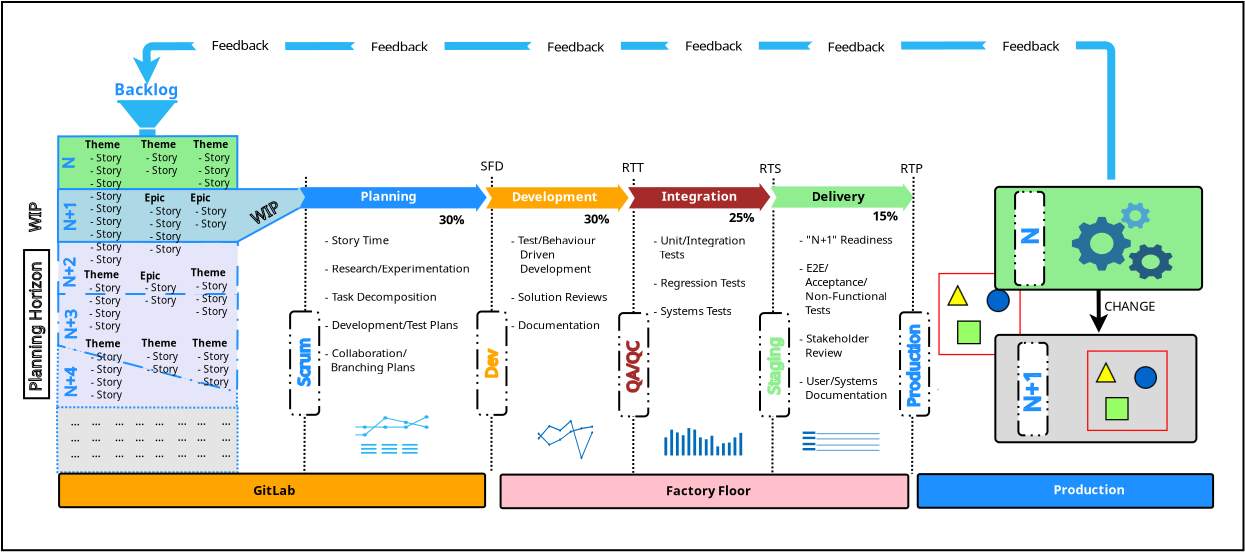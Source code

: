 <?xml version="1.0" encoding="UTF-8"?>
<dia:diagram xmlns:dia="http://www.lysator.liu.se/~alla/dia/">
  <dia:layer name="Background" visible="true" connectable="true" active="true">
    <dia:object type="Standard - Box" version="0" id="O0">
      <dia:attribute name="obj_pos">
        <dia:point val="-9.75,22.708"/>
      </dia:attribute>
      <dia:attribute name="obj_bb">
        <dia:rectangle val="-9.8,22.658;52.374,50.169"/>
      </dia:attribute>
      <dia:attribute name="elem_corner">
        <dia:point val="-9.75,22.708"/>
      </dia:attribute>
      <dia:attribute name="elem_width">
        <dia:real val="62.074"/>
      </dia:attribute>
      <dia:attribute name="elem_height">
        <dia:real val="27.411"/>
      </dia:attribute>
      <dia:attribute name="show_background">
        <dia:boolean val="true"/>
      </dia:attribute>
    </dia:object>
    <dia:object type="Standard - Text" version="1" id="O1">
      <dia:attribute name="obj_pos">
        <dia:point val="-4.139,27.375"/>
      </dia:attribute>
      <dia:attribute name="obj_bb">
        <dia:rectangle val="-4.139,26.64;-0.634,27.562"/>
      </dia:attribute>
      <dia:attribute name="text">
        <dia:composite type="text">
          <dia:attribute name="string">
            <dia:string>#Backlog#</dia:string>
          </dia:attribute>
          <dia:attribute name="font">
            <dia:font family="sans" style="80" name="Helvetica-Bold"/>
          </dia:attribute>
          <dia:attribute name="height">
            <dia:real val="0.988"/>
          </dia:attribute>
          <dia:attribute name="pos">
            <dia:point val="-4.139,27.375"/>
          </dia:attribute>
          <dia:attribute name="color">
            <dia:color val="#1e90ffff"/>
          </dia:attribute>
          <dia:attribute name="alignment">
            <dia:enum val="0"/>
          </dia:attribute>
        </dia:composite>
      </dia:attribute>
      <dia:attribute name="valign">
        <dia:enum val="3"/>
      </dia:attribute>
    </dia:object>
    <dia:group>
      <dia:attribute name="meta">
        <dia:composite type="dict"/>
      </dia:attribute>
      <dia:attribute name="matrix"/>
      <dia:object type="Standard - Path" version="0" id="O2">
        <dia:attribute name="obj_pos">
          <dia:point val="-1.055,27.613"/>
        </dia:attribute>
        <dia:attribute name="obj_bb">
          <dia:rectangle val="-4.003,27.613;-0.963,28.988"/>
        </dia:attribute>
        <dia:attribute name="meta">
          <dia:composite type="dict"/>
        </dia:attribute>
        <dia:attribute name="bez_points">
          <dia:bezpoint type="moveto" p1="-1.055,27.613"/>
          <dia:bezpoint type="curveto" p1="-2.007,27.613" p2="-2.959,27.613" p3="-3.911,27.613"/>
          <dia:bezpoint type="curveto" p1="-3.963,27.613" p2="-4.003,27.645" p3="-4.003,27.688"/>
          <dia:bezpoint type="curveto" p1="-4.003,27.731" p2="-3.963,27.763" p3="-3.911,27.763"/>
          <dia:bezpoint type="curveto" p1="-3.891,27.763" p2="-3.871,27.763" p3="-3.852,27.763"/>
          <dia:bezpoint type="curveto" p1="-3.519,28.171" p2="-3.186,28.58" p3="-2.853,28.988"/>
          <dia:bezpoint type="curveto" p1="-2.606,28.988" p2="-2.36,28.988" p3="-2.113,28.988"/>
          <dia:bezpoint type="curveto" p1="-1.78,28.58" p2="-1.447,28.171" p3="-1.114,27.763"/>
          <dia:bezpoint type="curveto" p1="-1.095,27.763" p2="-1.075,27.763" p3="-1.055,27.763"/>
          <dia:bezpoint type="curveto" p1="-1.003,27.763" p2="-0.963,27.731" p3="-0.963,27.688"/>
          <dia:bezpoint type="curveto" p1="-0.967,27.645" p2="-1.009,27.613" p3="-1.055,27.613"/>
          <dia:bezpoint type="curveto" p1="-1.055,27.613" p2="-1.055,27.613" p3="-1.055,27.613"/>
        </dia:attribute>
        <dia:attribute name="stroke_or_fill">
          <dia:enum val="3"/>
        </dia:attribute>
        <dia:attribute name="line_width">
          <dia:real val="0"/>
        </dia:attribute>
        <dia:attribute name="line_colour">
          <dia:color val="#ffffff00"/>
        </dia:attribute>
        <dia:attribute name="line_style">
          <dia:enum val="0"/>
          <dia:real val="1"/>
        </dia:attribute>
        <dia:attribute name="line_join">
          <dia:enum val="0"/>
        </dia:attribute>
        <dia:attribute name="line_caps">
          <dia:enum val="0"/>
        </dia:attribute>
        <dia:attribute name="fill_colour">
          <dia:color val="#2ab6f4ff"/>
        </dia:attribute>
        <dia:attribute name="show_control_lines">
          <dia:boolean val="false"/>
        </dia:attribute>
        <dia:attribute name="pattern"/>
      </dia:object>
      <dia:object type="Standard - Path" version="0" id="O3">
        <dia:attribute name="obj_pos">
          <dia:point val="-2.886,29.074"/>
        </dia:attribute>
        <dia:attribute name="obj_bb">
          <dia:rectangle val="-2.886,29.074;-2.074,30.366"/>
        </dia:attribute>
        <dia:attribute name="meta">
          <dia:composite type="dict"/>
        </dia:attribute>
        <dia:attribute name="bez_points">
          <dia:bezpoint type="moveto" p1="-2.886,29.074"/>
          <dia:bezpoint type="curveto" p1="-2.615,29.074" p2="-2.345,29.074" p3="-2.074,29.074"/>
          <dia:bezpoint type="curveto" p1="-2.074,29.505" p2="-2.074,29.936" p3="-2.074,30.366"/>
          <dia:bezpoint type="curveto" p1="-2.345,30.366" p2="-2.615,30.366" p3="-2.886,30.366"/>
          <dia:bezpoint type="curveto" p1="-2.886,29.936" p2="-2.886,29.505" p3="-2.886,29.074"/>
        </dia:attribute>
        <dia:attribute name="stroke_or_fill">
          <dia:enum val="3"/>
        </dia:attribute>
        <dia:attribute name="line_width">
          <dia:real val="0"/>
        </dia:attribute>
        <dia:attribute name="line_colour">
          <dia:color val="#ffffff00"/>
        </dia:attribute>
        <dia:attribute name="line_style">
          <dia:enum val="0"/>
          <dia:real val="1"/>
        </dia:attribute>
        <dia:attribute name="line_join">
          <dia:enum val="0"/>
        </dia:attribute>
        <dia:attribute name="line_caps">
          <dia:enum val="0"/>
        </dia:attribute>
        <dia:attribute name="fill_colour">
          <dia:color val="#2ab6f4ff"/>
        </dia:attribute>
        <dia:attribute name="show_control_lines">
          <dia:boolean val="false"/>
        </dia:attribute>
        <dia:attribute name="pattern"/>
      </dia:object>
    </dia:group>
    <dia:object type="Standard - Line" version="0" id="O4">
      <dia:attribute name="obj_pos">
        <dia:point val="21.837,31.557"/>
      </dia:attribute>
      <dia:attribute name="obj_bb">
        <dia:rectangle val="21.763,31.506;21.888,46.302"/>
      </dia:attribute>
      <dia:attribute name="conn_endpoints">
        <dia:point val="21.837,31.557"/>
        <dia:point val="21.813,46.252"/>
      </dia:attribute>
      <dia:attribute name="numcp">
        <dia:int val="1"/>
      </dia:attribute>
      <dia:attribute name="line_style">
        <dia:enum val="4"/>
      </dia:attribute>
    </dia:object>
    <dia:object type="Standard - Text" version="1" id="O5">
      <dia:attribute name="obj_pos">
        <dia:point val="-6.694,20.431"/>
      </dia:attribute>
      <dia:attribute name="obj_bb">
        <dia:rectangle val="-6.694,19.837;-6.694,20.584"/>
      </dia:attribute>
      <dia:attribute name="text">
        <dia:composite type="text">
          <dia:attribute name="string">
            <dia:string>##</dia:string>
          </dia:attribute>
          <dia:attribute name="font">
            <dia:font family="sans" style="0" name="Helvetica"/>
          </dia:attribute>
          <dia:attribute name="height">
            <dia:real val="0.8"/>
          </dia:attribute>
          <dia:attribute name="pos">
            <dia:point val="-6.694,20.431"/>
          </dia:attribute>
          <dia:attribute name="color">
            <dia:color val="#000000ff"/>
          </dia:attribute>
          <dia:attribute name="alignment">
            <dia:enum val="0"/>
          </dia:attribute>
        </dia:composite>
      </dia:attribute>
      <dia:attribute name="valign">
        <dia:enum val="3"/>
      </dia:attribute>
    </dia:object>
    <dia:object type="Standard - Line" version="0" id="O6">
      <dia:attribute name="obj_pos">
        <dia:point val="28.827,31.527"/>
      </dia:attribute>
      <dia:attribute name="obj_bb">
        <dia:rectangle val="28.72,31.477;28.877,46.387"/>
      </dia:attribute>
      <dia:attribute name="conn_endpoints">
        <dia:point val="28.827,31.527"/>
        <dia:point val="28.77,46.337"/>
      </dia:attribute>
      <dia:attribute name="numcp">
        <dia:int val="1"/>
      </dia:attribute>
      <dia:attribute name="line_style">
        <dia:enum val="4"/>
      </dia:attribute>
    </dia:object>
    <dia:object type="Standard - Line" version="0" id="O7">
      <dia:attribute name="obj_pos">
        <dia:point val="5,33"/>
      </dia:attribute>
      <dia:attribute name="obj_bb">
        <dia:rectangle val="4.95,32.95;36.05,33.05"/>
      </dia:attribute>
      <dia:attribute name="conn_endpoints">
        <dia:point val="5,33"/>
        <dia:point val="36,33"/>
      </dia:attribute>
      <dia:attribute name="numcp">
        <dia:int val="1"/>
      </dia:attribute>
      <dia:attribute name="line_color">
        <dia:color val="#ffffffff"/>
      </dia:attribute>
    </dia:object>
    <dia:object type="Standard - Line" version="0" id="O8">
      <dia:attribute name="obj_pos">
        <dia:point val="5,32"/>
      </dia:attribute>
      <dia:attribute name="obj_bb">
        <dia:rectangle val="4.95,31.95;36.05,32.05"/>
      </dia:attribute>
      <dia:attribute name="conn_endpoints">
        <dia:point val="5,32"/>
        <dia:point val="36,32"/>
      </dia:attribute>
      <dia:attribute name="numcp">
        <dia:int val="1"/>
      </dia:attribute>
      <dia:attribute name="line_color">
        <dia:color val="#ffffffff"/>
      </dia:attribute>
    </dia:object>
    <dia:group>
      <dia:attribute name="meta">
        <dia:composite type="dict"/>
      </dia:attribute>
      <dia:attribute name="matrix"/>
      <dia:object type="Standard - Box" version="0" id="O9">
        <dia:attribute name="obj_pos">
          <dia:point val="28.763,31.978"/>
        </dia:attribute>
        <dia:attribute name="obj_bb">
          <dia:rectangle val="28.713,31.928;35.363,32.99"/>
        </dia:attribute>
        <dia:attribute name="elem_corner">
          <dia:point val="28.763,31.978"/>
        </dia:attribute>
        <dia:attribute name="elem_width">
          <dia:real val="6.55"/>
        </dia:attribute>
        <dia:attribute name="elem_height">
          <dia:real val="0.962"/>
        </dia:attribute>
        <dia:attribute name="border_color">
          <dia:color val="#90ee90ff"/>
        </dia:attribute>
        <dia:attribute name="inner_color">
          <dia:color val="#90ee90ff"/>
        </dia:attribute>
        <dia:attribute name="show_background">
          <dia:boolean val="true"/>
        </dia:attribute>
      </dia:object>
      <dia:object type="Standard - Polygon" version="0" id="O10">
        <dia:attribute name="obj_pos">
          <dia:point val="35.775,32.466"/>
        </dia:attribute>
        <dia:attribute name="obj_bb">
          <dia:rectangle val="35.295,31.767;35.837,33.192"/>
        </dia:attribute>
        <dia:attribute name="poly_points">
          <dia:point val="35.775,32.466"/>
          <dia:point val="35.347,31.915"/>
          <dia:point val="35.358,33.04"/>
        </dia:attribute>
        <dia:attribute name="line_color">
          <dia:color val="#90ee90ff"/>
        </dia:attribute>
        <dia:attribute name="inner_color">
          <dia:color val="#90ee90ff"/>
        </dia:attribute>
        <dia:attribute name="show_background">
          <dia:boolean val="true"/>
        </dia:attribute>
      </dia:object>
      <dia:object type="Standard - Polygon" version="0" id="O11">
        <dia:attribute name="obj_pos">
          <dia:point val="28.923,32.471"/>
        </dia:attribute>
        <dia:attribute name="obj_bb">
          <dia:rectangle val="28.615,31.884;28.981,33.064"/>
        </dia:attribute>
        <dia:attribute name="poly_points">
          <dia:point val="28.923,32.471"/>
          <dia:point val="28.67,32.066"/>
          <dia:point val="28.692,32.882"/>
        </dia:attribute>
        <dia:attribute name="line_color">
          <dia:color val="#ffffffff"/>
        </dia:attribute>
        <dia:attribute name="show_background">
          <dia:boolean val="true"/>
        </dia:attribute>
      </dia:object>
    </dia:group>
    <dia:object type="Standard - Polygon" version="0" id="O12">
      <dia:attribute name="obj_pos">
        <dia:point val="-6.952,39.846"/>
      </dia:attribute>
      <dia:attribute name="obj_bb">
        <dia:rectangle val="-7.04,39.782;2.053,43.232"/>
      </dia:attribute>
      <dia:attribute name="poly_points">
        <dia:point val="-6.952,39.846"/>
        <dia:point val="-6.99,43.022"/>
        <dia:point val="1.991,43.181"/>
        <dia:point val="2.003,42.143"/>
      </dia:attribute>
      <dia:attribute name="line_color">
        <dia:color val="#1e90ffff"/>
      </dia:attribute>
      <dia:attribute name="inner_color">
        <dia:color val="#e6e6faff"/>
      </dia:attribute>
      <dia:attribute name="show_background">
        <dia:boolean val="true"/>
      </dia:attribute>
      <dia:attribute name="line_style">
        <dia:enum val="4"/>
      </dia:attribute>
    </dia:object>
    <dia:object type="Standard - Line" version="0" id="O13">
      <dia:attribute name="obj_pos">
        <dia:point val="35.829,31.451"/>
      </dia:attribute>
      <dia:attribute name="obj_bb">
        <dia:rectangle val="35.705,31.401;35.88,46.349"/>
      </dia:attribute>
      <dia:attribute name="conn_endpoints">
        <dia:point val="35.829,31.451"/>
        <dia:point val="35.756,46.299"/>
      </dia:attribute>
      <dia:attribute name="numcp">
        <dia:int val="1"/>
      </dia:attribute>
      <dia:attribute name="line_style">
        <dia:enum val="4"/>
      </dia:attribute>
    </dia:object>
    <dia:object type="Standard - Polygon" version="0" id="O14">
      <dia:attribute name="obj_pos">
        <dia:point val="-6.938,37.239"/>
      </dia:attribute>
      <dia:attribute name="obj_bb">
        <dia:rectangle val="-6.988,37.189;2.093,42.277"/>
      </dia:attribute>
      <dia:attribute name="poly_points">
        <dia:point val="-6.938,37.239"/>
        <dia:point val="-6.938,39.879"/>
        <dia:point val="2.004,42.213"/>
        <dia:point val="2.042,37.277"/>
      </dia:attribute>
      <dia:attribute name="line_color">
        <dia:color val="#1e90ffff"/>
      </dia:attribute>
      <dia:attribute name="inner_color">
        <dia:color val="#e6e6faff"/>
      </dia:attribute>
      <dia:attribute name="show_background">
        <dia:boolean val="true"/>
      </dia:attribute>
      <dia:attribute name="line_style">
        <dia:enum val="2"/>
      </dia:attribute>
    </dia:object>
    <dia:object type="Standard - Polygon" version="0" id="O15">
      <dia:attribute name="obj_pos">
        <dia:point val="-6.938,29.428"/>
      </dia:attribute>
      <dia:attribute name="obj_bb">
        <dia:rectangle val="-6.988,29.364;2.068,32.118"/>
      </dia:attribute>
      <dia:attribute name="poly_points">
        <dia:point val="-6.938,29.428"/>
        <dia:point val="-6.938,32.068"/>
        <dia:point val="2.016,32.068"/>
        <dia:point val="2.018,29.414"/>
      </dia:attribute>
      <dia:attribute name="line_color">
        <dia:color val="#1e90ffff"/>
      </dia:attribute>
      <dia:attribute name="inner_color">
        <dia:color val="#90ee90ff"/>
      </dia:attribute>
      <dia:attribute name="show_background">
        <dia:boolean val="true"/>
      </dia:attribute>
    </dia:object>
    <dia:object type="Standard - Polygon" version="0" id="O16">
      <dia:attribute name="obj_pos">
        <dia:point val="-6.938,34.669"/>
      </dia:attribute>
      <dia:attribute name="obj_bb">
        <dia:rectangle val="-6.988,34.619;2.093,37.359"/>
      </dia:attribute>
      <dia:attribute name="poly_points">
        <dia:point val="-6.938,34.669"/>
        <dia:point val="-6.938,37.309"/>
        <dia:point val="2.016,37.309"/>
        <dia:point val="2.042,34.707"/>
      </dia:attribute>
      <dia:attribute name="line_color">
        <dia:color val="#1e90ffff"/>
      </dia:attribute>
      <dia:attribute name="inner_color">
        <dia:color val="#e6e6faff"/>
      </dia:attribute>
      <dia:attribute name="show_background">
        <dia:boolean val="true"/>
      </dia:attribute>
      <dia:attribute name="line_style">
        <dia:enum val="1"/>
      </dia:attribute>
    </dia:object>
    <dia:object type="Standard - Polygon" version="0" id="O17">
      <dia:attribute name="obj_pos">
        <dia:point val="-6.95,32.063"/>
      </dia:attribute>
      <dia:attribute name="obj_bb">
        <dia:rectangle val="-7.0,32.013;5.846,34.753"/>
      </dia:attribute>
      <dia:attribute name="poly_points">
        <dia:point val="-6.95,32.063"/>
        <dia:point val="-6.95,34.703"/>
        <dia:point val="2.004,34.703"/>
        <dia:point val="5.792,32.637"/>
        <dia:point val="5.716,32.063"/>
      </dia:attribute>
      <dia:attribute name="line_color">
        <dia:color val="#1e90ffff"/>
      </dia:attribute>
      <dia:attribute name="inner_color">
        <dia:color val="#add8e6ff"/>
      </dia:attribute>
      <dia:attribute name="show_background">
        <dia:boolean val="true"/>
      </dia:attribute>
    </dia:object>
    <dia:object type="Standard - Line" version="0" id="O18">
      <dia:attribute name="obj_pos">
        <dia:point val="14.746,31.451"/>
      </dia:attribute>
      <dia:attribute name="obj_bb">
        <dia:rectangle val="14.672,31.401;14.796,46.196"/>
      </dia:attribute>
      <dia:attribute name="conn_endpoints">
        <dia:point val="14.746,31.451"/>
        <dia:point val="14.722,46.146"/>
      </dia:attribute>
      <dia:attribute name="numcp">
        <dia:int val="1"/>
      </dia:attribute>
      <dia:attribute name="line_style">
        <dia:enum val="4"/>
      </dia:attribute>
    </dia:object>
    <dia:object type="Standard - Line" version="0" id="O19">
      <dia:attribute name="obj_pos">
        <dia:point val="5.448,31.451"/>
      </dia:attribute>
      <dia:attribute name="obj_bb">
        <dia:rectangle val="5.319,31.4;5.498,46.349"/>
      </dia:attribute>
      <dia:attribute name="conn_endpoints">
        <dia:point val="5.448,31.451"/>
        <dia:point val="5.369,46.299"/>
      </dia:attribute>
      <dia:attribute name="numcp">
        <dia:int val="1"/>
      </dia:attribute>
      <dia:attribute name="line_style">
        <dia:enum val="4"/>
      </dia:attribute>
    </dia:object>
    <dia:object type="Standard - Text" version="1" id="O20">
      <dia:attribute name="obj_pos">
        <dia:point val="21,35"/>
      </dia:attribute>
      <dia:attribute name="obj_bb">
        <dia:rectangle val="21,34.405;21,35.153"/>
      </dia:attribute>
      <dia:attribute name="text">
        <dia:composite type="text">
          <dia:attribute name="string">
            <dia:string>##</dia:string>
          </dia:attribute>
          <dia:attribute name="font">
            <dia:font family="sans" style="0" name="Helvetica"/>
          </dia:attribute>
          <dia:attribute name="height">
            <dia:real val="0.8"/>
          </dia:attribute>
          <dia:attribute name="pos">
            <dia:point val="21,35"/>
          </dia:attribute>
          <dia:attribute name="color">
            <dia:color val="#000000ff"/>
          </dia:attribute>
          <dia:attribute name="alignment">
            <dia:enum val="0"/>
          </dia:attribute>
        </dia:composite>
      </dia:attribute>
      <dia:attribute name="valign">
        <dia:enum val="3"/>
      </dia:attribute>
    </dia:object>
    <dia:object type="Standard - Text" version="1" id="O21">
      <dia:attribute name="obj_pos">
        <dia:point val="33,35"/>
      </dia:attribute>
      <dia:attribute name="obj_bb">
        <dia:rectangle val="33,34.405;33,35.153"/>
      </dia:attribute>
      <dia:attribute name="text">
        <dia:composite type="text">
          <dia:attribute name="string">
            <dia:string>##</dia:string>
          </dia:attribute>
          <dia:attribute name="font">
            <dia:font family="sans" style="0" name="Helvetica"/>
          </dia:attribute>
          <dia:attribute name="height">
            <dia:real val="0.8"/>
          </dia:attribute>
          <dia:attribute name="pos">
            <dia:point val="33,35"/>
          </dia:attribute>
          <dia:attribute name="color">
            <dia:color val="#000000ff"/>
          </dia:attribute>
          <dia:attribute name="alignment">
            <dia:enum val="0"/>
          </dia:attribute>
        </dia:composite>
      </dia:attribute>
      <dia:attribute name="valign">
        <dia:enum val="3"/>
      </dia:attribute>
    </dia:object>
    <dia:object type="Standard - Text" version="1" id="O22">
      <dia:attribute name="obj_pos">
        <dia:point val="6.382,34.822"/>
      </dia:attribute>
      <dia:attribute name="obj_bb">
        <dia:rectangle val="6.382,34.297;14.237,41.307"/>
      </dia:attribute>
      <dia:attribute name="text">
        <dia:composite type="text">
          <dia:attribute name="string">
            <dia:string>#- Story Time

- Research/Experimentation

- Task Decomposition

- Development/Test Plans

- Collaboration/
  Branching Plans#</dia:string>
          </dia:attribute>
          <dia:attribute name="font">
            <dia:font family="sans" style="0" name="Helvetica"/>
          </dia:attribute>
          <dia:attribute name="height">
            <dia:real val="0.706"/>
          </dia:attribute>
          <dia:attribute name="pos">
            <dia:point val="6.382,34.822"/>
          </dia:attribute>
          <dia:attribute name="color">
            <dia:color val="#000000ff"/>
          </dia:attribute>
          <dia:attribute name="alignment">
            <dia:enum val="0"/>
          </dia:attribute>
        </dia:composite>
      </dia:attribute>
      <dia:attribute name="valign">
        <dia:enum val="3"/>
      </dia:attribute>
    </dia:object>
    <dia:object type="Standard - Text" version="1" id="O23">
      <dia:attribute name="obj_pos">
        <dia:point val="15.695,34.832"/>
      </dia:attribute>
      <dia:attribute name="obj_bb">
        <dia:rectangle val="15.695,34.307;20.87,39.201"/>
      </dia:attribute>
      <dia:attribute name="text">
        <dia:composite type="text">
          <dia:attribute name="string">
            <dia:string>#- Test/Behaviour
   Driven
   Development

- Solution Reviews

- Documentation#</dia:string>
          </dia:attribute>
          <dia:attribute name="font">
            <dia:font family="sans" style="0" name="Helvetica"/>
          </dia:attribute>
          <dia:attribute name="height">
            <dia:real val="0.706"/>
          </dia:attribute>
          <dia:attribute name="pos">
            <dia:point val="15.695,34.832"/>
          </dia:attribute>
          <dia:attribute name="color">
            <dia:color val="#000000ff"/>
          </dia:attribute>
          <dia:attribute name="alignment">
            <dia:enum val="0"/>
          </dia:attribute>
        </dia:composite>
      </dia:attribute>
      <dia:attribute name="valign">
        <dia:enum val="3"/>
      </dia:attribute>
    </dia:object>
    <dia:object type="Standard - Box" version="0" id="O24">
      <dia:attribute name="obj_pos">
        <dia:point val="21.612,32.016"/>
      </dia:attribute>
      <dia:attribute name="obj_bb">
        <dia:rectangle val="21.562,31.966;28.212,33.028"/>
      </dia:attribute>
      <dia:attribute name="elem_corner">
        <dia:point val="21.612,32.016"/>
      </dia:attribute>
      <dia:attribute name="elem_width">
        <dia:real val="6.55"/>
      </dia:attribute>
      <dia:attribute name="elem_height">
        <dia:real val="0.962"/>
      </dia:attribute>
      <dia:attribute name="border_color">
        <dia:color val="#a52a2aff"/>
      </dia:attribute>
      <dia:attribute name="inner_color">
        <dia:color val="#a52a2aff"/>
      </dia:attribute>
      <dia:attribute name="show_background">
        <dia:boolean val="true"/>
      </dia:attribute>
    </dia:object>
    <dia:object type="Standard - Polygon" version="0" id="O25">
      <dia:attribute name="obj_pos">
        <dia:point val="28.605,32.456"/>
      </dia:attribute>
      <dia:attribute name="obj_bb">
        <dia:rectangle val="28.126,31.757;28.668,33.182"/>
      </dia:attribute>
      <dia:attribute name="poly_points">
        <dia:point val="28.605,32.456"/>
        <dia:point val="28.177,31.905"/>
        <dia:point val="28.189,33.03"/>
      </dia:attribute>
      <dia:attribute name="line_color">
        <dia:color val="#a52a2aff"/>
      </dia:attribute>
      <dia:attribute name="inner_color">
        <dia:color val="#a52a2aff"/>
      </dia:attribute>
      <dia:attribute name="show_background">
        <dia:boolean val="true"/>
      </dia:attribute>
    </dia:object>
    <dia:object type="Standard - Polygon" version="0" id="O26">
      <dia:attribute name="obj_pos">
        <dia:point val="21.829,32.51"/>
      </dia:attribute>
      <dia:attribute name="obj_bb">
        <dia:rectangle val="21.52,31.922;21.887,33.103"/>
      </dia:attribute>
      <dia:attribute name="poly_points">
        <dia:point val="21.829,32.51"/>
        <dia:point val="21.576,32.104"/>
        <dia:point val="21.598,32.92"/>
      </dia:attribute>
      <dia:attribute name="line_color">
        <dia:color val="#ffffffff"/>
      </dia:attribute>
      <dia:attribute name="show_background">
        <dia:boolean val="true"/>
      </dia:attribute>
    </dia:object>
    <dia:object type="Standard - Text" version="1" id="O27">
      <dia:attribute name="obj_pos">
        <dia:point val="23.24,32.643"/>
      </dia:attribute>
      <dia:attribute name="obj_bb">
        <dia:rectangle val="23.24,32.048;27.297,32.796"/>
      </dia:attribute>
      <dia:attribute name="text">
        <dia:composite type="text">
          <dia:attribute name="string">
            <dia:string>#Integration#</dia:string>
          </dia:attribute>
          <dia:attribute name="font">
            <dia:font family="sans" style="80" name="Helvetica-Bold"/>
          </dia:attribute>
          <dia:attribute name="height">
            <dia:real val="0.8"/>
          </dia:attribute>
          <dia:attribute name="pos">
            <dia:point val="23.24,32.643"/>
          </dia:attribute>
          <dia:attribute name="color">
            <dia:color val="#ffffffff"/>
          </dia:attribute>
          <dia:attribute name="alignment">
            <dia:enum val="0"/>
          </dia:attribute>
        </dia:composite>
      </dia:attribute>
      <dia:attribute name="valign">
        <dia:enum val="3"/>
      </dia:attribute>
    </dia:object>
    <dia:object type="Standard - Box" version="0" id="O28">
      <dia:attribute name="obj_pos">
        <dia:point val="14.507,32.022"/>
      </dia:attribute>
      <dia:attribute name="obj_bb">
        <dia:rectangle val="14.457,31.972;21.107,33.034"/>
      </dia:attribute>
      <dia:attribute name="elem_corner">
        <dia:point val="14.507,32.022"/>
      </dia:attribute>
      <dia:attribute name="elem_width">
        <dia:real val="6.55"/>
      </dia:attribute>
      <dia:attribute name="elem_height">
        <dia:real val="0.962"/>
      </dia:attribute>
      <dia:attribute name="border_color">
        <dia:color val="#ffa500ff"/>
      </dia:attribute>
      <dia:attribute name="inner_color">
        <dia:color val="#ffa500ff"/>
      </dia:attribute>
      <dia:attribute name="show_background">
        <dia:boolean val="true"/>
      </dia:attribute>
    </dia:object>
    <dia:object type="Standard - Polygon" version="0" id="O29">
      <dia:attribute name="obj_pos">
        <dia:point val="21.52,32.494"/>
      </dia:attribute>
      <dia:attribute name="obj_bb">
        <dia:rectangle val="21.041,31.794;21.583,33.22"/>
      </dia:attribute>
      <dia:attribute name="poly_points">
        <dia:point val="21.52,32.494"/>
        <dia:point val="21.093,31.942"/>
        <dia:point val="21.104,33.068"/>
      </dia:attribute>
      <dia:attribute name="line_color">
        <dia:color val="#ffa500ff"/>
      </dia:attribute>
      <dia:attribute name="inner_color">
        <dia:color val="#ffa500ff"/>
      </dia:attribute>
      <dia:attribute name="show_background">
        <dia:boolean val="true"/>
      </dia:attribute>
    </dia:object>
    <dia:object type="Standard - Polygon" version="0" id="O30">
      <dia:attribute name="obj_pos">
        <dia:point val="14.688,32.516"/>
      </dia:attribute>
      <dia:attribute name="obj_bb">
        <dia:rectangle val="14.38,31.928;14.746,33.109"/>
      </dia:attribute>
      <dia:attribute name="poly_points">
        <dia:point val="14.688,32.516"/>
        <dia:point val="14.435,32.111"/>
        <dia:point val="14.458,32.927"/>
      </dia:attribute>
      <dia:attribute name="line_color">
        <dia:color val="#ffffffff"/>
      </dia:attribute>
      <dia:attribute name="show_background">
        <dia:boolean val="true"/>
      </dia:attribute>
    </dia:object>
    <dia:object type="Standard - Text" version="1" id="O31">
      <dia:attribute name="obj_pos">
        <dia:point val="15.741,32.669"/>
      </dia:attribute>
      <dia:attribute name="obj_bb">
        <dia:rectangle val="15.741,32.074;20.541,32.821"/>
      </dia:attribute>
      <dia:attribute name="text">
        <dia:composite type="text">
          <dia:attribute name="string">
            <dia:string>#Development#</dia:string>
          </dia:attribute>
          <dia:attribute name="font">
            <dia:font family="sans" style="80" name="Helvetica-Bold"/>
          </dia:attribute>
          <dia:attribute name="height">
            <dia:real val="0.8"/>
          </dia:attribute>
          <dia:attribute name="pos">
            <dia:point val="15.741,32.669"/>
          </dia:attribute>
          <dia:attribute name="color">
            <dia:color val="#ffffffff"/>
          </dia:attribute>
          <dia:attribute name="alignment">
            <dia:enum val="0"/>
          </dia:attribute>
        </dia:composite>
      </dia:attribute>
      <dia:attribute name="valign">
        <dia:enum val="3"/>
      </dia:attribute>
    </dia:object>
    <dia:object type="Standard - Box" version="0" id="O32">
      <dia:attribute name="obj_pos">
        <dia:point val="5.228,32.016"/>
      </dia:attribute>
      <dia:attribute name="obj_bb">
        <dia:rectangle val="5.178,31.966;14.013,33.028"/>
      </dia:attribute>
      <dia:attribute name="elem_corner">
        <dia:point val="5.228,32.016"/>
      </dia:attribute>
      <dia:attribute name="elem_width">
        <dia:real val="8.735"/>
      </dia:attribute>
      <dia:attribute name="elem_height">
        <dia:real val="0.962"/>
      </dia:attribute>
      <dia:attribute name="border_color">
        <dia:color val="#1e90ffff"/>
      </dia:attribute>
      <dia:attribute name="inner_color">
        <dia:color val="#1e90ffff"/>
      </dia:attribute>
      <dia:attribute name="show_background">
        <dia:boolean val="true"/>
      </dia:attribute>
    </dia:object>
    <dia:object type="Standard - Polygon" version="0" id="O33">
      <dia:attribute name="obj_pos">
        <dia:point val="14.426,32.479"/>
      </dia:attribute>
      <dia:attribute name="obj_bb">
        <dia:rectangle val="13.946,31.779;14.488,33.205"/>
      </dia:attribute>
      <dia:attribute name="poly_points">
        <dia:point val="14.426,32.479"/>
        <dia:point val="13.998,31.927"/>
        <dia:point val="14.009,33.053"/>
      </dia:attribute>
      <dia:attribute name="line_color">
        <dia:color val="#1e90ffff"/>
      </dia:attribute>
      <dia:attribute name="inner_color">
        <dia:color val="#1e90ffff"/>
      </dia:attribute>
      <dia:attribute name="show_background">
        <dia:boolean val="true"/>
      </dia:attribute>
    </dia:object>
    <dia:object type="Standard - Polygon" version="0" id="O34">
      <dia:attribute name="obj_pos">
        <dia:point val="5.35,32.465"/>
      </dia:attribute>
      <dia:attribute name="obj_bb">
        <dia:rectangle val="5.042,31.877;5.409,33.058"/>
      </dia:attribute>
      <dia:attribute name="poly_points">
        <dia:point val="5.35,32.465"/>
        <dia:point val="5.097,32.059"/>
        <dia:point val="5.12,32.875"/>
      </dia:attribute>
      <dia:attribute name="line_color">
        <dia:color val="#add8e6ff"/>
      </dia:attribute>
      <dia:attribute name="inner_color">
        <dia:color val="#add8e6ff"/>
      </dia:attribute>
      <dia:attribute name="show_background">
        <dia:boolean val="true"/>
      </dia:attribute>
    </dia:object>
    <dia:object type="Standard - Text" version="1" id="O35">
      <dia:attribute name="obj_pos">
        <dia:point val="8.18,32.646"/>
      </dia:attribute>
      <dia:attribute name="obj_bb">
        <dia:rectangle val="8.18,32.051;11.345,32.798"/>
      </dia:attribute>
      <dia:attribute name="text">
        <dia:composite type="text">
          <dia:attribute name="string">
            <dia:string>#Planning#</dia:string>
          </dia:attribute>
          <dia:attribute name="font">
            <dia:font family="sans" style="80" name="Helvetica-Bold"/>
          </dia:attribute>
          <dia:attribute name="height">
            <dia:real val="0.8"/>
          </dia:attribute>
          <dia:attribute name="pos">
            <dia:point val="8.18,32.646"/>
          </dia:attribute>
          <dia:attribute name="color">
            <dia:color val="#ffffffff"/>
          </dia:attribute>
          <dia:attribute name="alignment">
            <dia:enum val="0"/>
          </dia:attribute>
        </dia:composite>
      </dia:attribute>
      <dia:attribute name="valign">
        <dia:enum val="3"/>
      </dia:attribute>
    </dia:object>
    <dia:object type="Standard - Text" version="1" id="O36">
      <dia:attribute name="obj_pos">
        <dia:point val="30.93,32.557"/>
      </dia:attribute>
      <dia:attribute name="obj_bb">
        <dia:rectangle val="30.93,31.962;30.93,32.71"/>
      </dia:attribute>
      <dia:attribute name="text">
        <dia:composite type="text">
          <dia:attribute name="string">
            <dia:string>##</dia:string>
          </dia:attribute>
          <dia:attribute name="font">
            <dia:font family="sans" style="0" name="Helvetica"/>
          </dia:attribute>
          <dia:attribute name="height">
            <dia:real val="0.8"/>
          </dia:attribute>
          <dia:attribute name="pos">
            <dia:point val="30.93,32.557"/>
          </dia:attribute>
          <dia:attribute name="color">
            <dia:color val="#000000ff"/>
          </dia:attribute>
          <dia:attribute name="alignment">
            <dia:enum val="0"/>
          </dia:attribute>
        </dia:composite>
      </dia:attribute>
      <dia:attribute name="valign">
        <dia:enum val="3"/>
      </dia:attribute>
    </dia:object>
    <dia:object type="Standard - Text" version="1" id="O37">
      <dia:attribute name="obj_pos">
        <dia:point val="-0.856,32.174"/>
      </dia:attribute>
      <dia:attribute name="obj_bb">
        <dia:rectangle val="-0.856,31.579;-0.856,32.326"/>
      </dia:attribute>
      <dia:attribute name="text">
        <dia:composite type="text">
          <dia:attribute name="string">
            <dia:string>##</dia:string>
          </dia:attribute>
          <dia:attribute name="font">
            <dia:font family="sans" style="0" name="Helvetica"/>
          </dia:attribute>
          <dia:attribute name="height">
            <dia:real val="0.8"/>
          </dia:attribute>
          <dia:attribute name="pos">
            <dia:point val="-0.856,32.174"/>
          </dia:attribute>
          <dia:attribute name="color">
            <dia:color val="#000000ff"/>
          </dia:attribute>
          <dia:attribute name="alignment">
            <dia:enum val="0"/>
          </dia:attribute>
        </dia:composite>
      </dia:attribute>
      <dia:attribute name="valign">
        <dia:enum val="3"/>
      </dia:attribute>
    </dia:object>
    <dia:object type="Standard - Text" version="1" id="O38">
      <dia:attribute name="obj_pos">
        <dia:point val="-0.327,30.824"/>
      </dia:attribute>
      <dia:attribute name="obj_bb">
        <dia:rectangle val="-0.327,30.229;-0.327,30.977"/>
      </dia:attribute>
      <dia:attribute name="text">
        <dia:composite type="text">
          <dia:attribute name="string">
            <dia:string>##</dia:string>
          </dia:attribute>
          <dia:attribute name="font">
            <dia:font family="sans" style="0" name="Helvetica"/>
          </dia:attribute>
          <dia:attribute name="height">
            <dia:real val="0.8"/>
          </dia:attribute>
          <dia:attribute name="pos">
            <dia:point val="-0.327,30.824"/>
          </dia:attribute>
          <dia:attribute name="color">
            <dia:color val="#000000ff"/>
          </dia:attribute>
          <dia:attribute name="alignment">
            <dia:enum val="0"/>
          </dia:attribute>
        </dia:composite>
      </dia:attribute>
      <dia:attribute name="valign">
        <dia:enum val="3"/>
      </dia:attribute>
    </dia:object>
    <dia:object type="Standard - Text" version="1" id="O39">
      <dia:attribute name="obj_pos">
        <dia:point val="-1.189,31.794"/>
      </dia:attribute>
      <dia:attribute name="obj_bb">
        <dia:rectangle val="-1.189,31.199;-1.189,31.947"/>
      </dia:attribute>
      <dia:attribute name="text">
        <dia:composite type="text">
          <dia:attribute name="string">
            <dia:string>##</dia:string>
          </dia:attribute>
          <dia:attribute name="font">
            <dia:font family="sans" style="0" name="Helvetica"/>
          </dia:attribute>
          <dia:attribute name="height">
            <dia:real val="0.8"/>
          </dia:attribute>
          <dia:attribute name="pos">
            <dia:point val="-1.189,31.794"/>
          </dia:attribute>
          <dia:attribute name="color">
            <dia:color val="#000000ff"/>
          </dia:attribute>
          <dia:attribute name="alignment">
            <dia:enum val="0"/>
          </dia:attribute>
        </dia:composite>
      </dia:attribute>
      <dia:attribute name="valign">
        <dia:enum val="3"/>
      </dia:attribute>
    </dia:object>
    <dia:object type="Standard - Text" version="1" id="O40">
      <dia:attribute name="obj_pos">
        <dia:point val="-1.153,32.8"/>
      </dia:attribute>
      <dia:attribute name="obj_bb">
        <dia:rectangle val="-1.153,32.205;-1.153,32.952"/>
      </dia:attribute>
      <dia:attribute name="text">
        <dia:composite type="text">
          <dia:attribute name="string">
            <dia:string>##</dia:string>
          </dia:attribute>
          <dia:attribute name="font">
            <dia:font family="sans" style="0" name="Helvetica"/>
          </dia:attribute>
          <dia:attribute name="height">
            <dia:real val="0.8"/>
          </dia:attribute>
          <dia:attribute name="pos">
            <dia:point val="-1.153,32.8"/>
          </dia:attribute>
          <dia:attribute name="color">
            <dia:color val="#000000ff"/>
          </dia:attribute>
          <dia:attribute name="alignment">
            <dia:enum val="0"/>
          </dia:attribute>
        </dia:composite>
      </dia:attribute>
      <dia:attribute name="valign">
        <dia:enum val="3"/>
      </dia:attribute>
    </dia:object>
    <dia:object type="Standard - Text" version="1" id="O41">
      <dia:attribute name="obj_pos">
        <dia:point val="17.813,34.933"/>
      </dia:attribute>
      <dia:attribute name="obj_bb">
        <dia:rectangle val="17.813,34.338;17.813,35.086"/>
      </dia:attribute>
      <dia:attribute name="text">
        <dia:composite type="text">
          <dia:attribute name="string">
            <dia:string>##</dia:string>
          </dia:attribute>
          <dia:attribute name="font">
            <dia:font family="sans" style="0" name="Helvetica"/>
          </dia:attribute>
          <dia:attribute name="height">
            <dia:real val="0.8"/>
          </dia:attribute>
          <dia:attribute name="pos">
            <dia:point val="17.813,34.933"/>
          </dia:attribute>
          <dia:attribute name="color">
            <dia:color val="#000000ff"/>
          </dia:attribute>
          <dia:attribute name="alignment">
            <dia:enum val="0"/>
          </dia:attribute>
        </dia:composite>
      </dia:attribute>
      <dia:attribute name="valign">
        <dia:enum val="3"/>
      </dia:attribute>
    </dia:object>
    <dia:object type="Standard - Text" version="1" id="O42">
      <dia:attribute name="obj_pos">
        <dia:point val="8.172,34.675"/>
      </dia:attribute>
      <dia:attribute name="obj_bb">
        <dia:rectangle val="8.172,34.08;8.172,34.828"/>
      </dia:attribute>
      <dia:attribute name="text">
        <dia:composite type="text">
          <dia:attribute name="string">
            <dia:string>##</dia:string>
          </dia:attribute>
          <dia:attribute name="font">
            <dia:font family="sans" style="0" name="Helvetica"/>
          </dia:attribute>
          <dia:attribute name="height">
            <dia:real val="0.8"/>
          </dia:attribute>
          <dia:attribute name="pos">
            <dia:point val="8.172,34.675"/>
          </dia:attribute>
          <dia:attribute name="color">
            <dia:color val="#000000ff"/>
          </dia:attribute>
          <dia:attribute name="alignment">
            <dia:enum val="0"/>
          </dia:attribute>
        </dia:composite>
      </dia:attribute>
      <dia:attribute name="valign">
        <dia:enum val="3"/>
      </dia:attribute>
    </dia:object>
    <dia:object type="Standard - Text" version="1" id="O43">
      <dia:attribute name="obj_pos">
        <dia:point val="9.092,34.087"/>
      </dia:attribute>
      <dia:attribute name="obj_bb">
        <dia:rectangle val="9.092,33.492;9.092,34.239"/>
      </dia:attribute>
      <dia:attribute name="text">
        <dia:composite type="text">
          <dia:attribute name="string">
            <dia:string>##</dia:string>
          </dia:attribute>
          <dia:attribute name="font">
            <dia:font family="sans" style="0" name="Helvetica"/>
          </dia:attribute>
          <dia:attribute name="height">
            <dia:real val="0.8"/>
          </dia:attribute>
          <dia:attribute name="pos">
            <dia:point val="9.092,34.087"/>
          </dia:attribute>
          <dia:attribute name="color">
            <dia:color val="#000000ff"/>
          </dia:attribute>
          <dia:attribute name="alignment">
            <dia:enum val="0"/>
          </dia:attribute>
        </dia:composite>
      </dia:attribute>
      <dia:attribute name="valign">
        <dia:enum val="3"/>
      </dia:attribute>
    </dia:object>
    <dia:object type="Standard - Text" version="1" id="O44">
      <dia:attribute name="obj_pos">
        <dia:point val="16.709,35.154"/>
      </dia:attribute>
      <dia:attribute name="obj_bb">
        <dia:rectangle val="16.709,34.559;16.709,35.306"/>
      </dia:attribute>
      <dia:attribute name="text">
        <dia:composite type="text">
          <dia:attribute name="string">
            <dia:string>##</dia:string>
          </dia:attribute>
          <dia:attribute name="font">
            <dia:font family="sans" style="0" name="Helvetica"/>
          </dia:attribute>
          <dia:attribute name="height">
            <dia:real val="0.8"/>
          </dia:attribute>
          <dia:attribute name="pos">
            <dia:point val="16.709,35.154"/>
          </dia:attribute>
          <dia:attribute name="color">
            <dia:color val="#000000ff"/>
          </dia:attribute>
          <dia:attribute name="alignment">
            <dia:enum val="0"/>
          </dia:attribute>
        </dia:composite>
      </dia:attribute>
      <dia:attribute name="valign">
        <dia:enum val="3"/>
      </dia:attribute>
    </dia:object>
    <dia:object type="Standard - Text" version="1" id="O45">
      <dia:attribute name="obj_pos">
        <dia:point val="9.607,34.97"/>
      </dia:attribute>
      <dia:attribute name="obj_bb">
        <dia:rectangle val="9.607,34.375;9.607,35.122"/>
      </dia:attribute>
      <dia:attribute name="text">
        <dia:composite type="text">
          <dia:attribute name="string">
            <dia:string>##</dia:string>
          </dia:attribute>
          <dia:attribute name="font">
            <dia:font family="sans" style="0" name="Helvetica"/>
          </dia:attribute>
          <dia:attribute name="height">
            <dia:real val="0.8"/>
          </dia:attribute>
          <dia:attribute name="pos">
            <dia:point val="9.607,34.97"/>
          </dia:attribute>
          <dia:attribute name="color">
            <dia:color val="#000000ff"/>
          </dia:attribute>
          <dia:attribute name="alignment">
            <dia:enum val="0"/>
          </dia:attribute>
        </dia:composite>
      </dia:attribute>
      <dia:attribute name="valign">
        <dia:enum val="3"/>
      </dia:attribute>
    </dia:object>
    <dia:object type="Standard - Text" version="1" id="O46">
      <dia:attribute name="obj_pos">
        <dia:point val="22.823,34.83"/>
      </dia:attribute>
      <dia:attribute name="obj_bb">
        <dia:rectangle val="22.823,34.305;27.886,38.493"/>
      </dia:attribute>
      <dia:attribute name="text">
        <dia:composite type="text">
          <dia:attribute name="string">
            <dia:string>#- Unit/Integration 
  Tests

- Regression Tests

- Systems Tests#</dia:string>
          </dia:attribute>
          <dia:attribute name="font">
            <dia:font family="sans" style="0" name="Helvetica"/>
          </dia:attribute>
          <dia:attribute name="height">
            <dia:real val="0.706"/>
          </dia:attribute>
          <dia:attribute name="pos">
            <dia:point val="22.823,34.83"/>
          </dia:attribute>
          <dia:attribute name="color">
            <dia:color val="#000000ff"/>
          </dia:attribute>
          <dia:attribute name="alignment">
            <dia:enum val="0"/>
          </dia:attribute>
        </dia:composite>
      </dia:attribute>
      <dia:attribute name="valign">
        <dia:enum val="3"/>
      </dia:attribute>
    </dia:object>
    <dia:object type="Standard - Text" version="1" id="O47">
      <dia:attribute name="obj_pos">
        <dia:point val="30.113,34.792"/>
      </dia:attribute>
      <dia:attribute name="obj_bb">
        <dia:rectangle val="30.113,34.267;35.321,42.688"/>
      </dia:attribute>
      <dia:attribute name="text">
        <dia:composite type="text">
          <dia:attribute name="string">
            <dia:string>#- "N+1" Readiness

- E2E/
  Acceptance/
  Non-Functional
  Tests

- Stakeholder
  Review

- User/Systems
  Documentation#</dia:string>
          </dia:attribute>
          <dia:attribute name="font">
            <dia:font family="sans" style="0" name="Helvetica"/>
          </dia:attribute>
          <dia:attribute name="height">
            <dia:real val="0.706"/>
          </dia:attribute>
          <dia:attribute name="pos">
            <dia:point val="30.113,34.792"/>
          </dia:attribute>
          <dia:attribute name="color">
            <dia:color val="#000000ff"/>
          </dia:attribute>
          <dia:attribute name="alignment">
            <dia:enum val="0"/>
          </dia:attribute>
        </dia:composite>
      </dia:attribute>
      <dia:attribute name="valign">
        <dia:enum val="3"/>
      </dia:attribute>
    </dia:object>
    <dia:object type="Standard - Text" version="1" id="O48">
      <dia:attribute name="obj_pos">
        <dia:point val="7.501,33.969"/>
      </dia:attribute>
      <dia:attribute name="obj_bb">
        <dia:rectangle val="7.501,33.374;7.501,34.122"/>
      </dia:attribute>
      <dia:attribute name="text">
        <dia:composite type="text">
          <dia:attribute name="string">
            <dia:string>##</dia:string>
          </dia:attribute>
          <dia:attribute name="font">
            <dia:font family="sans" style="0" name="Helvetica"/>
          </dia:attribute>
          <dia:attribute name="height">
            <dia:real val="0.8"/>
          </dia:attribute>
          <dia:attribute name="pos">
            <dia:point val="7.501,33.969"/>
          </dia:attribute>
          <dia:attribute name="color">
            <dia:color val="#000000ff"/>
          </dia:attribute>
          <dia:attribute name="alignment">
            <dia:enum val="0"/>
          </dia:attribute>
        </dia:composite>
      </dia:attribute>
      <dia:attribute name="valign">
        <dia:enum val="3"/>
      </dia:attribute>
    </dia:object>
    <dia:object type="Standard - Text" version="1" id="O49">
      <dia:attribute name="obj_pos">
        <dia:point val="7.428,34.08"/>
      </dia:attribute>
      <dia:attribute name="obj_bb">
        <dia:rectangle val="7.428,33.485;7.428,34.232"/>
      </dia:attribute>
      <dia:attribute name="text">
        <dia:composite type="text">
          <dia:attribute name="string">
            <dia:string>##</dia:string>
          </dia:attribute>
          <dia:attribute name="font">
            <dia:font family="sans" style="0" name="Helvetica"/>
          </dia:attribute>
          <dia:attribute name="height">
            <dia:real val="0.8"/>
          </dia:attribute>
          <dia:attribute name="pos">
            <dia:point val="7.428,34.08"/>
          </dia:attribute>
          <dia:attribute name="color">
            <dia:color val="#000000ff"/>
          </dia:attribute>
          <dia:attribute name="alignment">
            <dia:enum val="0"/>
          </dia:attribute>
        </dia:composite>
      </dia:attribute>
      <dia:attribute name="valign">
        <dia:enum val="3"/>
      </dia:attribute>
    </dia:object>
    <dia:object type="Standard - Text" version="1" id="O50">
      <dia:attribute name="obj_pos">
        <dia:point val="16.001,34.337"/>
      </dia:attribute>
      <dia:attribute name="obj_bb">
        <dia:rectangle val="16.001,33.742;16.001,34.49"/>
      </dia:attribute>
      <dia:attribute name="text">
        <dia:composite type="text">
          <dia:attribute name="string">
            <dia:string>##</dia:string>
          </dia:attribute>
          <dia:attribute name="font">
            <dia:font family="sans" style="0" name="Helvetica"/>
          </dia:attribute>
          <dia:attribute name="height">
            <dia:real val="0.8"/>
          </dia:attribute>
          <dia:attribute name="pos">
            <dia:point val="16.001,34.337"/>
          </dia:attribute>
          <dia:attribute name="color">
            <dia:color val="#000000ff"/>
          </dia:attribute>
          <dia:attribute name="alignment">
            <dia:enum val="0"/>
          </dia:attribute>
        </dia:composite>
      </dia:attribute>
      <dia:attribute name="valign">
        <dia:enum val="3"/>
      </dia:attribute>
    </dia:object>
    <dia:object type="Standard - Text" version="1" id="O51">
      <dia:attribute name="obj_pos">
        <dia:point val="23.839,34.779"/>
      </dia:attribute>
      <dia:attribute name="obj_bb">
        <dia:rectangle val="23.839,34.184;23.839,34.931"/>
      </dia:attribute>
      <dia:attribute name="text">
        <dia:composite type="text">
          <dia:attribute name="string">
            <dia:string>##</dia:string>
          </dia:attribute>
          <dia:attribute name="font">
            <dia:font family="sans" style="0" name="Helvetica"/>
          </dia:attribute>
          <dia:attribute name="height">
            <dia:real val="0.8"/>
          </dia:attribute>
          <dia:attribute name="pos">
            <dia:point val="23.839,34.779"/>
          </dia:attribute>
          <dia:attribute name="color">
            <dia:color val="#000000ff"/>
          </dia:attribute>
          <dia:attribute name="alignment">
            <dia:enum val="0"/>
          </dia:attribute>
        </dia:composite>
      </dia:attribute>
      <dia:attribute name="valign">
        <dia:enum val="3"/>
      </dia:attribute>
    </dia:object>
    <dia:object type="Standard - Text" version="1" id="O52">
      <dia:attribute name="obj_pos">
        <dia:point val="31.566,33.969"/>
      </dia:attribute>
      <dia:attribute name="obj_bb">
        <dia:rectangle val="31.566,33.374;31.566,34.122"/>
      </dia:attribute>
      <dia:attribute name="text">
        <dia:composite type="text">
          <dia:attribute name="string">
            <dia:string>##</dia:string>
          </dia:attribute>
          <dia:attribute name="font">
            <dia:font family="sans" style="0" name="Helvetica"/>
          </dia:attribute>
          <dia:attribute name="height">
            <dia:real val="0.8"/>
          </dia:attribute>
          <dia:attribute name="pos">
            <dia:point val="31.566,33.969"/>
          </dia:attribute>
          <dia:attribute name="color">
            <dia:color val="#000000ff"/>
          </dia:attribute>
          <dia:attribute name="alignment">
            <dia:enum val="0"/>
          </dia:attribute>
        </dia:composite>
      </dia:attribute>
      <dia:attribute name="valign">
        <dia:enum val="3"/>
      </dia:attribute>
    </dia:object>
    <dia:object type="Standard - Text" version="1" id="O53">
      <dia:attribute name="obj_pos">
        <dia:point val="24.096,36.922"/>
      </dia:attribute>
      <dia:attribute name="obj_bb">
        <dia:rectangle val="24.096,36.327;24.096,37.075"/>
      </dia:attribute>
      <dia:attribute name="text">
        <dia:composite type="text">
          <dia:attribute name="string">
            <dia:string>##</dia:string>
          </dia:attribute>
          <dia:attribute name="font">
            <dia:font family="sans" style="0" name="Helvetica"/>
          </dia:attribute>
          <dia:attribute name="height">
            <dia:real val="0.8"/>
          </dia:attribute>
          <dia:attribute name="pos">
            <dia:point val="24.096,36.922"/>
          </dia:attribute>
          <dia:attribute name="color">
            <dia:color val="#000000ff"/>
          </dia:attribute>
          <dia:attribute name="alignment">
            <dia:enum val="0"/>
          </dia:attribute>
        </dia:composite>
      </dia:attribute>
      <dia:attribute name="valign">
        <dia:enum val="3"/>
      </dia:attribute>
    </dia:object>
    <dia:object type="Standard - Text" version="1" id="O54">
      <dia:attribute name="obj_pos">
        <dia:point val="32.523,34.595"/>
      </dia:attribute>
      <dia:attribute name="obj_bb">
        <dia:rectangle val="32.523,34;32.523,34.748"/>
      </dia:attribute>
      <dia:attribute name="text">
        <dia:composite type="text">
          <dia:attribute name="string">
            <dia:string>##</dia:string>
          </dia:attribute>
          <dia:attribute name="font">
            <dia:font family="sans" style="0" name="Helvetica"/>
          </dia:attribute>
          <dia:attribute name="height">
            <dia:real val="0.8"/>
          </dia:attribute>
          <dia:attribute name="pos">
            <dia:point val="32.523,34.595"/>
          </dia:attribute>
          <dia:attribute name="color">
            <dia:color val="#000000ff"/>
          </dia:attribute>
          <dia:attribute name="alignment">
            <dia:enum val="0"/>
          </dia:attribute>
        </dia:composite>
      </dia:attribute>
      <dia:attribute name="valign">
        <dia:enum val="3"/>
      </dia:attribute>
    </dia:object>
    <dia:object type="Standard - Text" version="1" id="O55">
      <dia:attribute name="obj_pos">
        <dia:point val="20.38,34.374"/>
      </dia:attribute>
      <dia:attribute name="obj_bb">
        <dia:rectangle val="20.38,33.779;20.38,34.527"/>
      </dia:attribute>
      <dia:attribute name="text">
        <dia:composite type="text">
          <dia:attribute name="string">
            <dia:string>##</dia:string>
          </dia:attribute>
          <dia:attribute name="font">
            <dia:font family="sans" style="0" name="Helvetica"/>
          </dia:attribute>
          <dia:attribute name="height">
            <dia:real val="0.8"/>
          </dia:attribute>
          <dia:attribute name="pos">
            <dia:point val="20.38,34.374"/>
          </dia:attribute>
          <dia:attribute name="color">
            <dia:color val="#000000ff"/>
          </dia:attribute>
          <dia:attribute name="alignment">
            <dia:enum val="0"/>
          </dia:attribute>
        </dia:composite>
      </dia:attribute>
      <dia:attribute name="valign">
        <dia:enum val="3"/>
      </dia:attribute>
    </dia:object>
    <dia:object type="Standard - Text" version="1" id="O56">
      <dia:attribute name="obj_pos">
        <dia:point val="7.832,34.926"/>
      </dia:attribute>
      <dia:attribute name="obj_bb">
        <dia:rectangle val="7.832,34.331;7.832,35.079"/>
      </dia:attribute>
      <dia:attribute name="text">
        <dia:composite type="text">
          <dia:attribute name="string">
            <dia:string>##</dia:string>
          </dia:attribute>
          <dia:attribute name="font">
            <dia:font family="sans" style="0" name="Helvetica"/>
          </dia:attribute>
          <dia:attribute name="height">
            <dia:real val="0.8"/>
          </dia:attribute>
          <dia:attribute name="pos">
            <dia:point val="7.832,34.926"/>
          </dia:attribute>
          <dia:attribute name="color">
            <dia:color val="#000000ff"/>
          </dia:attribute>
          <dia:attribute name="alignment">
            <dia:enum val="0"/>
          </dia:attribute>
        </dia:composite>
      </dia:attribute>
      <dia:attribute name="valign">
        <dia:enum val="3"/>
      </dia:attribute>
    </dia:object>
    <dia:object type="Standard - Text" version="1" id="O57">
      <dia:attribute name="obj_pos">
        <dia:point val="15.817,35.993"/>
      </dia:attribute>
      <dia:attribute name="obj_bb">
        <dia:rectangle val="15.817,35.398;15.817,36.146"/>
      </dia:attribute>
      <dia:attribute name="text">
        <dia:composite type="text">
          <dia:attribute name="string">
            <dia:string>##</dia:string>
          </dia:attribute>
          <dia:attribute name="font">
            <dia:font family="sans" style="0" name="Helvetica"/>
          </dia:attribute>
          <dia:attribute name="height">
            <dia:real val="0.8"/>
          </dia:attribute>
          <dia:attribute name="pos">
            <dia:point val="15.817,35.993"/>
          </dia:attribute>
          <dia:attribute name="color">
            <dia:color val="#000000ff"/>
          </dia:attribute>
          <dia:attribute name="alignment">
            <dia:enum val="0"/>
          </dia:attribute>
        </dia:composite>
      </dia:attribute>
      <dia:attribute name="valign">
        <dia:enum val="3"/>
      </dia:attribute>
    </dia:object>
    <dia:object type="Standard - Text" version="1" id="O58">
      <dia:attribute name="obj_pos">
        <dia:point val="19.35,33.785"/>
      </dia:attribute>
      <dia:attribute name="obj_bb">
        <dia:rectangle val="19.35,33.191;20.882,33.938"/>
      </dia:attribute>
      <dia:attribute name="text">
        <dia:composite type="text">
          <dia:attribute name="string">
            <dia:string>#30%#</dia:string>
          </dia:attribute>
          <dia:attribute name="font">
            <dia:font family="sans" style="80" name="Helvetica-Bold"/>
          </dia:attribute>
          <dia:attribute name="height">
            <dia:real val="0.8"/>
          </dia:attribute>
          <dia:attribute name="pos">
            <dia:point val="19.35,33.785"/>
          </dia:attribute>
          <dia:attribute name="color">
            <dia:color val="#000000ff"/>
          </dia:attribute>
          <dia:attribute name="alignment">
            <dia:enum val="0"/>
          </dia:attribute>
        </dia:composite>
      </dia:attribute>
      <dia:attribute name="valign">
        <dia:enum val="3"/>
      </dia:attribute>
    </dia:object>
    <dia:object type="Standard - Text" version="1" id="O59">
      <dia:attribute name="obj_pos">
        <dia:point val="24.832,35.809"/>
      </dia:attribute>
      <dia:attribute name="obj_bb">
        <dia:rectangle val="24.832,35.214;24.832,35.962"/>
      </dia:attribute>
      <dia:attribute name="text">
        <dia:composite type="text">
          <dia:attribute name="string">
            <dia:string>##</dia:string>
          </dia:attribute>
          <dia:attribute name="font">
            <dia:font family="sans" style="0" name="Helvetica"/>
          </dia:attribute>
          <dia:attribute name="height">
            <dia:real val="0.8"/>
          </dia:attribute>
          <dia:attribute name="pos">
            <dia:point val="24.832,35.809"/>
          </dia:attribute>
          <dia:attribute name="color">
            <dia:color val="#000000ff"/>
          </dia:attribute>
          <dia:attribute name="alignment">
            <dia:enum val="0"/>
          </dia:attribute>
        </dia:composite>
      </dia:attribute>
      <dia:attribute name="valign">
        <dia:enum val="3"/>
      </dia:attribute>
    </dia:object>
    <dia:object type="Standard - Text" version="1" id="O60">
      <dia:attribute name="obj_pos">
        <dia:point val="24.023,33.896"/>
      </dia:attribute>
      <dia:attribute name="obj_bb">
        <dia:rectangle val="24.023,33.301;24.023,34.048"/>
      </dia:attribute>
      <dia:attribute name="text">
        <dia:composite type="text">
          <dia:attribute name="string">
            <dia:string>##</dia:string>
          </dia:attribute>
          <dia:attribute name="font">
            <dia:font family="sans" style="0" name="Helvetica"/>
          </dia:attribute>
          <dia:attribute name="height">
            <dia:real val="0.8"/>
          </dia:attribute>
          <dia:attribute name="pos">
            <dia:point val="24.023,33.896"/>
          </dia:attribute>
          <dia:attribute name="color">
            <dia:color val="#000000ff"/>
          </dia:attribute>
          <dia:attribute name="alignment">
            <dia:enum val="0"/>
          </dia:attribute>
        </dia:composite>
      </dia:attribute>
      <dia:attribute name="valign">
        <dia:enum val="3"/>
      </dia:attribute>
    </dia:object>
    <dia:object type="Standard - Text" version="1" id="O61">
      <dia:attribute name="obj_pos">
        <dia:point val="24.575,38.238"/>
      </dia:attribute>
      <dia:attribute name="obj_bb">
        <dia:rectangle val="24.575,37.643;24.575,38.39"/>
      </dia:attribute>
      <dia:attribute name="text">
        <dia:composite type="text">
          <dia:attribute name="string">
            <dia:string>##</dia:string>
          </dia:attribute>
          <dia:attribute name="font">
            <dia:font family="sans" style="0" name="Helvetica"/>
          </dia:attribute>
          <dia:attribute name="height">
            <dia:real val="0.8"/>
          </dia:attribute>
          <dia:attribute name="pos">
            <dia:point val="24.575,38.238"/>
          </dia:attribute>
          <dia:attribute name="color">
            <dia:color val="#000000ff"/>
          </dia:attribute>
          <dia:attribute name="alignment">
            <dia:enum val="0"/>
          </dia:attribute>
        </dia:composite>
      </dia:attribute>
      <dia:attribute name="valign">
        <dia:enum val="3"/>
      </dia:attribute>
    </dia:object>
    <dia:object type="Standard - Text" version="1" id="O62">
      <dia:attribute name="obj_pos">
        <dia:point val="26.599,33.707"/>
      </dia:attribute>
      <dia:attribute name="obj_bb">
        <dia:rectangle val="26.599,33.112;28.131,33.86"/>
      </dia:attribute>
      <dia:attribute name="text">
        <dia:composite type="text">
          <dia:attribute name="string">
            <dia:string>#25%#</dia:string>
          </dia:attribute>
          <dia:attribute name="font">
            <dia:font family="sans" style="80" name="Helvetica-Bold"/>
          </dia:attribute>
          <dia:attribute name="height">
            <dia:real val="0.8"/>
          </dia:attribute>
          <dia:attribute name="pos">
            <dia:point val="26.599,33.707"/>
          </dia:attribute>
          <dia:attribute name="color">
            <dia:color val="#000000ff"/>
          </dia:attribute>
          <dia:attribute name="alignment">
            <dia:enum val="0"/>
          </dia:attribute>
        </dia:composite>
      </dia:attribute>
      <dia:attribute name="valign">
        <dia:enum val="3"/>
      </dia:attribute>
    </dia:object>
    <dia:object type="Standard - Text" version="1" id="O63">
      <dia:attribute name="obj_pos">
        <dia:point val="31.529,36.214"/>
      </dia:attribute>
      <dia:attribute name="obj_bb">
        <dia:rectangle val="31.529,35.619;31.529,36.367"/>
      </dia:attribute>
      <dia:attribute name="text">
        <dia:composite type="text">
          <dia:attribute name="string">
            <dia:string>##</dia:string>
          </dia:attribute>
          <dia:attribute name="font">
            <dia:font family="sans" style="0" name="Helvetica"/>
          </dia:attribute>
          <dia:attribute name="height">
            <dia:real val="0.8"/>
          </dia:attribute>
          <dia:attribute name="pos">
            <dia:point val="31.529,36.214"/>
          </dia:attribute>
          <dia:attribute name="color">
            <dia:color val="#000000ff"/>
          </dia:attribute>
          <dia:attribute name="alignment">
            <dia:enum val="0"/>
          </dia:attribute>
        </dia:composite>
      </dia:attribute>
      <dia:attribute name="valign">
        <dia:enum val="3"/>
      </dia:attribute>
    </dia:object>
    <dia:object type="Standard - Text" version="1" id="O64">
      <dia:attribute name="obj_pos">
        <dia:point val="33.774,33.633"/>
      </dia:attribute>
      <dia:attribute name="obj_bb">
        <dia:rectangle val="33.774,33.038;35.307,33.786"/>
      </dia:attribute>
      <dia:attribute name="text">
        <dia:composite type="text">
          <dia:attribute name="string">
            <dia:string>#15%#</dia:string>
          </dia:attribute>
          <dia:attribute name="font">
            <dia:font family="sans" style="80" name="Helvetica-Bold"/>
          </dia:attribute>
          <dia:attribute name="height">
            <dia:real val="0.8"/>
          </dia:attribute>
          <dia:attribute name="pos">
            <dia:point val="33.774,33.633"/>
          </dia:attribute>
          <dia:attribute name="color">
            <dia:color val="#000000ff"/>
          </dia:attribute>
          <dia:attribute name="alignment">
            <dia:enum val="0"/>
          </dia:attribute>
        </dia:composite>
      </dia:attribute>
      <dia:attribute name="valign">
        <dia:enum val="3"/>
      </dia:attribute>
    </dia:object>
    <dia:object type="Standard - Text" version="1" id="O65">
      <dia:attribute name="obj_pos">
        <dia:point val="7.428,35.773"/>
      </dia:attribute>
      <dia:attribute name="obj_bb">
        <dia:rectangle val="7.428,35.178;7.428,35.925"/>
      </dia:attribute>
      <dia:attribute name="text">
        <dia:composite type="text">
          <dia:attribute name="string">
            <dia:string>##</dia:string>
          </dia:attribute>
          <dia:attribute name="font">
            <dia:font family="sans" style="0" name="Helvetica"/>
          </dia:attribute>
          <dia:attribute name="height">
            <dia:real val="0.8"/>
          </dia:attribute>
          <dia:attribute name="pos">
            <dia:point val="7.428,35.773"/>
          </dia:attribute>
          <dia:attribute name="color">
            <dia:color val="#000000ff"/>
          </dia:attribute>
          <dia:attribute name="alignment">
            <dia:enum val="0"/>
          </dia:attribute>
        </dia:composite>
      </dia:attribute>
      <dia:attribute name="valign">
        <dia:enum val="3"/>
      </dia:attribute>
    </dia:object>
    <dia:object type="Standard - Text" version="1" id="O66">
      <dia:attribute name="obj_pos">
        <dia:point val="12.101,33.818"/>
      </dia:attribute>
      <dia:attribute name="obj_bb">
        <dia:rectangle val="12.101,33.222;13.633,33.97"/>
      </dia:attribute>
      <dia:attribute name="text">
        <dia:composite type="text">
          <dia:attribute name="string">
            <dia:string>#30%#</dia:string>
          </dia:attribute>
          <dia:attribute name="font">
            <dia:font family="sans" style="80" name="Helvetica-Bold"/>
          </dia:attribute>
          <dia:attribute name="height">
            <dia:real val="0.8"/>
          </dia:attribute>
          <dia:attribute name="pos">
            <dia:point val="12.101,33.818"/>
          </dia:attribute>
          <dia:attribute name="color">
            <dia:color val="#000000ff"/>
          </dia:attribute>
          <dia:attribute name="alignment">
            <dia:enum val="0"/>
          </dia:attribute>
        </dia:composite>
      </dia:attribute>
      <dia:attribute name="valign">
        <dia:enum val="3"/>
      </dia:attribute>
    </dia:object>
    <dia:object type="Standard - Text" version="1" id="O67">
      <dia:attribute name="obj_pos">
        <dia:point val="12.358,33.859"/>
      </dia:attribute>
      <dia:attribute name="obj_bb">
        <dia:rectangle val="12.358,33.264;12.358,34.012"/>
      </dia:attribute>
      <dia:attribute name="text">
        <dia:composite type="text">
          <dia:attribute name="string">
            <dia:string>##</dia:string>
          </dia:attribute>
          <dia:attribute name="font">
            <dia:font family="sans" style="80" name="Helvetica-Bold"/>
          </dia:attribute>
          <dia:attribute name="height">
            <dia:real val="0.8"/>
          </dia:attribute>
          <dia:attribute name="pos">
            <dia:point val="12.358,33.859"/>
          </dia:attribute>
          <dia:attribute name="color">
            <dia:color val="#000000ff"/>
          </dia:attribute>
          <dia:attribute name="alignment">
            <dia:enum val="0"/>
          </dia:attribute>
        </dia:composite>
      </dia:attribute>
      <dia:attribute name="valign">
        <dia:enum val="3"/>
      </dia:attribute>
    </dia:object>
    <dia:object type="Standard - Text" version="1" id="O68">
      <dia:attribute name="obj_pos">
        <dia:point val="34.547,33.675"/>
      </dia:attribute>
      <dia:attribute name="obj_bb">
        <dia:rectangle val="34.547,33.08;34.547,33.828"/>
      </dia:attribute>
      <dia:attribute name="text">
        <dia:composite type="text">
          <dia:attribute name="string">
            <dia:string>##</dia:string>
          </dia:attribute>
          <dia:attribute name="font">
            <dia:font family="sans" style="80" name="Helvetica-Bold"/>
          </dia:attribute>
          <dia:attribute name="height">
            <dia:real val="0.8"/>
          </dia:attribute>
          <dia:attribute name="pos">
            <dia:point val="34.547,33.675"/>
          </dia:attribute>
          <dia:attribute name="color">
            <dia:color val="#000000ff"/>
          </dia:attribute>
          <dia:attribute name="alignment">
            <dia:enum val="0"/>
          </dia:attribute>
        </dia:composite>
      </dia:attribute>
      <dia:attribute name="valign">
        <dia:enum val="3"/>
      </dia:attribute>
    </dia:object>
    <dia:object type="Standard - Text" version="1" id="O69">
      <dia:attribute name="obj_pos">
        <dia:point val="-3.17,30.474"/>
      </dia:attribute>
      <dia:attribute name="obj_bb">
        <dia:rectangle val="-3.17,29.879;-3.17,30.626"/>
      </dia:attribute>
      <dia:attribute name="text">
        <dia:composite type="text">
          <dia:attribute name="string">
            <dia:string>##</dia:string>
          </dia:attribute>
          <dia:attribute name="font">
            <dia:font family="sans" style="0" name="Helvetica"/>
          </dia:attribute>
          <dia:attribute name="height">
            <dia:real val="0.8"/>
          </dia:attribute>
          <dia:attribute name="pos">
            <dia:point val="-3.17,30.474"/>
          </dia:attribute>
          <dia:attribute name="color">
            <dia:color val="#000000ff"/>
          </dia:attribute>
          <dia:attribute name="alignment">
            <dia:enum val="0"/>
          </dia:attribute>
        </dia:composite>
      </dia:attribute>
      <dia:attribute name="valign">
        <dia:enum val="3"/>
      </dia:attribute>
    </dia:object>
    <dia:object type="Standard - Text" version="1" id="O70">
      <dia:attribute name="obj_pos">
        <dia:point val="8.2,38.974"/>
      </dia:attribute>
      <dia:attribute name="obj_bb">
        <dia:rectangle val="8.2,38.379;8.2,39.126"/>
      </dia:attribute>
      <dia:attribute name="text">
        <dia:composite type="text">
          <dia:attribute name="string">
            <dia:string>##</dia:string>
          </dia:attribute>
          <dia:attribute name="font">
            <dia:font family="sans" style="0" name="Helvetica"/>
          </dia:attribute>
          <dia:attribute name="height">
            <dia:real val="0.8"/>
          </dia:attribute>
          <dia:attribute name="pos">
            <dia:point val="8.2,38.974"/>
          </dia:attribute>
          <dia:attribute name="color">
            <dia:color val="#000000ff"/>
          </dia:attribute>
          <dia:attribute name="alignment">
            <dia:enum val="0"/>
          </dia:attribute>
        </dia:composite>
      </dia:attribute>
      <dia:attribute name="valign">
        <dia:enum val="3"/>
      </dia:attribute>
    </dia:object>
    <dia:object type="Standard - Text" version="1" id="O71">
      <dia:attribute name="obj_pos">
        <dia:point val="-2.692,31.394"/>
      </dia:attribute>
      <dia:attribute name="obj_bb">
        <dia:rectangle val="-2.692,30.799;-2.692,31.546"/>
      </dia:attribute>
      <dia:attribute name="text">
        <dia:composite type="text">
          <dia:attribute name="string">
            <dia:string>##</dia:string>
          </dia:attribute>
          <dia:attribute name="font">
            <dia:font family="sans" style="0" name="Helvetica"/>
          </dia:attribute>
          <dia:attribute name="height">
            <dia:real val="0.8"/>
          </dia:attribute>
          <dia:attribute name="pos">
            <dia:point val="-2.692,31.394"/>
          </dia:attribute>
          <dia:attribute name="color">
            <dia:color val="#000000ff"/>
          </dia:attribute>
          <dia:attribute name="alignment">
            <dia:enum val="0"/>
          </dia:attribute>
        </dia:composite>
      </dia:attribute>
      <dia:attribute name="valign">
        <dia:enum val="3"/>
      </dia:attribute>
    </dia:object>
    <dia:object type="Standard - Text" version="1" id="O72">
      <dia:attribute name="obj_pos">
        <dia:point val="-3.096,32.203"/>
      </dia:attribute>
      <dia:attribute name="obj_bb">
        <dia:rectangle val="-3.096,31.608;-3.096,32.356"/>
      </dia:attribute>
      <dia:attribute name="text">
        <dia:composite type="text">
          <dia:attribute name="string">
            <dia:string>##</dia:string>
          </dia:attribute>
          <dia:attribute name="font">
            <dia:font family="sans" style="0" name="Helvetica"/>
          </dia:attribute>
          <dia:attribute name="height">
            <dia:real val="0.8"/>
          </dia:attribute>
          <dia:attribute name="pos">
            <dia:point val="-3.096,32.203"/>
          </dia:attribute>
          <dia:attribute name="color">
            <dia:color val="#000000ff"/>
          </dia:attribute>
          <dia:attribute name="alignment">
            <dia:enum val="0"/>
          </dia:attribute>
        </dia:composite>
      </dia:attribute>
      <dia:attribute name="valign">
        <dia:enum val="3"/>
      </dia:attribute>
    </dia:object>
    <dia:object type="Standard - Text" version="1" id="O73">
      <dia:attribute name="obj_pos">
        <dia:point val="-4.495,35.736"/>
      </dia:attribute>
      <dia:attribute name="obj_bb">
        <dia:rectangle val="-4.495,35.141;-4.495,35.888"/>
      </dia:attribute>
      <dia:attribute name="text">
        <dia:composite type="text">
          <dia:attribute name="string">
            <dia:string>##</dia:string>
          </dia:attribute>
          <dia:attribute name="font">
            <dia:font family="sans" style="0" name="Helvetica"/>
          </dia:attribute>
          <dia:attribute name="height">
            <dia:real val="0.8"/>
          </dia:attribute>
          <dia:attribute name="pos">
            <dia:point val="-4.495,35.736"/>
          </dia:attribute>
          <dia:attribute name="color">
            <dia:color val="#000000ff"/>
          </dia:attribute>
          <dia:attribute name="alignment">
            <dia:enum val="0"/>
          </dia:attribute>
        </dia:composite>
      </dia:attribute>
      <dia:attribute name="valign">
        <dia:enum val="3"/>
      </dia:attribute>
    </dia:object>
    <dia:object type="Standard - Text" version="1" id="O74">
      <dia:attribute name="obj_pos">
        <dia:point val="-4.826,35.883"/>
      </dia:attribute>
      <dia:attribute name="obj_bb">
        <dia:rectangle val="-4.826,35.288;-4.826,36.035"/>
      </dia:attribute>
      <dia:attribute name="text">
        <dia:composite type="text">
          <dia:attribute name="string">
            <dia:string>##</dia:string>
          </dia:attribute>
          <dia:attribute name="font">
            <dia:font family="sans" style="0" name="Helvetica"/>
          </dia:attribute>
          <dia:attribute name="height">
            <dia:real val="0.8"/>
          </dia:attribute>
          <dia:attribute name="pos">
            <dia:point val="-4.826,35.883"/>
          </dia:attribute>
          <dia:attribute name="color">
            <dia:color val="#000000ff"/>
          </dia:attribute>
          <dia:attribute name="alignment">
            <dia:enum val="0"/>
          </dia:attribute>
        </dia:composite>
      </dia:attribute>
      <dia:attribute name="valign">
        <dia:enum val="3"/>
      </dia:attribute>
    </dia:object>
    <dia:object type="Standard - Text" version="1" id="O75">
      <dia:attribute name="obj_pos">
        <dia:point val="-7.328,35.147"/>
      </dia:attribute>
      <dia:attribute name="obj_bb">
        <dia:rectangle val="-7.328,34.552;-7.328,35.3"/>
      </dia:attribute>
      <dia:attribute name="text">
        <dia:composite type="text">
          <dia:attribute name="string">
            <dia:string>##</dia:string>
          </dia:attribute>
          <dia:attribute name="font">
            <dia:font family="sans" style="0" name="Helvetica"/>
          </dia:attribute>
          <dia:attribute name="height">
            <dia:real val="0.8"/>
          </dia:attribute>
          <dia:attribute name="pos">
            <dia:point val="-7.328,35.147"/>
          </dia:attribute>
          <dia:attribute name="color">
            <dia:color val="#000000ff"/>
          </dia:attribute>
          <dia:attribute name="alignment">
            <dia:enum val="0"/>
          </dia:attribute>
        </dia:composite>
      </dia:attribute>
      <dia:attribute name="valign">
        <dia:enum val="3"/>
      </dia:attribute>
    </dia:object>
    <dia:object type="Standard - Text" version="1" id="O76">
      <dia:attribute name="obj_pos">
        <dia:point val="-7.549,34.889"/>
      </dia:attribute>
      <dia:attribute name="obj_bb">
        <dia:rectangle val="-7.549,34.294;-7.549,35.042"/>
      </dia:attribute>
      <dia:attribute name="text">
        <dia:composite type="text">
          <dia:attribute name="string">
            <dia:string>##</dia:string>
          </dia:attribute>
          <dia:attribute name="font">
            <dia:font family="sans" style="0" name="Helvetica"/>
          </dia:attribute>
          <dia:attribute name="height">
            <dia:real val="0.8"/>
          </dia:attribute>
          <dia:attribute name="pos">
            <dia:point val="-7.549,34.889"/>
          </dia:attribute>
          <dia:attribute name="color">
            <dia:color val="#000000ff"/>
          </dia:attribute>
          <dia:attribute name="alignment">
            <dia:enum val="0"/>
          </dia:attribute>
        </dia:composite>
      </dia:attribute>
      <dia:attribute name="valign">
        <dia:enum val="3"/>
      </dia:attribute>
    </dia:object>
    <dia:object type="Standard - Text" version="1" id="O77">
      <dia:attribute name="obj_pos">
        <dia:point val="-1.661,35.11"/>
      </dia:attribute>
      <dia:attribute name="obj_bb">
        <dia:rectangle val="-1.661,34.515;-1.661,35.263"/>
      </dia:attribute>
      <dia:attribute name="text">
        <dia:composite type="text">
          <dia:attribute name="string">
            <dia:string>##</dia:string>
          </dia:attribute>
          <dia:attribute name="font">
            <dia:font family="sans" style="0" name="Helvetica"/>
          </dia:attribute>
          <dia:attribute name="height">
            <dia:real val="0.8"/>
          </dia:attribute>
          <dia:attribute name="pos">
            <dia:point val="-1.661,35.11"/>
          </dia:attribute>
          <dia:attribute name="color">
            <dia:color val="#000000ff"/>
          </dia:attribute>
          <dia:attribute name="alignment">
            <dia:enum val="0"/>
          </dia:attribute>
        </dia:composite>
      </dia:attribute>
      <dia:attribute name="valign">
        <dia:enum val="3"/>
      </dia:attribute>
    </dia:object>
    <dia:object type="Standard - Text" version="1" id="O78">
      <dia:attribute name="obj_pos">
        <dia:point val="-1.919,35.11"/>
      </dia:attribute>
      <dia:attribute name="obj_bb">
        <dia:rectangle val="-1.919,34.515;-1.919,35.263"/>
      </dia:attribute>
      <dia:attribute name="text">
        <dia:composite type="text">
          <dia:attribute name="string">
            <dia:string>##</dia:string>
          </dia:attribute>
          <dia:attribute name="font">
            <dia:font family="sans" style="0" name="Helvetica"/>
          </dia:attribute>
          <dia:attribute name="height">
            <dia:real val="0.8"/>
          </dia:attribute>
          <dia:attribute name="pos">
            <dia:point val="-1.919,35.11"/>
          </dia:attribute>
          <dia:attribute name="color">
            <dia:color val="#000000ff"/>
          </dia:attribute>
          <dia:attribute name="alignment">
            <dia:enum val="0"/>
          </dia:attribute>
        </dia:composite>
      </dia:attribute>
      <dia:attribute name="valign">
        <dia:enum val="3"/>
      </dia:attribute>
    </dia:object>
    <dia:object type="Standard - Text" version="1" id="O79">
      <dia:attribute name="obj_pos">
        <dia:point val="-6.529,31.757"/>
      </dia:attribute>
      <dia:attribute name="obj_bb">
        <dia:rectangle val="-6.529,31.162;-6.529,31.909"/>
      </dia:attribute>
      <dia:attribute name="text">
        <dia:composite type="text">
          <dia:attribute name="string">
            <dia:string>##</dia:string>
          </dia:attribute>
          <dia:attribute name="font">
            <dia:font family="sans" style="0" name="Helvetica"/>
          </dia:attribute>
          <dia:attribute name="height">
            <dia:real val="0.8"/>
          </dia:attribute>
          <dia:attribute name="pos">
            <dia:point val="-6.529,31.757"/>
          </dia:attribute>
          <dia:attribute name="color">
            <dia:color val="#000000ff"/>
          </dia:attribute>
          <dia:attribute name="alignment">
            <dia:enum val="0"/>
          </dia:attribute>
        </dia:composite>
      </dia:attribute>
      <dia:attribute name="valign">
        <dia:enum val="3"/>
      </dia:attribute>
    </dia:object>
    <dia:object type="Standard - Text" version="1" id="O80">
      <dia:attribute name="obj_pos">
        <dia:point val="-3.621,33.326"/>
      </dia:attribute>
      <dia:attribute name="obj_bb">
        <dia:rectangle val="-3.621,32.731;-3.621,33.478"/>
      </dia:attribute>
      <dia:attribute name="text">
        <dia:composite type="text">
          <dia:attribute name="string">
            <dia:string>##</dia:string>
          </dia:attribute>
          <dia:attribute name="font">
            <dia:font family="sans" style="0" name="Helvetica"/>
          </dia:attribute>
          <dia:attribute name="height">
            <dia:real val="0.8"/>
          </dia:attribute>
          <dia:attribute name="pos">
            <dia:point val="-3.621,33.326"/>
          </dia:attribute>
          <dia:attribute name="color">
            <dia:color val="#000000ff"/>
          </dia:attribute>
          <dia:attribute name="alignment">
            <dia:enum val="0"/>
          </dia:attribute>
        </dia:composite>
      </dia:attribute>
      <dia:attribute name="valign">
        <dia:enum val="3"/>
      </dia:attribute>
    </dia:object>
    <dia:group>
      <dia:attribute name="meta">
        <dia:composite type="dict"/>
      </dia:attribute>
      <dia:attribute name="matrix"/>
      <dia:object type="Standard - Text" version="1" id="O81">
        <dia:attribute name="obj_pos">
          <dia:point val="-2.802,30.005"/>
        </dia:attribute>
        <dia:attribute name="obj_bb">
          <dia:rectangle val="-2.802,29.533;-0.872,30.125"/>
        </dia:attribute>
        <dia:attribute name="text">
          <dia:composite type="text">
            <dia:attribute name="string">
              <dia:string>#Theme#</dia:string>
            </dia:attribute>
            <dia:attribute name="font">
              <dia:font family="sans" style="80" name="Helvetica-Bold"/>
            </dia:attribute>
            <dia:attribute name="height">
              <dia:real val="0.635"/>
            </dia:attribute>
            <dia:attribute name="pos">
              <dia:point val="-2.802,30.005"/>
            </dia:attribute>
            <dia:attribute name="color">
              <dia:color val="#000000ff"/>
            </dia:attribute>
            <dia:attribute name="alignment">
              <dia:enum val="0"/>
            </dia:attribute>
          </dia:composite>
        </dia:attribute>
        <dia:attribute name="valign">
          <dia:enum val="3"/>
        </dia:attribute>
      </dia:object>
      <dia:object type="Standard - Text" version="1" id="O82">
        <dia:attribute name="obj_pos">
          <dia:point val="-2.545,30.668"/>
        </dia:attribute>
        <dia:attribute name="obj_bb">
          <dia:rectangle val="-2.545,30.195;-0.857,31.423"/>
        </dia:attribute>
        <dia:attribute name="text">
          <dia:composite type="text">
            <dia:attribute name="string">
              <dia:string>#- Story
- Story#</dia:string>
            </dia:attribute>
            <dia:attribute name="font">
              <dia:font family="sans" style="0" name="Helvetica"/>
            </dia:attribute>
            <dia:attribute name="height">
              <dia:real val="0.635"/>
            </dia:attribute>
            <dia:attribute name="pos">
              <dia:point val="-2.545,30.668"/>
            </dia:attribute>
            <dia:attribute name="color">
              <dia:color val="#000000ff"/>
            </dia:attribute>
            <dia:attribute name="alignment">
              <dia:enum val="0"/>
            </dia:attribute>
          </dia:composite>
        </dia:attribute>
        <dia:attribute name="valign">
          <dia:enum val="3"/>
        </dia:attribute>
      </dia:object>
    </dia:group>
    <dia:group>
      <dia:attribute name="meta">
        <dia:composite type="dict"/>
      </dia:attribute>
      <dia:attribute name="matrix"/>
      <dia:object type="Standard - Text" version="1" id="O83">
        <dia:attribute name="obj_pos">
          <dia:point val="-0.187,30.005"/>
        </dia:attribute>
        <dia:attribute name="obj_bb">
          <dia:rectangle val="-0.187,29.533;1.743,30.125"/>
        </dia:attribute>
        <dia:attribute name="text">
          <dia:composite type="text">
            <dia:attribute name="string">
              <dia:string>#Theme#</dia:string>
            </dia:attribute>
            <dia:attribute name="font">
              <dia:font family="sans" style="80" name="Helvetica-Bold"/>
            </dia:attribute>
            <dia:attribute name="height">
              <dia:real val="0.635"/>
            </dia:attribute>
            <dia:attribute name="pos">
              <dia:point val="-0.187,30.005"/>
            </dia:attribute>
            <dia:attribute name="color">
              <dia:color val="#000000ff"/>
            </dia:attribute>
            <dia:attribute name="alignment">
              <dia:enum val="0"/>
            </dia:attribute>
          </dia:composite>
        </dia:attribute>
        <dia:attribute name="valign">
          <dia:enum val="3"/>
        </dia:attribute>
      </dia:object>
      <dia:object type="Standard - Text" version="1" id="O84">
        <dia:attribute name="obj_pos">
          <dia:point val="0.071,30.668"/>
        </dia:attribute>
        <dia:attribute name="obj_bb">
          <dia:rectangle val="0.071,30.195;1.758,32.058"/>
        </dia:attribute>
        <dia:attribute name="text">
          <dia:composite type="text">
            <dia:attribute name="string">
              <dia:string>#- Story
- Story
- Story#</dia:string>
            </dia:attribute>
            <dia:attribute name="font">
              <dia:font family="sans" style="0" name="Helvetica"/>
            </dia:attribute>
            <dia:attribute name="height">
              <dia:real val="0.635"/>
            </dia:attribute>
            <dia:attribute name="pos">
              <dia:point val="0.071,30.668"/>
            </dia:attribute>
            <dia:attribute name="color">
              <dia:color val="#000000ff"/>
            </dia:attribute>
            <dia:attribute name="alignment">
              <dia:enum val="0"/>
            </dia:attribute>
          </dia:composite>
        </dia:attribute>
        <dia:attribute name="valign">
          <dia:enum val="3"/>
        </dia:attribute>
      </dia:object>
    </dia:group>
    <dia:group>
      <dia:attribute name="meta">
        <dia:composite type="dict"/>
      </dia:attribute>
      <dia:attribute name="matrix"/>
      <dia:object type="Standard - Text" version="1" id="O85">
        <dia:attribute name="obj_pos">
          <dia:point val="-5.649,36.519"/>
        </dia:attribute>
        <dia:attribute name="obj_bb">
          <dia:rectangle val="-5.649,36.047;-3.719,36.639"/>
        </dia:attribute>
        <dia:attribute name="text">
          <dia:composite type="text">
            <dia:attribute name="string">
              <dia:string>#Theme#</dia:string>
            </dia:attribute>
            <dia:attribute name="font">
              <dia:font family="sans" style="80" name="Helvetica-Bold"/>
            </dia:attribute>
            <dia:attribute name="height">
              <dia:real val="0.635"/>
            </dia:attribute>
            <dia:attribute name="pos">
              <dia:point val="-5.649,36.519"/>
            </dia:attribute>
            <dia:attribute name="color">
              <dia:color val="#000000ff"/>
            </dia:attribute>
            <dia:attribute name="alignment">
              <dia:enum val="0"/>
            </dia:attribute>
          </dia:composite>
        </dia:attribute>
        <dia:attribute name="valign">
          <dia:enum val="3"/>
        </dia:attribute>
      </dia:object>
      <dia:object type="Standard - Text" version="1" id="O86">
        <dia:attribute name="obj_pos">
          <dia:point val="-5.391,37.182"/>
        </dia:attribute>
        <dia:attribute name="obj_bb">
          <dia:rectangle val="-5.391,36.709;-3.704,39.207"/>
        </dia:attribute>
        <dia:attribute name="text">
          <dia:composite type="text">
            <dia:attribute name="string">
              <dia:string>#- Story
- Story
- Story
- Story#</dia:string>
            </dia:attribute>
            <dia:attribute name="font">
              <dia:font family="sans" style="0" name="Helvetica"/>
            </dia:attribute>
            <dia:attribute name="height">
              <dia:real val="0.635"/>
            </dia:attribute>
            <dia:attribute name="pos">
              <dia:point val="-5.391,37.182"/>
            </dia:attribute>
            <dia:attribute name="color">
              <dia:color val="#000000ff"/>
            </dia:attribute>
            <dia:attribute name="alignment">
              <dia:enum val="0"/>
            </dia:attribute>
          </dia:composite>
        </dia:attribute>
        <dia:attribute name="valign">
          <dia:enum val="3"/>
        </dia:attribute>
      </dia:object>
    </dia:group>
    <dia:object type="Standard - Text" version="1" id="O87">
      <dia:attribute name="obj_pos">
        <dia:point val="-2.852,36.58"/>
      </dia:attribute>
      <dia:attribute name="obj_bb">
        <dia:rectangle val="-2.852,36.107;-1.667,36.7"/>
      </dia:attribute>
      <dia:attribute name="text">
        <dia:composite type="text">
          <dia:attribute name="string">
            <dia:string>#Epic#</dia:string>
          </dia:attribute>
          <dia:attribute name="font">
            <dia:font family="sans" style="80" name="Helvetica-Bold"/>
          </dia:attribute>
          <dia:attribute name="height">
            <dia:real val="0.635"/>
          </dia:attribute>
          <dia:attribute name="pos">
            <dia:point val="-2.852,36.58"/>
          </dia:attribute>
          <dia:attribute name="color">
            <dia:color val="#000000ff"/>
          </dia:attribute>
          <dia:attribute name="alignment">
            <dia:enum val="0"/>
          </dia:attribute>
        </dia:composite>
      </dia:attribute>
      <dia:attribute name="valign">
        <dia:enum val="3"/>
      </dia:attribute>
    </dia:object>
    <dia:object type="Standard - Text" version="1" id="O88">
      <dia:attribute name="obj_pos">
        <dia:point val="-2.595,37.165"/>
      </dia:attribute>
      <dia:attribute name="obj_bb">
        <dia:rectangle val="-2.595,36.692;-0.907,37.92"/>
      </dia:attribute>
      <dia:attribute name="text">
        <dia:composite type="text">
          <dia:attribute name="string">
            <dia:string>#- Story
- Story#</dia:string>
          </dia:attribute>
          <dia:attribute name="font">
            <dia:font family="sans" style="0" name="Helvetica"/>
          </dia:attribute>
          <dia:attribute name="height">
            <dia:real val="0.635"/>
          </dia:attribute>
          <dia:attribute name="pos">
            <dia:point val="-2.595,37.165"/>
          </dia:attribute>
          <dia:attribute name="color">
            <dia:color val="#000000ff"/>
          </dia:attribute>
          <dia:attribute name="alignment">
            <dia:enum val="0"/>
          </dia:attribute>
        </dia:composite>
      </dia:attribute>
      <dia:attribute name="valign">
        <dia:enum val="3"/>
      </dia:attribute>
    </dia:object>
    <dia:group>
      <dia:attribute name="meta">
        <dia:composite type="dict"/>
      </dia:attribute>
      <dia:attribute name="matrix"/>
      <dia:object type="Standard - Text" version="1" id="O89">
        <dia:attribute name="obj_pos">
          <dia:point val="-0.313,36.425"/>
        </dia:attribute>
        <dia:attribute name="obj_bb">
          <dia:rectangle val="-0.313,35.952;1.617,36.545"/>
        </dia:attribute>
        <dia:attribute name="text">
          <dia:composite type="text">
            <dia:attribute name="string">
              <dia:string>#Theme#</dia:string>
            </dia:attribute>
            <dia:attribute name="font">
              <dia:font family="sans" style="80" name="Helvetica-Bold"/>
            </dia:attribute>
            <dia:attribute name="height">
              <dia:real val="0.635"/>
            </dia:attribute>
            <dia:attribute name="pos">
              <dia:point val="-0.313,36.425"/>
            </dia:attribute>
            <dia:attribute name="color">
              <dia:color val="#000000ff"/>
            </dia:attribute>
            <dia:attribute name="alignment">
              <dia:enum val="0"/>
            </dia:attribute>
          </dia:composite>
        </dia:attribute>
        <dia:attribute name="valign">
          <dia:enum val="3"/>
        </dia:attribute>
      </dia:object>
      <dia:object type="Standard - Text" version="1" id="O90">
        <dia:attribute name="obj_pos">
          <dia:point val="-0.056,37.087"/>
        </dia:attribute>
        <dia:attribute name="obj_bb">
          <dia:rectangle val="-0.056,36.615;1.632,38.477"/>
        </dia:attribute>
        <dia:attribute name="text">
          <dia:composite type="text">
            <dia:attribute name="string">
              <dia:string>#- Story
- Story
- Story#</dia:string>
            </dia:attribute>
            <dia:attribute name="font">
              <dia:font family="sans" style="0" name="Helvetica"/>
            </dia:attribute>
            <dia:attribute name="height">
              <dia:real val="0.635"/>
            </dia:attribute>
            <dia:attribute name="pos">
              <dia:point val="-0.056,37.087"/>
            </dia:attribute>
            <dia:attribute name="color">
              <dia:color val="#000000ff"/>
            </dia:attribute>
            <dia:attribute name="alignment">
              <dia:enum val="0"/>
            </dia:attribute>
          </dia:composite>
        </dia:attribute>
        <dia:attribute name="valign">
          <dia:enum val="3"/>
        </dia:attribute>
      </dia:object>
    </dia:group>
    <dia:group>
      <dia:attribute name="meta">
        <dia:composite type="dict"/>
      </dia:attribute>
      <dia:attribute name="matrix"/>
      <dia:group>
        <dia:attribute name="meta">
          <dia:composite type="dict"/>
        </dia:attribute>
        <dia:attribute name="matrix"/>
        <dia:object type="Standard - Text" version="1" id="O91">
          <dia:attribute name="obj_pos">
            <dia:point val="-5.572,39.964"/>
          </dia:attribute>
          <dia:attribute name="obj_bb">
            <dia:rectangle val="-5.572,39.492;-3.642,40.084"/>
          </dia:attribute>
          <dia:attribute name="text">
            <dia:composite type="text">
              <dia:attribute name="string">
                <dia:string>#Theme#</dia:string>
              </dia:attribute>
              <dia:attribute name="font">
                <dia:font family="sans" style="80" name="Helvetica-Bold"/>
              </dia:attribute>
              <dia:attribute name="height">
                <dia:real val="0.635"/>
              </dia:attribute>
              <dia:attribute name="pos">
                <dia:point val="-5.572,39.964"/>
              </dia:attribute>
              <dia:attribute name="color">
                <dia:color val="#000000ff"/>
              </dia:attribute>
              <dia:attribute name="alignment">
                <dia:enum val="0"/>
              </dia:attribute>
            </dia:composite>
          </dia:attribute>
          <dia:attribute name="valign">
            <dia:enum val="3"/>
          </dia:attribute>
        </dia:object>
        <dia:object type="Standard - Text" version="1" id="O92">
          <dia:attribute name="obj_pos">
            <dia:point val="-5.315,40.626"/>
          </dia:attribute>
          <dia:attribute name="obj_bb">
            <dia:rectangle val="-5.315,40.154;-3.627,42.651"/>
          </dia:attribute>
          <dia:attribute name="text">
            <dia:composite type="text">
              <dia:attribute name="string">
                <dia:string>#- Story
- Story
- Story
- Story#</dia:string>
              </dia:attribute>
              <dia:attribute name="font">
                <dia:font family="sans" style="0" name="Helvetica"/>
              </dia:attribute>
              <dia:attribute name="height">
                <dia:real val="0.635"/>
              </dia:attribute>
              <dia:attribute name="pos">
                <dia:point val="-5.315,40.626"/>
              </dia:attribute>
              <dia:attribute name="color">
                <dia:color val="#000000ff"/>
              </dia:attribute>
              <dia:attribute name="alignment">
                <dia:enum val="0"/>
              </dia:attribute>
            </dia:composite>
          </dia:attribute>
          <dia:attribute name="valign">
            <dia:enum val="3"/>
          </dia:attribute>
        </dia:object>
      </dia:group>
      <dia:group>
        <dia:attribute name="meta">
          <dia:composite type="dict"/>
        </dia:attribute>
        <dia:attribute name="matrix"/>
        <dia:object type="Standard - Text" version="1" id="O93">
          <dia:attribute name="obj_pos">
            <dia:point val="-2.776,39.947"/>
          </dia:attribute>
          <dia:attribute name="obj_bb">
            <dia:rectangle val="-2.776,39.475;-0.846,40.067"/>
          </dia:attribute>
          <dia:attribute name="text">
            <dia:composite type="text">
              <dia:attribute name="string">
                <dia:string>#Theme#</dia:string>
              </dia:attribute>
              <dia:attribute name="font">
                <dia:font family="sans" style="80" name="Helvetica-Bold"/>
              </dia:attribute>
              <dia:attribute name="height">
                <dia:real val="0.635"/>
              </dia:attribute>
              <dia:attribute name="pos">
                <dia:point val="-2.776,39.947"/>
              </dia:attribute>
              <dia:attribute name="color">
                <dia:color val="#000000ff"/>
              </dia:attribute>
              <dia:attribute name="alignment">
                <dia:enum val="0"/>
              </dia:attribute>
            </dia:composite>
          </dia:attribute>
          <dia:attribute name="valign">
            <dia:enum val="3"/>
          </dia:attribute>
        </dia:object>
        <dia:object type="Standard - Text" version="1" id="O94">
          <dia:attribute name="obj_pos">
            <dia:point val="-2.518,40.609"/>
          </dia:attribute>
          <dia:attribute name="obj_bb">
            <dia:rectangle val="-2.518,40.137;-0.83,41.364"/>
          </dia:attribute>
          <dia:attribute name="text">
            <dia:composite type="text">
              <dia:attribute name="string">
                <dia:string>#- Story
- Story#</dia:string>
              </dia:attribute>
              <dia:attribute name="font">
                <dia:font family="sans" style="0" name="Helvetica"/>
              </dia:attribute>
              <dia:attribute name="height">
                <dia:real val="0.635"/>
              </dia:attribute>
              <dia:attribute name="pos">
                <dia:point val="-2.518,40.609"/>
              </dia:attribute>
              <dia:attribute name="color">
                <dia:color val="#000000ff"/>
              </dia:attribute>
              <dia:attribute name="alignment">
                <dia:enum val="0"/>
              </dia:attribute>
            </dia:composite>
          </dia:attribute>
          <dia:attribute name="valign">
            <dia:enum val="3"/>
          </dia:attribute>
        </dia:object>
      </dia:group>
      <dia:group>
        <dia:attribute name="meta">
          <dia:composite type="dict"/>
        </dia:attribute>
        <dia:attribute name="matrix"/>
        <dia:object type="Standard - Text" version="1" id="O95">
          <dia:attribute name="obj_pos">
            <dia:point val="-0.237,39.947"/>
          </dia:attribute>
          <dia:attribute name="obj_bb">
            <dia:rectangle val="-0.237,39.475;1.693,40.067"/>
          </dia:attribute>
          <dia:attribute name="text">
            <dia:composite type="text">
              <dia:attribute name="string">
                <dia:string>#Theme#</dia:string>
              </dia:attribute>
              <dia:attribute name="font">
                <dia:font family="sans" style="80" name="Helvetica-Bold"/>
              </dia:attribute>
              <dia:attribute name="height">
                <dia:real val="0.635"/>
              </dia:attribute>
              <dia:attribute name="pos">
                <dia:point val="-0.237,39.947"/>
              </dia:attribute>
              <dia:attribute name="color">
                <dia:color val="#000000ff"/>
              </dia:attribute>
              <dia:attribute name="alignment">
                <dia:enum val="0"/>
              </dia:attribute>
            </dia:composite>
          </dia:attribute>
          <dia:attribute name="valign">
            <dia:enum val="3"/>
          </dia:attribute>
        </dia:object>
        <dia:object type="Standard - Text" version="1" id="O96">
          <dia:attribute name="obj_pos">
            <dia:point val="0.021,40.609"/>
          </dia:attribute>
          <dia:attribute name="obj_bb">
            <dia:rectangle val="0.021,40.137;1.709,41.999"/>
          </dia:attribute>
          <dia:attribute name="text">
            <dia:composite type="text">
              <dia:attribute name="string">
                <dia:string>#- Story
- Story
- Story#</dia:string>
              </dia:attribute>
              <dia:attribute name="font">
                <dia:font family="sans" style="0" name="Helvetica"/>
              </dia:attribute>
              <dia:attribute name="height">
                <dia:real val="0.635"/>
              </dia:attribute>
              <dia:attribute name="pos">
                <dia:point val="0.021,40.609"/>
              </dia:attribute>
              <dia:attribute name="color">
                <dia:color val="#000000ff"/>
              </dia:attribute>
              <dia:attribute name="alignment">
                <dia:enum val="0"/>
              </dia:attribute>
            </dia:composite>
          </dia:attribute>
          <dia:attribute name="valign">
            <dia:enum val="3"/>
          </dia:attribute>
        </dia:object>
      </dia:group>
    </dia:group>
    <dia:object type="Standard - Text" version="1" id="O97">
      <dia:attribute name="obj_pos">
        <dia:point val="-0.341,32.684"/>
      </dia:attribute>
      <dia:attribute name="obj_bb">
        <dia:rectangle val="-0.341,32.212;0.844,32.804"/>
      </dia:attribute>
      <dia:attribute name="text">
        <dia:composite type="text">
          <dia:attribute name="string">
            <dia:string>#Epic#</dia:string>
          </dia:attribute>
          <dia:attribute name="font">
            <dia:font family="sans" style="80" name="Helvetica-Bold"/>
          </dia:attribute>
          <dia:attribute name="height">
            <dia:real val="0.635"/>
          </dia:attribute>
          <dia:attribute name="pos">
            <dia:point val="-0.341,32.684"/>
          </dia:attribute>
          <dia:attribute name="color">
            <dia:color val="#000000ff"/>
          </dia:attribute>
          <dia:attribute name="alignment">
            <dia:enum val="0"/>
          </dia:attribute>
        </dia:composite>
      </dia:attribute>
      <dia:attribute name="valign">
        <dia:enum val="3"/>
      </dia:attribute>
    </dia:object>
    <dia:object type="Standard - Text" version="1" id="O98">
      <dia:attribute name="obj_pos">
        <dia:point val="-0.083,33.347"/>
      </dia:attribute>
      <dia:attribute name="obj_bb">
        <dia:rectangle val="-0.083,32.874;1.604,34.102"/>
      </dia:attribute>
      <dia:attribute name="text">
        <dia:composite type="text">
          <dia:attribute name="string">
            <dia:string>#- Story
- Story#</dia:string>
          </dia:attribute>
          <dia:attribute name="font">
            <dia:font family="sans" style="0" name="Helvetica"/>
          </dia:attribute>
          <dia:attribute name="height">
            <dia:real val="0.635"/>
          </dia:attribute>
          <dia:attribute name="pos">
            <dia:point val="-0.083,33.347"/>
          </dia:attribute>
          <dia:attribute name="color">
            <dia:color val="#000000ff"/>
          </dia:attribute>
          <dia:attribute name="alignment">
            <dia:enum val="0"/>
          </dia:attribute>
        </dia:composite>
      </dia:attribute>
      <dia:attribute name="valign">
        <dia:enum val="3"/>
      </dia:attribute>
    </dia:object>
    <dia:object type="Standard - Text" version="1" id="O99">
      <dia:attribute name="obj_pos">
        <dia:point val="-5.599,30.022"/>
      </dia:attribute>
      <dia:attribute name="obj_bb">
        <dia:rectangle val="-5.599,29.55;-3.669,30.142"/>
      </dia:attribute>
      <dia:attribute name="text">
        <dia:composite type="text">
          <dia:attribute name="string">
            <dia:string>#Theme#</dia:string>
          </dia:attribute>
          <dia:attribute name="font">
            <dia:font family="sans" style="80" name="Helvetica-Bold"/>
          </dia:attribute>
          <dia:attribute name="height">
            <dia:real val="0.635"/>
          </dia:attribute>
          <dia:attribute name="pos">
            <dia:point val="-5.599,30.022"/>
          </dia:attribute>
          <dia:attribute name="color">
            <dia:color val="#000000ff"/>
          </dia:attribute>
          <dia:attribute name="alignment">
            <dia:enum val="0"/>
          </dia:attribute>
        </dia:composite>
      </dia:attribute>
      <dia:attribute name="valign">
        <dia:enum val="3"/>
      </dia:attribute>
    </dia:object>
    <dia:object type="Standard - Text" version="1" id="O100">
      <dia:attribute name="obj_pos">
        <dia:point val="-5.341,30.685"/>
      </dia:attribute>
      <dia:attribute name="obj_bb">
        <dia:rectangle val="-5.341,30.212;-3.654,35.885"/>
      </dia:attribute>
      <dia:attribute name="text">
        <dia:composite type="text">
          <dia:attribute name="string">
            <dia:string>#- Story
- Story
- Story
- Story
- Story
- Story
- Story
- Story
- Story#</dia:string>
          </dia:attribute>
          <dia:attribute name="font">
            <dia:font family="sans" style="0" name="Helvetica"/>
          </dia:attribute>
          <dia:attribute name="height">
            <dia:real val="0.635"/>
          </dia:attribute>
          <dia:attribute name="pos">
            <dia:point val="-5.341,30.685"/>
          </dia:attribute>
          <dia:attribute name="color">
            <dia:color val="#000000ff"/>
          </dia:attribute>
          <dia:attribute name="alignment">
            <dia:enum val="0"/>
          </dia:attribute>
        </dia:composite>
      </dia:attribute>
      <dia:attribute name="valign">
        <dia:enum val="3"/>
      </dia:attribute>
    </dia:object>
    <dia:object type="Standard - Text" version="1" id="O101">
      <dia:attribute name="obj_pos">
        <dia:point val="-2.626,32.677"/>
      </dia:attribute>
      <dia:attribute name="obj_bb">
        <dia:rectangle val="-2.626,32.205;-1.441,32.797"/>
      </dia:attribute>
      <dia:attribute name="text">
        <dia:composite type="text">
          <dia:attribute name="string">
            <dia:string>#Epic#</dia:string>
          </dia:attribute>
          <dia:attribute name="font">
            <dia:font family="sans" style="80" name="Helvetica-Bold"/>
          </dia:attribute>
          <dia:attribute name="height">
            <dia:real val="0.635"/>
          </dia:attribute>
          <dia:attribute name="pos">
            <dia:point val="-2.626,32.677"/>
          </dia:attribute>
          <dia:attribute name="color">
            <dia:color val="#000000ff"/>
          </dia:attribute>
          <dia:attribute name="alignment">
            <dia:enum val="0"/>
          </dia:attribute>
        </dia:composite>
      </dia:attribute>
      <dia:attribute name="valign">
        <dia:enum val="3"/>
      </dia:attribute>
    </dia:object>
    <dia:object type="Standard - Text" version="1" id="O102">
      <dia:attribute name="obj_pos">
        <dia:point val="-2.368,33.339"/>
      </dia:attribute>
      <dia:attribute name="obj_bb">
        <dia:rectangle val="-2.368,32.867;-0.681,35.364"/>
      </dia:attribute>
      <dia:attribute name="text">
        <dia:composite type="text">
          <dia:attribute name="string">
            <dia:string>#- Story
- Story
- Story
- Story#</dia:string>
          </dia:attribute>
          <dia:attribute name="font">
            <dia:font family="sans" style="0" name="Helvetica"/>
          </dia:attribute>
          <dia:attribute name="height">
            <dia:real val="0.635"/>
          </dia:attribute>
          <dia:attribute name="pos">
            <dia:point val="-2.368,33.339"/>
          </dia:attribute>
          <dia:attribute name="color">
            <dia:color val="#000000ff"/>
          </dia:attribute>
          <dia:attribute name="alignment">
            <dia:enum val="0"/>
          </dia:attribute>
        </dia:composite>
      </dia:attribute>
      <dia:attribute name="valign">
        <dia:enum val="3"/>
      </dia:attribute>
    </dia:object>
    <dia:object type="Standard - Outline" version="0" id="O103">
      <dia:attribute name="obj_pos">
        <dia:point val="-6.715,30.971"/>
      </dia:attribute>
      <dia:attribute name="obj_bb">
        <dia:rectangle val="-6.72,30.524;-6.127,30.976"/>
      </dia:attribute>
      <dia:attribute name="meta">
        <dia:composite type="dict"/>
      </dia:attribute>
      <dia:attribute name="name">
        <dia:string>#N#</dia:string>
      </dia:attribute>
      <dia:attribute name="rotation">
        <dia:real val="90"/>
      </dia:attribute>
      <dia:attribute name="text_font">
        <dia:font family="sans" style="0" name="Helvetica"/>
      </dia:attribute>
      <dia:attribute name="text_height">
        <dia:real val="0.8"/>
      </dia:attribute>
      <dia:attribute name="line_width">
        <dia:real val="0.01"/>
      </dia:attribute>
      <dia:attribute name="line_colour">
        <dia:color val="#1e90ffff"/>
      </dia:attribute>
      <dia:attribute name="fill_colour">
        <dia:color val="#1e90ffff"/>
      </dia:attribute>
      <dia:attribute name="show_background">
        <dia:boolean val="true"/>
      </dia:attribute>
    </dia:object>
    <dia:object type="Standard - Outline" version="0" id="O104">
      <dia:attribute name="obj_pos">
        <dia:point val="-6.639,34.086"/>
      </dia:attribute>
      <dia:attribute name="obj_bb">
        <dia:rectangle val="-6.644,32.455;-6.05,34.091"/>
      </dia:attribute>
      <dia:attribute name="meta">
        <dia:composite type="dict"/>
      </dia:attribute>
      <dia:attribute name="name">
        <dia:string>#N+1#</dia:string>
      </dia:attribute>
      <dia:attribute name="rotation">
        <dia:real val="90"/>
      </dia:attribute>
      <dia:attribute name="text_font">
        <dia:font family="sans" style="0" name="Helvetica"/>
      </dia:attribute>
      <dia:attribute name="text_height">
        <dia:real val="0.8"/>
      </dia:attribute>
      <dia:attribute name="line_width">
        <dia:real val="0.01"/>
      </dia:attribute>
      <dia:attribute name="line_colour">
        <dia:color val="#1e90ffff"/>
      </dia:attribute>
      <dia:attribute name="fill_colour">
        <dia:color val="#1e90ffff"/>
      </dia:attribute>
      <dia:attribute name="show_background">
        <dia:boolean val="true"/>
      </dia:attribute>
    </dia:object>
    <dia:object type="Standard - Outline" version="0" id="O105">
      <dia:attribute name="obj_pos">
        <dia:point val="-6.677,36.909"/>
      </dia:attribute>
      <dia:attribute name="obj_bb">
        <dia:rectangle val="-6.682,35.285;-6.078,36.914"/>
      </dia:attribute>
      <dia:attribute name="meta">
        <dia:composite type="dict"/>
      </dia:attribute>
      <dia:attribute name="name">
        <dia:string>#N+2#</dia:string>
      </dia:attribute>
      <dia:attribute name="rotation">
        <dia:real val="90"/>
      </dia:attribute>
      <dia:attribute name="text_font">
        <dia:font family="sans" style="0" name="Helvetica"/>
      </dia:attribute>
      <dia:attribute name="text_height">
        <dia:real val="0.8"/>
      </dia:attribute>
      <dia:attribute name="line_width">
        <dia:real val="0.01"/>
      </dia:attribute>
      <dia:attribute name="line_colour">
        <dia:color val="#1e90ffff"/>
      </dia:attribute>
      <dia:attribute name="fill_colour">
        <dia:color val="#1e90ffff"/>
      </dia:attribute>
      <dia:attribute name="show_background">
        <dia:boolean val="true"/>
      </dia:attribute>
    </dia:object>
    <dia:object type="Standard - Outline" version="0" id="O106">
      <dia:attribute name="obj_pos">
        <dia:point val="-6.6,39.507"/>
      </dia:attribute>
      <dia:attribute name="obj_bb">
        <dia:rectangle val="-6.605,37.866;-5.99,39.512"/>
      </dia:attribute>
      <dia:attribute name="meta">
        <dia:composite type="dict"/>
      </dia:attribute>
      <dia:attribute name="name">
        <dia:string>#N+3#</dia:string>
      </dia:attribute>
      <dia:attribute name="rotation">
        <dia:real val="90"/>
      </dia:attribute>
      <dia:attribute name="text_font">
        <dia:font family="sans" style="0" name="Helvetica"/>
      </dia:attribute>
      <dia:attribute name="text_height">
        <dia:real val="0.8"/>
      </dia:attribute>
      <dia:attribute name="line_width">
        <dia:real val="0.01"/>
      </dia:attribute>
      <dia:attribute name="line_colour">
        <dia:color val="#1e90ffff"/>
      </dia:attribute>
      <dia:attribute name="fill_colour">
        <dia:color val="#1e90ffff"/>
      </dia:attribute>
      <dia:attribute name="show_background">
        <dia:boolean val="true"/>
      </dia:attribute>
    </dia:object>
    <dia:object type="Standard - Outline" version="0" id="O107">
      <dia:attribute name="obj_pos">
        <dia:point val="-6.6,42.395"/>
      </dia:attribute>
      <dia:attribute name="obj_bb">
        <dia:rectangle val="-6.605,40.736;-6.012,42.4"/>
      </dia:attribute>
      <dia:attribute name="meta">
        <dia:composite type="dict"/>
      </dia:attribute>
      <dia:attribute name="name">
        <dia:string>#N+4#</dia:string>
      </dia:attribute>
      <dia:attribute name="rotation">
        <dia:real val="90"/>
      </dia:attribute>
      <dia:attribute name="text_font">
        <dia:font family="sans" style="0" name="Helvetica"/>
      </dia:attribute>
      <dia:attribute name="text_height">
        <dia:real val="0.8"/>
      </dia:attribute>
      <dia:attribute name="line_width">
        <dia:real val="0.01"/>
      </dia:attribute>
      <dia:attribute name="line_colour">
        <dia:color val="#1e90ffff"/>
      </dia:attribute>
      <dia:attribute name="fill_colour">
        <dia:color val="#1e90ffff"/>
      </dia:attribute>
      <dia:attribute name="show_background">
        <dia:boolean val="true"/>
      </dia:attribute>
    </dia:object>
    <dia:object type="Standard - Text" version="1" id="O108">
      <dia:attribute name="obj_pos">
        <dia:point val="32.233,36.081"/>
      </dia:attribute>
      <dia:attribute name="obj_bb">
        <dia:rectangle val="32.233,35.486;32.233,36.233"/>
      </dia:attribute>
      <dia:attribute name="text">
        <dia:composite type="text">
          <dia:attribute name="string">
            <dia:string>##</dia:string>
          </dia:attribute>
          <dia:attribute name="font">
            <dia:font family="sans" style="0" name="Helvetica"/>
          </dia:attribute>
          <dia:attribute name="height">
            <dia:real val="0.8"/>
          </dia:attribute>
          <dia:attribute name="pos">
            <dia:point val="32.233,36.081"/>
          </dia:attribute>
          <dia:attribute name="color">
            <dia:color val="#000000ff"/>
          </dia:attribute>
          <dia:attribute name="alignment">
            <dia:enum val="0"/>
          </dia:attribute>
        </dia:composite>
      </dia:attribute>
      <dia:attribute name="valign">
        <dia:enum val="3"/>
      </dia:attribute>
    </dia:object>
    <dia:object type="Standard - Text" version="1" id="O109">
      <dia:attribute name="obj_pos">
        <dia:point val="20.026,33.708"/>
      </dia:attribute>
      <dia:attribute name="obj_bb">
        <dia:rectangle val="20.026,33.113;20.026,33.861"/>
      </dia:attribute>
      <dia:attribute name="text">
        <dia:composite type="text">
          <dia:attribute name="string">
            <dia:string>##</dia:string>
          </dia:attribute>
          <dia:attribute name="font">
            <dia:font family="sans" style="0" name="Helvetica"/>
          </dia:attribute>
          <dia:attribute name="height">
            <dia:real val="0.8"/>
          </dia:attribute>
          <dia:attribute name="pos">
            <dia:point val="20.026,33.708"/>
          </dia:attribute>
          <dia:attribute name="color">
            <dia:color val="#000000ff"/>
          </dia:attribute>
          <dia:attribute name="alignment">
            <dia:enum val="0"/>
          </dia:attribute>
        </dia:composite>
      </dia:attribute>
      <dia:attribute name="valign">
        <dia:enum val="3"/>
      </dia:attribute>
    </dia:object>
    <dia:object type="Standard - Text" version="1" id="O110">
      <dia:attribute name="obj_pos">
        <dia:point val="34.184,33.402"/>
      </dia:attribute>
      <dia:attribute name="obj_bb">
        <dia:rectangle val="34.184,32.807;34.184,33.555"/>
      </dia:attribute>
      <dia:attribute name="text">
        <dia:composite type="text">
          <dia:attribute name="string">
            <dia:string>##</dia:string>
          </dia:attribute>
          <dia:attribute name="font">
            <dia:font family="sans" style="0" name="Helvetica"/>
          </dia:attribute>
          <dia:attribute name="height">
            <dia:real val="0.8"/>
          </dia:attribute>
          <dia:attribute name="pos">
            <dia:point val="34.184,33.402"/>
          </dia:attribute>
          <dia:attribute name="color">
            <dia:color val="#000000ff"/>
          </dia:attribute>
          <dia:attribute name="alignment">
            <dia:enum val="0"/>
          </dia:attribute>
        </dia:composite>
      </dia:attribute>
      <dia:attribute name="valign">
        <dia:enum val="3"/>
      </dia:attribute>
    </dia:object>
    <dia:object type="Standard - Text" version="1" id="O111">
      <dia:attribute name="obj_pos">
        <dia:point val="24.695,39.678"/>
      </dia:attribute>
      <dia:attribute name="obj_bb">
        <dia:rectangle val="24.695,39.083;24.695,39.83"/>
      </dia:attribute>
      <dia:attribute name="text">
        <dia:composite type="text">
          <dia:attribute name="string">
            <dia:string>##</dia:string>
          </dia:attribute>
          <dia:attribute name="font">
            <dia:font family="sans" style="0" name="Helvetica"/>
          </dia:attribute>
          <dia:attribute name="height">
            <dia:real val="0.8"/>
          </dia:attribute>
          <dia:attribute name="pos">
            <dia:point val="24.695,39.678"/>
          </dia:attribute>
          <dia:attribute name="color">
            <dia:color val="#000000ff"/>
          </dia:attribute>
          <dia:attribute name="alignment">
            <dia:enum val="0"/>
          </dia:attribute>
        </dia:composite>
      </dia:attribute>
      <dia:attribute name="valign">
        <dia:enum val="3"/>
      </dia:attribute>
    </dia:object>
    <dia:object type="Standard - Text" version="1" id="O112">
      <dia:attribute name="obj_pos">
        <dia:point val="32.501,35.124"/>
      </dia:attribute>
      <dia:attribute name="obj_bb">
        <dia:rectangle val="32.501,34.529;32.501,35.277"/>
      </dia:attribute>
      <dia:attribute name="text">
        <dia:composite type="text">
          <dia:attribute name="string">
            <dia:string>##</dia:string>
          </dia:attribute>
          <dia:attribute name="font">
            <dia:font family="sans" style="0" name="Helvetica"/>
          </dia:attribute>
          <dia:attribute name="height">
            <dia:real val="0.8"/>
          </dia:attribute>
          <dia:attribute name="pos">
            <dia:point val="32.501,35.124"/>
          </dia:attribute>
          <dia:attribute name="color">
            <dia:color val="#000000ff"/>
          </dia:attribute>
          <dia:attribute name="alignment">
            <dia:enum val="0"/>
          </dia:attribute>
        </dia:composite>
      </dia:attribute>
      <dia:attribute name="valign">
        <dia:enum val="3"/>
      </dia:attribute>
    </dia:object>
    <dia:object type="Standard - Text" version="1" id="O113">
      <dia:attribute name="obj_pos">
        <dia:point val="8.853,38.912"/>
      </dia:attribute>
      <dia:attribute name="obj_bb">
        <dia:rectangle val="8.853,38.317;8.853,39.065"/>
      </dia:attribute>
      <dia:attribute name="text">
        <dia:composite type="text">
          <dia:attribute name="string">
            <dia:string>##</dia:string>
          </dia:attribute>
          <dia:attribute name="font">
            <dia:font family="sans" style="0" name="Helvetica"/>
          </dia:attribute>
          <dia:attribute name="height">
            <dia:real val="0.8"/>
          </dia:attribute>
          <dia:attribute name="pos">
            <dia:point val="8.853,38.912"/>
          </dia:attribute>
          <dia:attribute name="color">
            <dia:color val="#000000ff"/>
          </dia:attribute>
          <dia:attribute name="alignment">
            <dia:enum val="0"/>
          </dia:attribute>
        </dia:composite>
      </dia:attribute>
      <dia:attribute name="valign">
        <dia:enum val="3"/>
      </dia:attribute>
    </dia:object>
    <dia:object type="Standard - Text" version="1" id="O114">
      <dia:attribute name="obj_pos">
        <dia:point val="23.355,34.78"/>
      </dia:attribute>
      <dia:attribute name="obj_bb">
        <dia:rectangle val="23.355,34.185;23.355,34.932"/>
      </dia:attribute>
      <dia:attribute name="text">
        <dia:composite type="text">
          <dia:attribute name="string">
            <dia:string>##</dia:string>
          </dia:attribute>
          <dia:attribute name="font">
            <dia:font family="sans" style="0" name="Helvetica"/>
          </dia:attribute>
          <dia:attribute name="height">
            <dia:real val="0.8"/>
          </dia:attribute>
          <dia:attribute name="pos">
            <dia:point val="23.355,34.78"/>
          </dia:attribute>
          <dia:attribute name="color">
            <dia:color val="#000000ff"/>
          </dia:attribute>
          <dia:attribute name="alignment">
            <dia:enum val="0"/>
          </dia:attribute>
        </dia:composite>
      </dia:attribute>
      <dia:attribute name="valign">
        <dia:enum val="3"/>
      </dia:attribute>
    </dia:object>
    <dia:object type="Standard - Text" version="1" id="O115">
      <dia:attribute name="obj_pos">
        <dia:point val="24.58,41.093"/>
      </dia:attribute>
      <dia:attribute name="obj_bb">
        <dia:rectangle val="24.58,40.498;24.58,41.246"/>
      </dia:attribute>
      <dia:attribute name="text">
        <dia:composite type="text">
          <dia:attribute name="string">
            <dia:string>##</dia:string>
          </dia:attribute>
          <dia:attribute name="font">
            <dia:font family="sans" style="0" name="Helvetica"/>
          </dia:attribute>
          <dia:attribute name="height">
            <dia:real val="0.8"/>
          </dia:attribute>
          <dia:attribute name="pos">
            <dia:point val="24.58,41.093"/>
          </dia:attribute>
          <dia:attribute name="color">
            <dia:color val="#000000ff"/>
          </dia:attribute>
          <dia:attribute name="alignment">
            <dia:enum val="0"/>
          </dia:attribute>
        </dia:composite>
      </dia:attribute>
      <dia:attribute name="valign">
        <dia:enum val="3"/>
      </dia:attribute>
    </dia:object>
    <dia:object type="Standard - Text" version="1" id="O116">
      <dia:attribute name="obj_pos">
        <dia:point val="11.341,39.023"/>
      </dia:attribute>
      <dia:attribute name="obj_bb">
        <dia:rectangle val="11.341,38.428;11.341,39.175"/>
      </dia:attribute>
      <dia:attribute name="text">
        <dia:composite type="text">
          <dia:attribute name="string">
            <dia:string>##</dia:string>
          </dia:attribute>
          <dia:attribute name="font">
            <dia:font family="sans" style="0" name="Helvetica"/>
          </dia:attribute>
          <dia:attribute name="height">
            <dia:real val="0.8"/>
          </dia:attribute>
          <dia:attribute name="pos">
            <dia:point val="11.341,39.023"/>
          </dia:attribute>
          <dia:attribute name="color">
            <dia:color val="#000000ff"/>
          </dia:attribute>
          <dia:attribute name="alignment">
            <dia:enum val="0"/>
          </dia:attribute>
        </dia:composite>
      </dia:attribute>
      <dia:attribute name="valign">
        <dia:enum val="3"/>
      </dia:attribute>
    </dia:object>
    <dia:object type="Standard - Text" version="1" id="O117">
      <dia:attribute name="obj_pos">
        <dia:point val="8.777,36.114"/>
      </dia:attribute>
      <dia:attribute name="obj_bb">
        <dia:rectangle val="8.777,35.519;8.777,36.267"/>
      </dia:attribute>
      <dia:attribute name="text">
        <dia:composite type="text">
          <dia:attribute name="string">
            <dia:string>##</dia:string>
          </dia:attribute>
          <dia:attribute name="font">
            <dia:font family="sans" style="0" name="Helvetica"/>
          </dia:attribute>
          <dia:attribute name="height">
            <dia:real val="0.8"/>
          </dia:attribute>
          <dia:attribute name="pos">
            <dia:point val="8.777,36.114"/>
          </dia:attribute>
          <dia:attribute name="color">
            <dia:color val="#000000ff"/>
          </dia:attribute>
          <dia:attribute name="alignment">
            <dia:enum val="0"/>
          </dia:attribute>
        </dia:composite>
      </dia:attribute>
      <dia:attribute name="valign">
        <dia:enum val="3"/>
      </dia:attribute>
    </dia:object>
    <dia:object type="Standard - Text" version="1" id="O118">
      <dia:attribute name="obj_pos">
        <dia:point val="39.311,19.967"/>
      </dia:attribute>
      <dia:attribute name="obj_bb">
        <dia:rectangle val="39.311,19.372;39.311,20.12"/>
      </dia:attribute>
      <dia:attribute name="text">
        <dia:composite type="text">
          <dia:attribute name="string">
            <dia:string>##</dia:string>
          </dia:attribute>
          <dia:attribute name="font">
            <dia:font family="sans" style="0" name="Helvetica"/>
          </dia:attribute>
          <dia:attribute name="height">
            <dia:real val="0.8"/>
          </dia:attribute>
          <dia:attribute name="pos">
            <dia:point val="39.311,19.967"/>
          </dia:attribute>
          <dia:attribute name="color">
            <dia:color val="#000000ff"/>
          </dia:attribute>
          <dia:attribute name="alignment">
            <dia:enum val="0"/>
          </dia:attribute>
        </dia:composite>
      </dia:attribute>
      <dia:attribute name="valign">
        <dia:enum val="3"/>
      </dia:attribute>
    </dia:object>
    <dia:object type="Standard - Text" version="1" id="O119">
      <dia:attribute name="obj_pos">
        <dia:point val="39.12,20.082"/>
      </dia:attribute>
      <dia:attribute name="obj_bb">
        <dia:rectangle val="39.12,19.487;39.12,20.234"/>
      </dia:attribute>
      <dia:attribute name="text">
        <dia:composite type="text">
          <dia:attribute name="string">
            <dia:string>##</dia:string>
          </dia:attribute>
          <dia:attribute name="font">
            <dia:font family="sans" style="0" name="Helvetica"/>
          </dia:attribute>
          <dia:attribute name="height">
            <dia:real val="0.8"/>
          </dia:attribute>
          <dia:attribute name="pos">
            <dia:point val="39.12,20.082"/>
          </dia:attribute>
          <dia:attribute name="color">
            <dia:color val="#000000ff"/>
          </dia:attribute>
          <dia:attribute name="alignment">
            <dia:enum val="0"/>
          </dia:attribute>
        </dia:composite>
      </dia:attribute>
      <dia:attribute name="valign">
        <dia:enum val="3"/>
      </dia:attribute>
    </dia:object>
    <dia:object type="Standard - Text" version="1" id="O120">
      <dia:attribute name="obj_pos">
        <dia:point val="21.239,31.213"/>
      </dia:attribute>
      <dia:attribute name="obj_bb">
        <dia:rectangle val="21.239,30.618;22.412,31.365"/>
      </dia:attribute>
      <dia:attribute name="text">
        <dia:composite type="text">
          <dia:attribute name="string">
            <dia:string>#RTT#</dia:string>
          </dia:attribute>
          <dia:attribute name="font">
            <dia:font family="sans" style="0" name="Helvetica"/>
          </dia:attribute>
          <dia:attribute name="height">
            <dia:real val="0.8"/>
          </dia:attribute>
          <dia:attribute name="pos">
            <dia:point val="21.239,31.213"/>
          </dia:attribute>
          <dia:attribute name="color">
            <dia:color val="#000000ff"/>
          </dia:attribute>
          <dia:attribute name="alignment">
            <dia:enum val="0"/>
          </dia:attribute>
        </dia:composite>
      </dia:attribute>
      <dia:attribute name="valign">
        <dia:enum val="3"/>
      </dia:attribute>
    </dia:object>
    <dia:object type="Standard - Text" version="1" id="O121">
      <dia:attribute name="obj_pos">
        <dia:point val="27.957,31.255"/>
      </dia:attribute>
      <dia:attribute name="obj_bb">
        <dia:rectangle val="27.957,30.66;29.557,31.407"/>
      </dia:attribute>
      <dia:attribute name="text">
        <dia:composite type="text">
          <dia:attribute name="string">
            <dia:string># RTS #</dia:string>
          </dia:attribute>
          <dia:attribute name="font">
            <dia:font family="sans" style="0" name="Helvetica"/>
          </dia:attribute>
          <dia:attribute name="height">
            <dia:real val="0.8"/>
          </dia:attribute>
          <dia:attribute name="pos">
            <dia:point val="27.957,31.255"/>
          </dia:attribute>
          <dia:attribute name="color">
            <dia:color val="#000000ff"/>
          </dia:attribute>
          <dia:attribute name="alignment">
            <dia:enum val="0"/>
          </dia:attribute>
        </dia:composite>
      </dia:attribute>
      <dia:attribute name="valign">
        <dia:enum val="3"/>
      </dia:attribute>
    </dia:object>
    <dia:object type="Standard - Outline" version="0" id="O122">
      <dia:attribute name="obj_pos">
        <dia:point val="2.655,33.359"/>
      </dia:attribute>
      <dia:attribute name="obj_bb">
        <dia:rectangle val="2.655,32.632;4.207,33.864"/>
      </dia:attribute>
      <dia:attribute name="meta">
        <dia:composite type="dict"/>
      </dia:attribute>
      <dia:attribute name="name">
        <dia:string>#WIP#</dia:string>
      </dia:attribute>
      <dia:attribute name="rotation">
        <dia:real val="30"/>
      </dia:attribute>
      <dia:attribute name="text_font">
        <dia:font family="sans" style="0" name="Helvetica"/>
      </dia:attribute>
      <dia:attribute name="text_height">
        <dia:real val="0.8"/>
      </dia:attribute>
      <dia:attribute name="line_width">
        <dia:real val="0"/>
      </dia:attribute>
      <dia:attribute name="line_colour">
        <dia:color val="#000000ff"/>
      </dia:attribute>
      <dia:attribute name="fill_colour">
        <dia:color val="#ffffffff"/>
      </dia:attribute>
      <dia:attribute name="show_background">
        <dia:boolean val="false"/>
      </dia:attribute>
    </dia:object>
    <dia:object type="Standard - Text" version="1" id="O123">
      <dia:attribute name="obj_pos">
        <dia:point val="14.172,31.135"/>
      </dia:attribute>
      <dia:attribute name="obj_bb">
        <dia:rectangle val="14.172,30.54;15.44,31.288"/>
      </dia:attribute>
      <dia:attribute name="text">
        <dia:composite type="text">
          <dia:attribute name="string">
            <dia:string>#SFD#</dia:string>
          </dia:attribute>
          <dia:attribute name="font">
            <dia:font family="sans" style="0" name="Helvetica"/>
          </dia:attribute>
          <dia:attribute name="height">
            <dia:real val="0.8"/>
          </dia:attribute>
          <dia:attribute name="pos">
            <dia:point val="14.172,31.135"/>
          </dia:attribute>
          <dia:attribute name="color">
            <dia:color val="#000000ff"/>
          </dia:attribute>
          <dia:attribute name="alignment">
            <dia:enum val="0"/>
          </dia:attribute>
        </dia:composite>
      </dia:attribute>
      <dia:attribute name="valign">
        <dia:enum val="3"/>
      </dia:attribute>
    </dia:object>
    <dia:group>
      <dia:attribute name="meta">
        <dia:composite type="dict"/>
      </dia:attribute>
      <dia:attribute name="matrix"/>
      <dia:object type="Standard - Box" version="0" id="O124">
        <dia:attribute name="obj_pos">
          <dia:point val="4.656,38.181"/>
        </dia:attribute>
        <dia:attribute name="obj_bb">
          <dia:rectangle val="4.606,38.131;6.16,43.397"/>
        </dia:attribute>
        <dia:attribute name="elem_corner">
          <dia:point val="4.656,38.181"/>
        </dia:attribute>
        <dia:attribute name="elem_width">
          <dia:real val="1.454"/>
        </dia:attribute>
        <dia:attribute name="elem_height">
          <dia:real val="5.166"/>
        </dia:attribute>
        <dia:attribute name="show_background">
          <dia:boolean val="true"/>
        </dia:attribute>
        <dia:attribute name="line_style">
          <dia:enum val="3"/>
        </dia:attribute>
        <dia:attribute name="corner_radius">
          <dia:real val="0.2"/>
        </dia:attribute>
      </dia:object>
      <dia:object type="Standard - Outline" version="0" id="O125">
        <dia:attribute name="obj_pos">
          <dia:point val="5.05,41.863"/>
        </dia:attribute>
        <dia:attribute name="obj_bb">
          <dia:rectangle val="5.0,39.371;5.706,41.913"/>
        </dia:attribute>
        <dia:attribute name="meta">
          <dia:composite type="dict"/>
        </dia:attribute>
        <dia:attribute name="name">
          <dia:string>#Scrum#</dia:string>
        </dia:attribute>
        <dia:attribute name="rotation">
          <dia:real val="90"/>
        </dia:attribute>
        <dia:attribute name="text_font">
          <dia:font family="sans" style="0" name="Helvetica"/>
        </dia:attribute>
        <dia:attribute name="text_height">
          <dia:real val="0.8"/>
        </dia:attribute>
        <dia:attribute name="line_width">
          <dia:real val="0.1"/>
        </dia:attribute>
        <dia:attribute name="line_colour">
          <dia:color val="#1e90ffff"/>
        </dia:attribute>
        <dia:attribute name="fill_colour">
          <dia:color val="#ffffffff"/>
        </dia:attribute>
        <dia:attribute name="show_background">
          <dia:boolean val="true"/>
        </dia:attribute>
      </dia:object>
    </dia:group>
    <dia:object type="Standard - Polygon" version="0" id="O126">
      <dia:attribute name="obj_pos">
        <dia:point val="-7.003,42.968"/>
      </dia:attribute>
      <dia:attribute name="obj_bb">
        <dia:rectangle val="-7.054,42.918;2.079,46.27"/>
      </dia:attribute>
      <dia:attribute name="poly_points">
        <dia:point val="-7.003,42.968"/>
        <dia:point val="-6.978,46.22"/>
        <dia:point val="2.029,46.22"/>
        <dia:point val="2.029,42.994"/>
      </dia:attribute>
      <dia:attribute name="line_color">
        <dia:color val="#1e90ffff"/>
      </dia:attribute>
      <dia:attribute name="inner_color">
        <dia:color val="#e5e5e5ff"/>
      </dia:attribute>
      <dia:attribute name="show_background">
        <dia:boolean val="true"/>
      </dia:attribute>
      <dia:attribute name="line_style">
        <dia:enum val="4"/>
      </dia:attribute>
    </dia:object>
    <dia:object type="Standard - Text" version="1" id="O127">
      <dia:attribute name="obj_pos">
        <dia:point val="30.729,32.655"/>
      </dia:attribute>
      <dia:attribute name="obj_bb">
        <dia:rectangle val="30.729,32.06;33.722,32.807"/>
      </dia:attribute>
      <dia:attribute name="text">
        <dia:composite type="text">
          <dia:attribute name="string">
            <dia:string>#Delivery#</dia:string>
          </dia:attribute>
          <dia:attribute name="font">
            <dia:font family="sans" style="80" name="Helvetica-Bold"/>
          </dia:attribute>
          <dia:attribute name="height">
            <dia:real val="0.8"/>
          </dia:attribute>
          <dia:attribute name="pos">
            <dia:point val="30.729,32.655"/>
          </dia:attribute>
          <dia:attribute name="color">
            <dia:color val="#000000ff"/>
          </dia:attribute>
          <dia:attribute name="alignment">
            <dia:enum val="0"/>
          </dia:attribute>
        </dia:composite>
      </dia:attribute>
      <dia:attribute name="valign">
        <dia:enum val="3"/>
      </dia:attribute>
    </dia:object>
    <dia:object type="Standard - Text" version="1" id="O128">
      <dia:attribute name="obj_pos">
        <dia:point val="17.823,36.7"/>
      </dia:attribute>
      <dia:attribute name="obj_bb">
        <dia:rectangle val="17.823,36.105;17.823,36.852"/>
      </dia:attribute>
      <dia:attribute name="text">
        <dia:composite type="text">
          <dia:attribute name="string">
            <dia:string>##</dia:string>
          </dia:attribute>
          <dia:attribute name="font">
            <dia:font family="sans" style="0" name="Helvetica"/>
          </dia:attribute>
          <dia:attribute name="height">
            <dia:real val="0.8"/>
          </dia:attribute>
          <dia:attribute name="pos">
            <dia:point val="17.823,36.7"/>
          </dia:attribute>
          <dia:attribute name="color">
            <dia:color val="#000000ff"/>
          </dia:attribute>
          <dia:attribute name="alignment">
            <dia:enum val="0"/>
          </dia:attribute>
        </dia:composite>
      </dia:attribute>
      <dia:attribute name="valign">
        <dia:enum val="3"/>
      </dia:attribute>
    </dia:object>
    <dia:object type="Standard - Text" version="1" id="O129">
      <dia:attribute name="obj_pos">
        <dia:point val="7.742,29.227"/>
      </dia:attribute>
      <dia:attribute name="obj_bb">
        <dia:rectangle val="7.742,28.632;7.742,29.379"/>
      </dia:attribute>
      <dia:attribute name="text">
        <dia:composite type="text">
          <dia:attribute name="string">
            <dia:string>##</dia:string>
          </dia:attribute>
          <dia:attribute name="font">
            <dia:font family="sans" style="0" name="Helvetica"/>
          </dia:attribute>
          <dia:attribute name="height">
            <dia:real val="0.8"/>
          </dia:attribute>
          <dia:attribute name="pos">
            <dia:point val="7.742,29.227"/>
          </dia:attribute>
          <dia:attribute name="color">
            <dia:color val="#000000ff"/>
          </dia:attribute>
          <dia:attribute name="alignment">
            <dia:enum val="0"/>
          </dia:attribute>
        </dia:composite>
      </dia:attribute>
      <dia:attribute name="valign">
        <dia:enum val="3"/>
      </dia:attribute>
    </dia:object>
    <dia:object type="Standard - Text" version="1" id="O130">
      <dia:attribute name="obj_pos">
        <dia:point val="10.766,29.337"/>
      </dia:attribute>
      <dia:attribute name="obj_bb">
        <dia:rectangle val="10.766,28.742;10.766,29.489"/>
      </dia:attribute>
      <dia:attribute name="text">
        <dia:composite type="text">
          <dia:attribute name="string">
            <dia:string>##</dia:string>
          </dia:attribute>
          <dia:attribute name="font">
            <dia:font family="sans" style="0" name="Helvetica"/>
          </dia:attribute>
          <dia:attribute name="height">
            <dia:real val="0.8"/>
          </dia:attribute>
          <dia:attribute name="pos">
            <dia:point val="10.766,29.337"/>
          </dia:attribute>
          <dia:attribute name="color">
            <dia:color val="#000000ff"/>
          </dia:attribute>
          <dia:attribute name="alignment">
            <dia:enum val="0"/>
          </dia:attribute>
        </dia:composite>
      </dia:attribute>
      <dia:attribute name="valign">
        <dia:enum val="3"/>
      </dia:attribute>
    </dia:object>
    <dia:object type="Standard - Text" version="1" id="O131">
      <dia:attribute name="obj_pos">
        <dia:point val="28.172,48.832"/>
      </dia:attribute>
      <dia:attribute name="obj_bb">
        <dia:rectangle val="28.172,48.237;28.172,48.985"/>
      </dia:attribute>
      <dia:attribute name="text">
        <dia:composite type="text">
          <dia:attribute name="string">
            <dia:string>##</dia:string>
          </dia:attribute>
          <dia:attribute name="font">
            <dia:font family="sans" style="0" name="Helvetica"/>
          </dia:attribute>
          <dia:attribute name="height">
            <dia:real val="0.8"/>
          </dia:attribute>
          <dia:attribute name="pos">
            <dia:point val="28.172,48.832"/>
          </dia:attribute>
          <dia:attribute name="color">
            <dia:color val="#000000ff"/>
          </dia:attribute>
          <dia:attribute name="alignment">
            <dia:enum val="0"/>
          </dia:attribute>
        </dia:composite>
      </dia:attribute>
      <dia:attribute name="valign">
        <dia:enum val="3"/>
      </dia:attribute>
    </dia:object>
    <dia:object type="Standard - Text" version="1" id="O132">
      <dia:attribute name="obj_pos">
        <dia:point val="22.615,48.832"/>
      </dia:attribute>
      <dia:attribute name="obj_bb">
        <dia:rectangle val="22.615,48.237;22.615,48.985"/>
      </dia:attribute>
      <dia:attribute name="text">
        <dia:composite type="text">
          <dia:attribute name="string">
            <dia:string>##</dia:string>
          </dia:attribute>
          <dia:attribute name="font">
            <dia:font family="sans" style="0" name="Helvetica"/>
          </dia:attribute>
          <dia:attribute name="height">
            <dia:real val="0.8"/>
          </dia:attribute>
          <dia:attribute name="pos">
            <dia:point val="22.615,48.832"/>
          </dia:attribute>
          <dia:attribute name="color">
            <dia:color val="#000000ff"/>
          </dia:attribute>
          <dia:attribute name="alignment">
            <dia:enum val="0"/>
          </dia:attribute>
        </dia:composite>
      </dia:attribute>
      <dia:attribute name="valign">
        <dia:enum val="3"/>
      </dia:attribute>
    </dia:object>
    <dia:object type="Standard - Text" version="1" id="O133">
      <dia:attribute name="obj_pos">
        <dia:point val="30.1,47.097"/>
      </dia:attribute>
      <dia:attribute name="obj_bb">
        <dia:rectangle val="30.1,46.502;30.1,47.25"/>
      </dia:attribute>
      <dia:attribute name="text">
        <dia:composite type="text">
          <dia:attribute name="string">
            <dia:string>##</dia:string>
          </dia:attribute>
          <dia:attribute name="font">
            <dia:font family="sans" style="0" name="Helvetica"/>
          </dia:attribute>
          <dia:attribute name="height">
            <dia:real val="0.8"/>
          </dia:attribute>
          <dia:attribute name="pos">
            <dia:point val="30.1,47.097"/>
          </dia:attribute>
          <dia:attribute name="color">
            <dia:color val="#000000ff"/>
          </dia:attribute>
          <dia:attribute name="alignment">
            <dia:enum val="0"/>
          </dia:attribute>
        </dia:composite>
      </dia:attribute>
      <dia:attribute name="valign">
        <dia:enum val="3"/>
      </dia:attribute>
    </dia:object>
    <dia:object type="Standard - Text" version="1" id="O134">
      <dia:attribute name="obj_pos">
        <dia:point val="31.445,34.922"/>
      </dia:attribute>
      <dia:attribute name="obj_bb">
        <dia:rectangle val="31.445,34.327;31.445,35.074"/>
      </dia:attribute>
      <dia:attribute name="text">
        <dia:composite type="text">
          <dia:attribute name="string">
            <dia:string>##</dia:string>
          </dia:attribute>
          <dia:attribute name="font">
            <dia:font family="sans" style="0" name="Helvetica"/>
          </dia:attribute>
          <dia:attribute name="height">
            <dia:real val="0.8"/>
          </dia:attribute>
          <dia:attribute name="pos">
            <dia:point val="31.445,34.922"/>
          </dia:attribute>
          <dia:attribute name="color">
            <dia:color val="#000000ff"/>
          </dia:attribute>
          <dia:attribute name="alignment">
            <dia:enum val="0"/>
          </dia:attribute>
        </dia:composite>
      </dia:attribute>
      <dia:attribute name="valign">
        <dia:enum val="3"/>
      </dia:attribute>
    </dia:object>
    <dia:object type="Standard - Box" version="0" id="O135">
      <dia:attribute name="obj_pos">
        <dia:point val="-6.896,46.288"/>
      </dia:attribute>
      <dia:attribute name="obj_bb">
        <dia:rectangle val="-6.946,46.238;14.455,48.018"/>
      </dia:attribute>
      <dia:attribute name="elem_corner">
        <dia:point val="-6.896,46.288"/>
      </dia:attribute>
      <dia:attribute name="elem_width">
        <dia:real val="21.301"/>
      </dia:attribute>
      <dia:attribute name="elem_height">
        <dia:real val="1.68"/>
      </dia:attribute>
      <dia:attribute name="inner_color">
        <dia:color val="#ffa500ff"/>
      </dia:attribute>
      <dia:attribute name="show_background">
        <dia:boolean val="true"/>
      </dia:attribute>
      <dia:attribute name="corner_radius">
        <dia:real val="0.1"/>
      </dia:attribute>
    </dia:object>
    <dia:object type="Standard - Text" version="1" id="O136">
      <dia:attribute name="obj_pos">
        <dia:point val="2.816,47.357"/>
      </dia:attribute>
      <dia:attribute name="obj_bb">
        <dia:rectangle val="2.816,46.762;5.164,47.509"/>
      </dia:attribute>
      <dia:attribute name="text">
        <dia:composite type="text">
          <dia:attribute name="string">
            <dia:string>#GitLab#</dia:string>
          </dia:attribute>
          <dia:attribute name="font">
            <dia:font family="sans" style="80" name="Helvetica-Bold"/>
          </dia:attribute>
          <dia:attribute name="height">
            <dia:real val="0.8"/>
          </dia:attribute>
          <dia:attribute name="pos">
            <dia:point val="2.816,47.357"/>
          </dia:attribute>
          <dia:attribute name="color">
            <dia:color val="#000000ff"/>
          </dia:attribute>
          <dia:attribute name="alignment">
            <dia:enum val="0"/>
          </dia:attribute>
        </dia:composite>
      </dia:attribute>
      <dia:attribute name="valign">
        <dia:enum val="3"/>
      </dia:attribute>
    </dia:object>
    <dia:object type="Standard - Text" version="1" id="O137">
      <dia:attribute name="obj_pos">
        <dia:point val="30.1,47.097"/>
      </dia:attribute>
      <dia:attribute name="obj_bb">
        <dia:rectangle val="30.1,46.502;30.1,47.25"/>
      </dia:attribute>
      <dia:attribute name="text">
        <dia:composite type="text">
          <dia:attribute name="string">
            <dia:string>##</dia:string>
          </dia:attribute>
          <dia:attribute name="font">
            <dia:font family="sans" style="0" name="Helvetica"/>
          </dia:attribute>
          <dia:attribute name="height">
            <dia:real val="0.8"/>
          </dia:attribute>
          <dia:attribute name="pos">
            <dia:point val="30.1,47.097"/>
          </dia:attribute>
          <dia:attribute name="color">
            <dia:color val="#000000ff"/>
          </dia:attribute>
          <dia:attribute name="alignment">
            <dia:enum val="0"/>
          </dia:attribute>
        </dia:composite>
      </dia:attribute>
      <dia:attribute name="valign">
        <dia:enum val="3"/>
      </dia:attribute>
    </dia:object>
    <dia:object type="Standard - Text" version="1" id="O138">
      <dia:attribute name="obj_pos">
        <dia:point val="30.717,47.215"/>
      </dia:attribute>
      <dia:attribute name="obj_bb">
        <dia:rectangle val="30.717,46.62;30.717,47.367"/>
      </dia:attribute>
      <dia:attribute name="text">
        <dia:composite type="text">
          <dia:attribute name="string">
            <dia:string>##</dia:string>
          </dia:attribute>
          <dia:attribute name="font">
            <dia:font family="sans" style="0" name="Helvetica"/>
          </dia:attribute>
          <dia:attribute name="height">
            <dia:real val="0.8"/>
          </dia:attribute>
          <dia:attribute name="pos">
            <dia:point val="30.717,47.215"/>
          </dia:attribute>
          <dia:attribute name="color">
            <dia:color val="#000000ff"/>
          </dia:attribute>
          <dia:attribute name="alignment">
            <dia:enum val="0"/>
          </dia:attribute>
        </dia:composite>
      </dia:attribute>
      <dia:attribute name="valign">
        <dia:enum val="3"/>
      </dia:attribute>
    </dia:object>
    <dia:object type="Standard - Box" version="0" id="O139">
      <dia:attribute name="obj_pos">
        <dia:point val="15.18,46.337"/>
      </dia:attribute>
      <dia:attribute name="obj_bb">
        <dia:rectangle val="15.13,46.287;35.615,48.067"/>
      </dia:attribute>
      <dia:attribute name="elem_corner">
        <dia:point val="15.18,46.337"/>
      </dia:attribute>
      <dia:attribute name="elem_width">
        <dia:real val="20.385"/>
      </dia:attribute>
      <dia:attribute name="elem_height">
        <dia:real val="1.68"/>
      </dia:attribute>
      <dia:attribute name="inner_color">
        <dia:color val="#ffc0cbff"/>
      </dia:attribute>
      <dia:attribute name="show_background">
        <dia:boolean val="true"/>
      </dia:attribute>
      <dia:attribute name="corner_radius">
        <dia:real val="0.1"/>
      </dia:attribute>
    </dia:object>
    <dia:object type="Standard - Text" version="1" id="O140">
      <dia:attribute name="obj_pos">
        <dia:point val="23.452,47.368"/>
      </dia:attribute>
      <dia:attribute name="obj_bb">
        <dia:rectangle val="23.452,46.773;28.217,47.52"/>
      </dia:attribute>
      <dia:attribute name="text">
        <dia:composite type="text">
          <dia:attribute name="string">
            <dia:string>#Factory Floor#</dia:string>
          </dia:attribute>
          <dia:attribute name="font">
            <dia:font family="sans" style="80" name="Helvetica-Bold"/>
          </dia:attribute>
          <dia:attribute name="height">
            <dia:real val="0.8"/>
          </dia:attribute>
          <dia:attribute name="pos">
            <dia:point val="23.452,47.368"/>
          </dia:attribute>
          <dia:attribute name="color">
            <dia:color val="#000000ff"/>
          </dia:attribute>
          <dia:attribute name="alignment">
            <dia:enum val="0"/>
          </dia:attribute>
        </dia:composite>
      </dia:attribute>
      <dia:attribute name="valign">
        <dia:enum val="3"/>
      </dia:attribute>
    </dia:object>
    <dia:group>
      <dia:attribute name="meta">
        <dia:composite type="dict"/>
      </dia:attribute>
      <dia:attribute name="matrix"/>
      <dia:object type="Standard - Box" version="0" id="O141">
        <dia:attribute name="obj_pos">
          <dia:point val="35.152,38.224"/>
        </dia:attribute>
        <dia:attribute name="obj_bb">
          <dia:rectangle val="35.102,38.174;36.656,43.439"/>
        </dia:attribute>
        <dia:attribute name="elem_corner">
          <dia:point val="35.152,38.224"/>
        </dia:attribute>
        <dia:attribute name="elem_width">
          <dia:real val="1.454"/>
        </dia:attribute>
        <dia:attribute name="elem_height">
          <dia:real val="5.166"/>
        </dia:attribute>
        <dia:attribute name="show_background">
          <dia:boolean val="true"/>
        </dia:attribute>
        <dia:attribute name="line_style">
          <dia:enum val="3"/>
        </dia:attribute>
        <dia:attribute name="corner_radius">
          <dia:real val="0.2"/>
        </dia:attribute>
      </dia:object>
      <dia:object type="Standard - Outline" version="0" id="O142">
        <dia:attribute name="obj_pos">
          <dia:point val="35.508,42.886"/>
        </dia:attribute>
        <dia:attribute name="obj_bb">
          <dia:rectangle val="35.459,38.695;36.178,42.936"/>
        </dia:attribute>
        <dia:attribute name="meta">
          <dia:composite type="dict"/>
        </dia:attribute>
        <dia:attribute name="name">
          <dia:string>#Production#</dia:string>
        </dia:attribute>
        <dia:attribute name="rotation">
          <dia:real val="90"/>
        </dia:attribute>
        <dia:attribute name="text_font">
          <dia:font family="sans" style="0" name="Helvetica"/>
        </dia:attribute>
        <dia:attribute name="text_height">
          <dia:real val="0.8"/>
        </dia:attribute>
        <dia:attribute name="line_width">
          <dia:real val="0.1"/>
        </dia:attribute>
        <dia:attribute name="line_colour">
          <dia:color val="#1e90ffff"/>
        </dia:attribute>
        <dia:attribute name="fill_colour">
          <dia:color val="#ffffffff"/>
        </dia:attribute>
        <dia:attribute name="show_background">
          <dia:boolean val="true"/>
        </dia:attribute>
      </dia:object>
    </dia:group>
    <dia:group>
      <dia:attribute name="meta">
        <dia:composite type="dict"/>
      </dia:attribute>
      <dia:attribute name="matrix"/>
      <dia:object type="Standard - Box" version="0" id="O143">
        <dia:attribute name="obj_pos">
          <dia:point val="14.019,38.185"/>
        </dia:attribute>
        <dia:attribute name="obj_bb">
          <dia:rectangle val="13.969,38.135;15.523,43.401"/>
        </dia:attribute>
        <dia:attribute name="elem_corner">
          <dia:point val="14.019,38.185"/>
        </dia:attribute>
        <dia:attribute name="elem_width">
          <dia:real val="1.454"/>
        </dia:attribute>
        <dia:attribute name="elem_height">
          <dia:real val="5.166"/>
        </dia:attribute>
        <dia:attribute name="show_background">
          <dia:boolean val="true"/>
        </dia:attribute>
        <dia:attribute name="line_style">
          <dia:enum val="3"/>
        </dia:attribute>
        <dia:attribute name="corner_radius">
          <dia:real val="0.2"/>
        </dia:attribute>
      </dia:object>
      <dia:object type="Standard - Outline" version="0" id="O144">
        <dia:attribute name="obj_pos">
          <dia:point val="14.44,41.447"/>
        </dia:attribute>
        <dia:attribute name="obj_bb">
          <dia:rectangle val="14.39,39.917;15.084,41.497"/>
        </dia:attribute>
        <dia:attribute name="meta">
          <dia:composite type="dict"/>
        </dia:attribute>
        <dia:attribute name="name">
          <dia:string>#Dev#</dia:string>
        </dia:attribute>
        <dia:attribute name="rotation">
          <dia:real val="90"/>
        </dia:attribute>
        <dia:attribute name="text_font">
          <dia:font family="sans" style="0" name="Helvetica"/>
        </dia:attribute>
        <dia:attribute name="text_height">
          <dia:real val="0.8"/>
        </dia:attribute>
        <dia:attribute name="line_width">
          <dia:real val="0.1"/>
        </dia:attribute>
        <dia:attribute name="line_colour">
          <dia:color val="#ffa500ff"/>
        </dia:attribute>
        <dia:attribute name="fill_colour">
          <dia:color val="#ffffffff"/>
        </dia:attribute>
        <dia:attribute name="show_background">
          <dia:boolean val="true"/>
        </dia:attribute>
      </dia:object>
    </dia:group>
    <dia:object type="Standard - Box" version="0" id="O145">
      <dia:attribute name="obj_pos">
        <dia:point val="21.11,38.262"/>
      </dia:attribute>
      <dia:attribute name="obj_bb">
        <dia:rectangle val="21.06,38.212;22.614,43.478"/>
      </dia:attribute>
      <dia:attribute name="elem_corner">
        <dia:point val="21.11,38.262"/>
      </dia:attribute>
      <dia:attribute name="elem_width">
        <dia:real val="1.454"/>
      </dia:attribute>
      <dia:attribute name="elem_height">
        <dia:real val="5.166"/>
      </dia:attribute>
      <dia:attribute name="show_background">
        <dia:boolean val="true"/>
      </dia:attribute>
      <dia:attribute name="line_style">
        <dia:enum val="3"/>
      </dia:attribute>
      <dia:attribute name="corner_radius">
        <dia:real val="0.2"/>
      </dia:attribute>
    </dia:object>
    <dia:object type="Standard - Outline" version="0" id="O146">
      <dia:attribute name="obj_pos">
        <dia:point val="21.492,42.185"/>
      </dia:attribute>
      <dia:attribute name="obj_bb">
        <dia:rectangle val="21.442,39.589;22.239,42.235"/>
      </dia:attribute>
      <dia:attribute name="meta">
        <dia:composite type="dict"/>
      </dia:attribute>
      <dia:attribute name="name">
        <dia:string>#QA/QC#</dia:string>
      </dia:attribute>
      <dia:attribute name="rotation">
        <dia:real val="90"/>
      </dia:attribute>
      <dia:attribute name="text_font">
        <dia:font family="sans" style="0" name="Helvetica"/>
      </dia:attribute>
      <dia:attribute name="text_height">
        <dia:real val="0.8"/>
      </dia:attribute>
      <dia:attribute name="line_width">
        <dia:real val="0.1"/>
      </dia:attribute>
      <dia:attribute name="line_colour">
        <dia:color val="#a52a2aff"/>
      </dia:attribute>
      <dia:attribute name="fill_colour">
        <dia:color val="#ffffffff"/>
      </dia:attribute>
      <dia:attribute name="show_background">
        <dia:boolean val="true"/>
      </dia:attribute>
    </dia:object>
    <dia:group>
      <dia:attribute name="meta">
        <dia:composite type="dict"/>
      </dia:attribute>
      <dia:attribute name="matrix"/>
      <dia:object type="Standard - Box" version="0" id="O147">
        <dia:attribute name="obj_pos">
          <dia:point val="28.15,38.262"/>
        </dia:attribute>
        <dia:attribute name="obj_bb">
          <dia:rectangle val="28.1,38.212;29.654,43.478"/>
        </dia:attribute>
        <dia:attribute name="elem_corner">
          <dia:point val="28.15,38.262"/>
        </dia:attribute>
        <dia:attribute name="elem_width">
          <dia:real val="1.454"/>
        </dia:attribute>
        <dia:attribute name="elem_height">
          <dia:real val="5.166"/>
        </dia:attribute>
        <dia:attribute name="show_background">
          <dia:boolean val="true"/>
        </dia:attribute>
        <dia:attribute name="line_style">
          <dia:enum val="3"/>
        </dia:attribute>
        <dia:attribute name="corner_radius">
          <dia:real val="0.2"/>
        </dia:attribute>
      </dia:object>
      <dia:object type="Standard - Outline" version="0" id="O148">
        <dia:attribute name="obj_pos">
          <dia:point val="28.544,42.289"/>
        </dia:attribute>
        <dia:attribute name="obj_bb">
          <dia:rectangle val="28.494,39.307;29.369,42.339"/>
        </dia:attribute>
        <dia:attribute name="meta">
          <dia:composite type="dict"/>
        </dia:attribute>
        <dia:attribute name="name">
          <dia:string>#Staging#</dia:string>
        </dia:attribute>
        <dia:attribute name="rotation">
          <dia:real val="90"/>
        </dia:attribute>
        <dia:attribute name="text_font">
          <dia:font family="sans" style="0" name="Helvetica"/>
        </dia:attribute>
        <dia:attribute name="text_height">
          <dia:real val="0.8"/>
        </dia:attribute>
        <dia:attribute name="line_width">
          <dia:real val="0.1"/>
        </dia:attribute>
        <dia:attribute name="line_colour">
          <dia:color val="#90ee90ff"/>
        </dia:attribute>
        <dia:attribute name="fill_colour">
          <dia:color val="#ffffffff"/>
        </dia:attribute>
        <dia:attribute name="show_background">
          <dia:boolean val="true"/>
        </dia:attribute>
      </dia:object>
    </dia:group>
    <dia:group>
      <dia:attribute name="meta">
        <dia:composite type="dict"/>
      </dia:attribute>
      <dia:attribute name="matrix">
        <dia:matrix xx="1.332" xy="0" yx="0" yy="1.721" x0="-5.825" y0="-28.601"/>
      </dia:attribute>
      <dia:object type="Standard - Ellipse" version="0" id="O149">
        <dia:attribute name="obj_pos">
          <dia:point val="17.163,42.322"/>
        </dia:attribute>
        <dia:attribute name="obj_bb">
          <dia:rectangle val="17.163,42.322;17.233,42.392"/>
        </dia:attribute>
        <dia:attribute name="elem_corner">
          <dia:point val="17.163,42.322"/>
        </dia:attribute>
        <dia:attribute name="elem_width">
          <dia:real val="0.07"/>
        </dia:attribute>
        <dia:attribute name="elem_height">
          <dia:real val="0.07"/>
        </dia:attribute>
        <dia:attribute name="border_width">
          <dia:real val="0"/>
        </dia:attribute>
        <dia:attribute name="border_color">
          <dia:color val="#ffffff00"/>
        </dia:attribute>
        <dia:attribute name="inner_color">
          <dia:color val="#006bbaff"/>
        </dia:attribute>
      </dia:object>
      <dia:object type="Standard - Ellipse" version="0" id="O150">
        <dia:attribute name="obj_pos">
          <dia:point val="17.563,42.637"/>
        </dia:attribute>
        <dia:attribute name="obj_bb">
          <dia:rectangle val="17.563,42.637;17.633,42.707"/>
        </dia:attribute>
        <dia:attribute name="elem_corner">
          <dia:point val="17.563,42.637"/>
        </dia:attribute>
        <dia:attribute name="elem_width">
          <dia:real val="0.07"/>
        </dia:attribute>
        <dia:attribute name="elem_height">
          <dia:real val="0.07"/>
        </dia:attribute>
        <dia:attribute name="border_width">
          <dia:real val="0"/>
        </dia:attribute>
        <dia:attribute name="border_color">
          <dia:color val="#ffffff00"/>
        </dia:attribute>
        <dia:attribute name="inner_color">
          <dia:color val="#006bbaff"/>
        </dia:attribute>
      </dia:object>
      <dia:object type="Standard - Ellipse" version="0" id="O151">
        <dia:attribute name="obj_pos">
          <dia:point val="17.968,42.492"/>
        </dia:attribute>
        <dia:attribute name="obj_bb">
          <dia:rectangle val="17.968,42.492;18.038,42.562"/>
        </dia:attribute>
        <dia:attribute name="elem_corner">
          <dia:point val="17.968,42.492"/>
        </dia:attribute>
        <dia:attribute name="elem_width">
          <dia:real val="0.07"/>
        </dia:attribute>
        <dia:attribute name="elem_height">
          <dia:real val="0.07"/>
        </dia:attribute>
        <dia:attribute name="border_width">
          <dia:real val="0"/>
        </dia:attribute>
        <dia:attribute name="border_color">
          <dia:color val="#ffffff00"/>
        </dia:attribute>
        <dia:attribute name="inner_color">
          <dia:color val="#006bbaff"/>
        </dia:attribute>
      </dia:object>
      <dia:object type="Standard - Ellipse" version="0" id="O152">
        <dia:attribute name="obj_pos">
          <dia:point val="18.368,42.262"/>
        </dia:attribute>
        <dia:attribute name="obj_bb">
          <dia:rectangle val="18.368,42.262;18.438,42.332"/>
        </dia:attribute>
        <dia:attribute name="elem_corner">
          <dia:point val="18.368,42.262"/>
        </dia:attribute>
        <dia:attribute name="elem_width">
          <dia:real val="0.07"/>
        </dia:attribute>
        <dia:attribute name="elem_height">
          <dia:real val="0.07"/>
        </dia:attribute>
        <dia:attribute name="border_width">
          <dia:real val="0"/>
        </dia:attribute>
        <dia:attribute name="border_color">
          <dia:color val="#ffffff00"/>
        </dia:attribute>
        <dia:attribute name="inner_color">
          <dia:color val="#006bbaff"/>
        </dia:attribute>
      </dia:object>
      <dia:object type="Standard - Ellipse" version="0" id="O153">
        <dia:attribute name="obj_pos">
          <dia:point val="18.768,42.167"/>
        </dia:attribute>
        <dia:attribute name="obj_bb">
          <dia:rectangle val="18.768,42.167;18.838,42.237"/>
        </dia:attribute>
        <dia:attribute name="elem_corner">
          <dia:point val="18.768,42.167"/>
        </dia:attribute>
        <dia:attribute name="elem_width">
          <dia:real val="0.07"/>
        </dia:attribute>
        <dia:attribute name="elem_height">
          <dia:real val="0.07"/>
        </dia:attribute>
        <dia:attribute name="border_width">
          <dia:real val="0"/>
        </dia:attribute>
        <dia:attribute name="border_color">
          <dia:color val="#ffffff00"/>
        </dia:attribute>
        <dia:attribute name="inner_color">
          <dia:color val="#006bbaff"/>
        </dia:attribute>
      </dia:object>
      <dia:object type="Standard - Ellipse" version="0" id="O154">
        <dia:attribute name="obj_pos">
          <dia:point val="19.173,42.117"/>
        </dia:attribute>
        <dia:attribute name="obj_bb">
          <dia:rectangle val="19.173,42.117;19.243,42.187"/>
        </dia:attribute>
        <dia:attribute name="elem_corner">
          <dia:point val="19.173,42.117"/>
        </dia:attribute>
        <dia:attribute name="elem_width">
          <dia:real val="0.07"/>
        </dia:attribute>
        <dia:attribute name="elem_height">
          <dia:real val="0.07"/>
        </dia:attribute>
        <dia:attribute name="border_width">
          <dia:real val="0"/>
        </dia:attribute>
        <dia:attribute name="border_color">
          <dia:color val="#ffffff00"/>
        </dia:attribute>
        <dia:attribute name="inner_color">
          <dia:color val="#006bbaff"/>
        </dia:attribute>
      </dia:object>
      <dia:object type="Standard - Beziergon" version="0" id="O155">
        <dia:attribute name="obj_pos">
          <dia:point val="17.598,42.692"/>
        </dia:attribute>
        <dia:attribute name="obj_bb">
          <dia:rectangle val="17.188,42.132;19.213,42.692"/>
        </dia:attribute>
        <dia:attribute name="bez_points">
          <dia:point val="17.598,42.692"/>
          <dia:point val="17.461,42.585"/>
          <dia:point val="17.325,42.479"/>
          <dia:point val="17.188,42.372"/>
          <dia:point val="17.196,42.364"/>
          <dia:point val="17.205,42.355"/>
          <dia:point val="17.213,42.347"/>
          <dia:point val="17.343,42.45"/>
          <dia:point val="17.473,42.554"/>
          <dia:point val="17.603,42.657"/>
          <dia:point val="17.735,42.61"/>
          <dia:point val="17.866,42.564"/>
          <dia:point val="17.998,42.517"/>
          <dia:point val="18.133,42.437"/>
          <dia:point val="18.268,42.357"/>
          <dia:point val="18.403,42.277"/>
          <dia:point val="18.536,42.247"/>
          <dia:point val="18.67,42.217"/>
          <dia:point val="18.803,42.187"/>
          <dia:point val="18.938,42.169"/>
          <dia:point val="19.073,42.15"/>
          <dia:point val="19.208,42.132"/>
          <dia:point val="19.21,42.144"/>
          <dia:point val="19.211,42.155"/>
          <dia:point val="19.213,42.167"/>
          <dia:point val="19.078,42.185"/>
          <dia:point val="18.943,42.204"/>
          <dia:point val="18.808,42.222"/>
          <dia:point val="18.676,42.25"/>
          <dia:point val="18.545,42.279"/>
          <dia:point val="18.413,42.307"/>
          <dia:point val="18.28,42.385"/>
          <dia:point val="18.146,42.464"/>
          <dia:point val="18.013,42.542"/>
          <dia:point val="17.875,42.592"/>
          <dia:point val="17.736,42.642"/>
        </dia:attribute>
        <dia:attribute name="corner_types">
          <dia:enum val="2"/>
          <dia:enum val="2"/>
          <dia:enum val="2"/>
          <dia:enum val="2"/>
          <dia:enum val="2"/>
          <dia:enum val="2"/>
          <dia:enum val="2"/>
          <dia:enum val="2"/>
          <dia:enum val="2"/>
          <dia:enum val="2"/>
          <dia:enum val="2"/>
          <dia:enum val="2"/>
          <dia:enum val="2"/>
        </dia:attribute>
        <dia:attribute name="line_color">
          <dia:color val="#ffffff00"/>
        </dia:attribute>
        <dia:attribute name="line_width">
          <dia:real val="0"/>
        </dia:attribute>
        <dia:attribute name="inner_color">
          <dia:color val="#006bbaff"/>
        </dia:attribute>
        <dia:attribute name="show_background">
          <dia:boolean val="true"/>
        </dia:attribute>
      </dia:object>
      <dia:object type="Standard - Ellipse" version="0" id="O156">
        <dia:attribute name="obj_pos">
          <dia:point val="17.163,42.457"/>
        </dia:attribute>
        <dia:attribute name="obj_bb">
          <dia:rectangle val="17.163,42.457;17.233,42.527"/>
        </dia:attribute>
        <dia:attribute name="elem_corner">
          <dia:point val="17.163,42.457"/>
        </dia:attribute>
        <dia:attribute name="elem_width">
          <dia:real val="0.07"/>
        </dia:attribute>
        <dia:attribute name="elem_height">
          <dia:real val="0.07"/>
        </dia:attribute>
        <dia:attribute name="border_width">
          <dia:real val="0"/>
        </dia:attribute>
        <dia:attribute name="border_color">
          <dia:color val="#ffffff00"/>
        </dia:attribute>
        <dia:attribute name="inner_color">
          <dia:color val="#006bbaff"/>
        </dia:attribute>
      </dia:object>
      <dia:object type="Standard - Ellipse" version="0" id="O157">
        <dia:attribute name="obj_pos">
          <dia:point val="17.563,42.107"/>
        </dia:attribute>
        <dia:attribute name="obj_bb">
          <dia:rectangle val="17.563,42.107;17.633,42.177"/>
        </dia:attribute>
        <dia:attribute name="elem_corner">
          <dia:point val="17.563,42.107"/>
        </dia:attribute>
        <dia:attribute name="elem_width">
          <dia:real val="0.07"/>
        </dia:attribute>
        <dia:attribute name="elem_height">
          <dia:real val="0.07"/>
        </dia:attribute>
        <dia:attribute name="border_width">
          <dia:real val="0"/>
        </dia:attribute>
        <dia:attribute name="border_color">
          <dia:color val="#ffffff00"/>
        </dia:attribute>
        <dia:attribute name="inner_color">
          <dia:color val="#006bbaff"/>
        </dia:attribute>
      </dia:object>
      <dia:object type="Standard - Ellipse" version="0" id="O158">
        <dia:attribute name="obj_pos">
          <dia:point val="17.968,42.227"/>
        </dia:attribute>
        <dia:attribute name="obj_bb">
          <dia:rectangle val="17.968,42.227;18.038,42.297"/>
        </dia:attribute>
        <dia:attribute name="elem_corner">
          <dia:point val="17.968,42.227"/>
        </dia:attribute>
        <dia:attribute name="elem_width">
          <dia:real val="0.07"/>
        </dia:attribute>
        <dia:attribute name="elem_height">
          <dia:real val="0.07"/>
        </dia:attribute>
        <dia:attribute name="border_width">
          <dia:real val="0"/>
        </dia:attribute>
        <dia:attribute name="border_color">
          <dia:color val="#ffffff00"/>
        </dia:attribute>
        <dia:attribute name="inner_color">
          <dia:color val="#006bbaff"/>
        </dia:attribute>
      </dia:object>
      <dia:object type="Standard - Ellipse" version="0" id="O159">
        <dia:attribute name="obj_pos">
          <dia:point val="18.368,41.957"/>
        </dia:attribute>
        <dia:attribute name="obj_bb">
          <dia:rectangle val="18.368,41.957;18.438,42.027"/>
        </dia:attribute>
        <dia:attribute name="elem_corner">
          <dia:point val="18.368,41.957"/>
        </dia:attribute>
        <dia:attribute name="elem_width">
          <dia:real val="0.07"/>
        </dia:attribute>
        <dia:attribute name="elem_height">
          <dia:real val="0.07"/>
        </dia:attribute>
        <dia:attribute name="border_width">
          <dia:real val="0"/>
        </dia:attribute>
        <dia:attribute name="border_color">
          <dia:color val="#ffffff00"/>
        </dia:attribute>
        <dia:attribute name="inner_color">
          <dia:color val="#006bbaff"/>
        </dia:attribute>
      </dia:object>
      <dia:object type="Standard - Ellipse" version="0" id="O160">
        <dia:attribute name="obj_pos">
          <dia:point val="18.768,43.022"/>
        </dia:attribute>
        <dia:attribute name="obj_bb">
          <dia:rectangle val="18.768,43.022;18.838,43.092"/>
        </dia:attribute>
        <dia:attribute name="elem_corner">
          <dia:point val="18.768,43.022"/>
        </dia:attribute>
        <dia:attribute name="elem_width">
          <dia:real val="0.07"/>
        </dia:attribute>
        <dia:attribute name="elem_height">
          <dia:real val="0.07"/>
        </dia:attribute>
        <dia:attribute name="border_width">
          <dia:real val="0"/>
        </dia:attribute>
        <dia:attribute name="border_color">
          <dia:color val="#ffffff00"/>
        </dia:attribute>
        <dia:attribute name="inner_color">
          <dia:color val="#006bbaff"/>
        </dia:attribute>
      </dia:object>
      <dia:object type="Standard - Ellipse" version="0" id="O161">
        <dia:attribute name="obj_pos">
          <dia:point val="19.173,42.287"/>
        </dia:attribute>
        <dia:attribute name="obj_bb">
          <dia:rectangle val="19.173,42.287;19.243,42.357"/>
        </dia:attribute>
        <dia:attribute name="elem_corner">
          <dia:point val="19.173,42.287"/>
        </dia:attribute>
        <dia:attribute name="elem_width">
          <dia:real val="0.07"/>
        </dia:attribute>
        <dia:attribute name="elem_height">
          <dia:real val="0.07"/>
        </dia:attribute>
        <dia:attribute name="border_width">
          <dia:real val="0"/>
        </dia:attribute>
        <dia:attribute name="border_color">
          <dia:color val="#ffffff00"/>
        </dia:attribute>
        <dia:attribute name="inner_color">
          <dia:color val="#006bbaff"/>
        </dia:attribute>
      </dia:object>
      <dia:object type="Standard - Beziergon" version="0" id="O162">
        <dia:attribute name="obj_pos">
          <dia:point val="18.803,43.107"/>
        </dia:attribute>
        <dia:attribute name="obj_bb">
          <dia:rectangle val="17.188,41.957;19.223,43.107"/>
        </dia:attribute>
        <dia:attribute name="bez_points">
          <dia:point val="18.803,43.107"/>
          <dia:point val="18.668,42.742"/>
          <dia:point val="18.533,42.377"/>
          <dia:point val="18.398,42.012"/>
          <dia:point val="18.268,42.102"/>
          <dia:point val="18.138,42.192"/>
          <dia:point val="18.008,42.282"/>
          <dia:point val="17.873,42.239"/>
          <dia:point val="17.738,42.195"/>
          <dia:point val="17.603,42.152"/>
          <dia:point val="17.473,42.27"/>
          <dia:point val="17.343,42.389"/>
          <dia:point val="17.213,42.507"/>
          <dia:point val="17.205,42.497"/>
          <dia:point val="17.196,42.487"/>
          <dia:point val="17.188,42.477"/>
          <dia:point val="17.325,42.355"/>
          <dia:point val="17.461,42.234"/>
          <dia:point val="17.598,42.112"/>
          <dia:point val="17.733,42.155"/>
          <dia:point val="17.868,42.199"/>
          <dia:point val="18.003,42.242"/>
          <dia:point val="18.14,42.147"/>
          <dia:point val="18.276,42.052"/>
          <dia:point val="18.413,41.957"/>
          <dia:point val="18.545,42.312"/>
          <dia:point val="18.676,42.667"/>
          <dia:point val="18.808,43.022"/>
          <dia:point val="18.936,42.785"/>
          <dia:point val="19.065,42.549"/>
          <dia:point val="19.193,42.312"/>
          <dia:point val="19.203,42.317"/>
          <dia:point val="19.213,42.322"/>
          <dia:point val="19.223,42.327"/>
          <dia:point val="19.083,42.587"/>
          <dia:point val="18.943,42.847"/>
        </dia:attribute>
        <dia:attribute name="corner_types">
          <dia:enum val="2"/>
          <dia:enum val="2"/>
          <dia:enum val="2"/>
          <dia:enum val="2"/>
          <dia:enum val="2"/>
          <dia:enum val="2"/>
          <dia:enum val="2"/>
          <dia:enum val="2"/>
          <dia:enum val="2"/>
          <dia:enum val="2"/>
          <dia:enum val="2"/>
          <dia:enum val="2"/>
          <dia:enum val="2"/>
        </dia:attribute>
        <dia:attribute name="line_color">
          <dia:color val="#ffffff00"/>
        </dia:attribute>
        <dia:attribute name="line_width">
          <dia:real val="0"/>
        </dia:attribute>
        <dia:attribute name="inner_color">
          <dia:color val="#006bbaff"/>
        </dia:attribute>
        <dia:attribute name="show_background">
          <dia:boolean val="true"/>
        </dia:attribute>
      </dia:object>
    </dia:group>
    <dia:object type="Standard - Text" version="1" id="O163">
      <dia:attribute name="obj_pos">
        <dia:point val="24.668,44.204"/>
      </dia:attribute>
      <dia:attribute name="obj_bb">
        <dia:rectangle val="24.668,43.609;24.668,44.357"/>
      </dia:attribute>
      <dia:attribute name="text">
        <dia:composite type="text">
          <dia:attribute name="string">
            <dia:string>##</dia:string>
          </dia:attribute>
          <dia:attribute name="font">
            <dia:font family="sans" style="0" name="Helvetica"/>
          </dia:attribute>
          <dia:attribute name="height">
            <dia:real val="0.8"/>
          </dia:attribute>
          <dia:attribute name="pos">
            <dia:point val="24.668,44.204"/>
          </dia:attribute>
          <dia:attribute name="color">
            <dia:color val="#000000ff"/>
          </dia:attribute>
          <dia:attribute name="alignment">
            <dia:enum val="0"/>
          </dia:attribute>
        </dia:composite>
      </dia:attribute>
      <dia:attribute name="valign">
        <dia:enum val="3"/>
      </dia:attribute>
    </dia:object>
    <dia:group>
      <dia:attribute name="meta">
        <dia:composite type="dict"/>
      </dia:attribute>
      <dia:attribute name="matrix">
        <dia:matrix xx="1.889" xy="0" yx="0" yy="1.332" x0="-22.384" y0="-14.257"/>
      </dia:attribute>
      <dia:object type="Standard - Path" version="0" id="O164">
        <dia:attribute name="obj_pos">
          <dia:point val="24.221,44.094"/>
        </dia:attribute>
        <dia:attribute name="obj_bb">
          <dia:rectangle val="24.221,43.744;26.281,44.779"/>
        </dia:attribute>
        <dia:attribute name="meta">
          <dia:composite type="dict"/>
        </dia:attribute>
        <dia:attribute name="bez_points">
          <dia:bezpoint type="moveto" p1="24.221,44.094"/>
          <dia:bezpoint type="lineto" p1="24.296,44.094"/>
          <dia:bezpoint type="lineto" p1="24.296,44.774"/>
          <dia:bezpoint type="lineto" p1="24.221,44.774"/>
          <dia:bezpoint type="lineto" p1="24.221,44.094"/>
          <dia:bezpoint type="moveto" p1="24.526,43.909"/>
          <dia:bezpoint type="lineto" p1="24.601,43.909"/>
          <dia:bezpoint type="lineto" p1="24.601,44.779"/>
          <dia:bezpoint type="lineto" p1="24.526,44.779"/>
          <dia:bezpoint type="lineto" p1="24.526,43.909"/>
          <dia:bezpoint type="moveto" p1="24.376,43.804"/>
          <dia:bezpoint type="lineto" p1="24.451,43.804"/>
          <dia:bezpoint type="lineto" p1="24.451,44.774"/>
          <dia:bezpoint type="lineto" p1="24.376,44.774"/>
          <dia:bezpoint type="lineto" p1="24.376,43.804"/>
          <dia:bezpoint type="moveto" p1="24.681,44.014"/>
          <dia:bezpoint type="lineto" p1="24.756,44.014"/>
          <dia:bezpoint type="lineto" p1="24.756,44.774"/>
          <dia:bezpoint type="lineto" p1="24.681,44.774"/>
          <dia:bezpoint type="lineto" p1="24.681,44.014"/>
          <dia:bezpoint type="moveto" p1="24.831,43.744"/>
          <dia:bezpoint type="lineto" p1="24.906,43.744"/>
          <dia:bezpoint type="lineto" p1="24.906,44.774"/>
          <dia:bezpoint type="lineto" p1="24.831,44.774"/>
          <dia:bezpoint type="lineto" p1="24.831,43.744"/>
          <dia:bezpoint type="moveto" p1="24.986,43.804"/>
          <dia:bezpoint type="lineto" p1="25.061,43.804"/>
          <dia:bezpoint type="lineto" p1="25.061,44.774"/>
          <dia:bezpoint type="lineto" p1="24.986,44.774"/>
          <dia:bezpoint type="lineto" p1="24.986,43.804"/>
          <dia:bezpoint type="moveto" p1="25.136,44.094"/>
          <dia:bezpoint type="lineto" p1="25.211,44.094"/>
          <dia:bezpoint type="lineto" p1="25.211,44.774"/>
          <dia:bezpoint type="lineto" p1="25.136,44.774"/>
          <dia:bezpoint type="lineto" p1="25.136,44.094"/>
          <dia:bezpoint type="moveto" p1="25.291,44.164"/>
          <dia:bezpoint type="lineto" p1="25.366,44.164"/>
          <dia:bezpoint type="lineto" p1="25.366,44.774"/>
          <dia:bezpoint type="lineto" p1="25.291,44.774"/>
          <dia:bezpoint type="lineto" p1="25.291,44.164"/>
          <dia:bezpoint type="moveto" p1="25.441,44.034"/>
          <dia:bezpoint type="lineto" p1="25.516,44.034"/>
          <dia:bezpoint type="lineto" p1="25.516,44.774"/>
          <dia:bezpoint type="lineto" p1="25.441,44.774"/>
          <dia:bezpoint type="lineto" p1="25.441,44.034"/>
          <dia:bezpoint type="moveto" p1="25.596,44.434"/>
          <dia:bezpoint type="lineto" p1="25.671,44.434"/>
          <dia:bezpoint type="lineto" p1="25.671,44.769"/>
          <dia:bezpoint type="lineto" p1="25.596,44.769"/>
          <dia:bezpoint type="lineto" p1="25.596,44.434"/>
          <dia:bezpoint type="moveto" p1="25.901,44.289"/>
          <dia:bezpoint type="lineto" p1="25.976,44.289"/>
          <dia:bezpoint type="lineto" p1="25.976,44.774"/>
          <dia:bezpoint type="lineto" p1="25.901,44.774"/>
          <dia:bezpoint type="lineto" p1="25.901,44.289"/>
          <dia:bezpoint type="moveto" p1="25.746,44.314"/>
          <dia:bezpoint type="lineto" p1="25.821,44.314"/>
          <dia:bezpoint type="lineto" p1="25.821,44.774"/>
          <dia:bezpoint type="lineto" p1="25.746,44.774"/>
          <dia:bezpoint type="lineto" p1="25.746,44.314"/>
          <dia:bezpoint type="moveto" p1="26.051,44.094"/>
          <dia:bezpoint type="lineto" p1="26.126,44.094"/>
          <dia:bezpoint type="lineto" p1="26.126,44.774"/>
          <dia:bezpoint type="lineto" p1="26.051,44.774"/>
          <dia:bezpoint type="lineto" p1="26.051,44.094"/>
          <dia:bezpoint type="moveto" p1="26.206,43.924"/>
          <dia:bezpoint type="lineto" p1="26.281,43.924"/>
          <dia:bezpoint type="lineto" p1="26.281,44.774"/>
          <dia:bezpoint type="lineto" p1="26.206,44.774"/>
          <dia:bezpoint type="lineto" p1="26.206,43.924"/>
        </dia:attribute>
        <dia:attribute name="stroke_or_fill">
          <dia:enum val="3"/>
        </dia:attribute>
        <dia:attribute name="line_width">
          <dia:real val="0"/>
        </dia:attribute>
        <dia:attribute name="line_colour">
          <dia:color val="#ffffff00"/>
        </dia:attribute>
        <dia:attribute name="line_style">
          <dia:enum val="0"/>
          <dia:real val="1"/>
        </dia:attribute>
        <dia:attribute name="line_join">
          <dia:enum val="0"/>
        </dia:attribute>
        <dia:attribute name="line_caps">
          <dia:enum val="0"/>
        </dia:attribute>
        <dia:attribute name="fill_colour">
          <dia:color val="#006bbaff"/>
        </dia:attribute>
        <dia:attribute name="show_control_lines">
          <dia:boolean val="false"/>
        </dia:attribute>
        <dia:attribute name="pattern"/>
      </dia:object>
    </dia:group>
    <dia:group>
      <dia:attribute name="meta">
        <dia:composite type="dict"/>
      </dia:attribute>
      <dia:attribute name="matrix">
        <dia:matrix xx="1.393" xy="0" yx="0" yy="1.088" x0="-3.025" y0="-1.743"/>
      </dia:attribute>
      <dia:object type="Standard - Ellipse" version="0" id="O165">
        <dia:attribute name="obj_pos">
          <dia:point val="8.12,41.937"/>
        </dia:attribute>
        <dia:attribute name="obj_bb">
          <dia:rectangle val="8.12,41.937;8.27,42.087"/>
        </dia:attribute>
        <dia:attribute name="elem_corner">
          <dia:point val="8.12,41.937"/>
        </dia:attribute>
        <dia:attribute name="elem_width">
          <dia:real val="0.15"/>
        </dia:attribute>
        <dia:attribute name="elem_height">
          <dia:real val="0.15"/>
        </dia:attribute>
        <dia:attribute name="border_width">
          <dia:real val="0"/>
        </dia:attribute>
        <dia:attribute name="border_color">
          <dia:color val="#ffffff00"/>
        </dia:attribute>
        <dia:attribute name="inner_color">
          <dia:color val="#2ab6f4ff"/>
        </dia:attribute>
      </dia:object>
      <dia:object type="Standard - Ellipse" version="0" id="O166">
        <dia:attribute name="obj_pos">
          <dia:point val="8.855,41.937"/>
        </dia:attribute>
        <dia:attribute name="obj_bb">
          <dia:rectangle val="8.855,41.937;9.005,42.087"/>
        </dia:attribute>
        <dia:attribute name="elem_corner">
          <dia:point val="8.855,41.937"/>
        </dia:attribute>
        <dia:attribute name="elem_width">
          <dia:real val="0.15"/>
        </dia:attribute>
        <dia:attribute name="elem_height">
          <dia:real val="0.15"/>
        </dia:attribute>
        <dia:attribute name="border_width">
          <dia:real val="0"/>
        </dia:attribute>
        <dia:attribute name="border_color">
          <dia:color val="#ffffff00"/>
        </dia:attribute>
        <dia:attribute name="inner_color">
          <dia:color val="#2ab6f4ff"/>
        </dia:attribute>
      </dia:object>
      <dia:object type="Standard - Ellipse" version="0" id="O167">
        <dia:attribute name="obj_pos">
          <dia:point val="9.595,41.937"/>
        </dia:attribute>
        <dia:attribute name="obj_bb">
          <dia:rectangle val="9.595,41.937;9.745,42.087"/>
        </dia:attribute>
        <dia:attribute name="elem_corner">
          <dia:point val="9.595,41.937"/>
        </dia:attribute>
        <dia:attribute name="elem_width">
          <dia:real val="0.15"/>
        </dia:attribute>
        <dia:attribute name="elem_height">
          <dia:real val="0.15"/>
        </dia:attribute>
        <dia:attribute name="border_width">
          <dia:real val="0"/>
        </dia:attribute>
        <dia:attribute name="border_color">
          <dia:color val="#ffffff00"/>
        </dia:attribute>
        <dia:attribute name="inner_color">
          <dia:color val="#2ab6f4ff"/>
        </dia:attribute>
      </dia:object>
      <dia:object type="Standard - Ellipse" version="0" id="O168">
        <dia:attribute name="obj_pos">
          <dia:point val="10.335,41.937"/>
        </dia:attribute>
        <dia:attribute name="obj_bb">
          <dia:rectangle val="10.335,41.937;10.485,42.087"/>
        </dia:attribute>
        <dia:attribute name="elem_corner">
          <dia:point val="10.335,41.937"/>
        </dia:attribute>
        <dia:attribute name="elem_width">
          <dia:real val="0.15"/>
        </dia:attribute>
        <dia:attribute name="elem_height">
          <dia:real val="0.15"/>
        </dia:attribute>
        <dia:attribute name="border_width">
          <dia:real val="0"/>
        </dia:attribute>
        <dia:attribute name="border_color">
          <dia:color val="#ffffff00"/>
        </dia:attribute>
        <dia:attribute name="inner_color">
          <dia:color val="#2ab6f4ff"/>
        </dia:attribute>
      </dia:object>
      <dia:object type="Standard - Ellipse" version="0" id="O169">
        <dia:attribute name="obj_pos">
          <dia:point val="8.12,42.291"/>
        </dia:attribute>
        <dia:attribute name="obj_bb">
          <dia:rectangle val="8.12,42.291;8.27,42.441"/>
        </dia:attribute>
        <dia:attribute name="elem_corner">
          <dia:point val="8.12,42.291"/>
        </dia:attribute>
        <dia:attribute name="elem_width">
          <dia:real val="0.15"/>
        </dia:attribute>
        <dia:attribute name="elem_height">
          <dia:real val="0.15"/>
        </dia:attribute>
        <dia:attribute name="border_width">
          <dia:real val="0"/>
        </dia:attribute>
        <dia:attribute name="border_color">
          <dia:color val="#ffffff00"/>
        </dia:attribute>
        <dia:attribute name="inner_color">
          <dia:color val="#2ab6f4ff"/>
        </dia:attribute>
      </dia:object>
      <dia:object type="Standard - Ellipse" version="0" id="O170">
        <dia:attribute name="obj_pos">
          <dia:point val="8.855,41.511"/>
        </dia:attribute>
        <dia:attribute name="obj_bb">
          <dia:rectangle val="8.855,41.511;9.005,41.661"/>
        </dia:attribute>
        <dia:attribute name="elem_corner">
          <dia:point val="8.855,41.511"/>
        </dia:attribute>
        <dia:attribute name="elem_width">
          <dia:real val="0.15"/>
        </dia:attribute>
        <dia:attribute name="elem_height">
          <dia:real val="0.15"/>
        </dia:attribute>
        <dia:attribute name="border_width">
          <dia:real val="0"/>
        </dia:attribute>
        <dia:attribute name="border_color">
          <dia:color val="#ffffff00"/>
        </dia:attribute>
        <dia:attribute name="inner_color">
          <dia:color val="#2ab6f4ff"/>
        </dia:attribute>
      </dia:object>
      <dia:object type="Standard - Ellipse" version="0" id="O171">
        <dia:attribute name="obj_pos">
          <dia:point val="9.595,41.717"/>
        </dia:attribute>
        <dia:attribute name="obj_bb">
          <dia:rectangle val="9.595,41.717;9.745,41.867"/>
        </dia:attribute>
        <dia:attribute name="elem_corner">
          <dia:point val="9.595,41.717"/>
        </dia:attribute>
        <dia:attribute name="elem_width">
          <dia:real val="0.15"/>
        </dia:attribute>
        <dia:attribute name="elem_height">
          <dia:real val="0.15"/>
        </dia:attribute>
        <dia:attribute name="border_width">
          <dia:real val="0"/>
        </dia:attribute>
        <dia:attribute name="border_color">
          <dia:color val="#ffffff00"/>
        </dia:attribute>
        <dia:attribute name="inner_color">
          <dia:color val="#2ab6f4ff"/>
        </dia:attribute>
      </dia:object>
      <dia:object type="Standard - Ellipse" version="0" id="O172">
        <dia:attribute name="obj_pos">
          <dia:point val="10.335,41.467"/>
        </dia:attribute>
        <dia:attribute name="obj_bb">
          <dia:rectangle val="10.335,41.467;10.485,41.617"/>
        </dia:attribute>
        <dia:attribute name="elem_corner">
          <dia:point val="10.335,41.467"/>
        </dia:attribute>
        <dia:attribute name="elem_width">
          <dia:real val="0.15"/>
        </dia:attribute>
        <dia:attribute name="elem_height">
          <dia:real val="0.15"/>
        </dia:attribute>
        <dia:attribute name="border_width">
          <dia:real val="0"/>
        </dia:attribute>
        <dia:attribute name="border_color">
          <dia:color val="#ffffff00"/>
        </dia:attribute>
        <dia:attribute name="inner_color">
          <dia:color val="#2ab6f4ff"/>
        </dia:attribute>
      </dia:object>
      <dia:object type="Standard - Beziergon" version="0" id="O173">
        <dia:attribute name="obj_pos">
          <dia:point val="8.205,42.392"/>
        </dia:attribute>
        <dia:attribute name="obj_bb">
          <dia:rectangle val="7.855,41.562;10.415,42.392"/>
        </dia:attribute>
        <dia:attribute name="bez_points">
          <dia:point val="8.205,42.392"/>
          <dia:point val="8.089,42.392"/>
          <dia:point val="7.972,42.392"/>
          <dia:point val="7.855,42.392"/>
          <dia:point val="7.855,42.377"/>
          <dia:point val="7.855,42.361"/>
          <dia:point val="7.855,42.346"/>
          <dia:point val="7.965,42.346"/>
          <dia:point val="8.075,42.346"/>
          <dia:point val="8.185,42.346"/>
          <dia:point val="8.432,42.085"/>
          <dia:point val="8.679,41.823"/>
          <dia:point val="8.925,41.562"/>
          <dia:point val="9.175,41.632"/>
          <dia:point val="9.425,41.702"/>
          <dia:point val="9.675,41.772"/>
          <dia:point val="9.922,41.843"/>
          <dia:point val="10.168,41.915"/>
          <dia:point val="10.415,41.986"/>
          <dia:point val="10.41,42.002"/>
          <dia:point val="10.405,42.017"/>
          <dia:point val="10.4,42.032"/>
          <dia:point val="10.153,41.958"/>
          <dia:point val="9.907,41.885"/>
          <dia:point val="9.66,41.812"/>
          <dia:point val="9.419,41.745"/>
          <dia:point val="9.177,41.678"/>
          <dia:point val="8.935,41.611"/>
          <dia:point val="8.692,41.871"/>
          <dia:point val="8.449,42.132"/>
        </dia:attribute>
        <dia:attribute name="corner_types">
          <dia:enum val="2"/>
          <dia:enum val="2"/>
          <dia:enum val="2"/>
          <dia:enum val="2"/>
          <dia:enum val="2"/>
          <dia:enum val="2"/>
          <dia:enum val="2"/>
          <dia:enum val="2"/>
          <dia:enum val="2"/>
          <dia:enum val="2"/>
          <dia:enum val="2"/>
        </dia:attribute>
        <dia:attribute name="line_color">
          <dia:color val="#ffffff00"/>
        </dia:attribute>
        <dia:attribute name="line_width">
          <dia:real val="0"/>
        </dia:attribute>
        <dia:attribute name="inner_color">
          <dia:color val="#2ab6f4ff"/>
        </dia:attribute>
        <dia:attribute name="show_background">
          <dia:boolean val="true"/>
        </dia:attribute>
      </dia:object>
      <dia:object type="Standard - Beziergon" version="0" id="O174">
        <dia:attribute name="obj_pos">
          <dia:point val="9.675,42.032"/>
        </dia:attribute>
        <dia:attribute name="obj_bb">
          <dia:rectangle val="7.855,41.526;10.42,42.032"/>
        </dia:attribute>
        <dia:attribute name="bez_points">
          <dia:point val="9.675,42.032"/>
          <dia:point val="9.427,42.032"/>
          <dia:point val="9.179,42.032"/>
          <dia:point val="8.93,42.032"/>
          <dia:point val="8.572,42.03"/>
          <dia:point val="8.214,42.028"/>
          <dia:point val="7.855,42.026"/>
          <dia:point val="7.855,42.011"/>
          <dia:point val="7.855,41.996"/>
          <dia:point val="7.855,41.981"/>
          <dia:point val="7.969,41.981"/>
          <dia:point val="8.082,41.981"/>
          <dia:point val="8.195,41.981"/>
          <dia:point val="8.44,41.983"/>
          <dia:point val="8.685,41.985"/>
          <dia:point val="8.93,41.986"/>
          <dia:point val="9.174,41.986"/>
          <dia:point val="9.417,41.986"/>
          <dia:point val="9.66,41.986"/>
          <dia:point val="9.905,41.833"/>
          <dia:point val="10.15,41.68"/>
          <dia:point val="10.395,41.526"/>
          <dia:point val="10.403,41.538"/>
          <dia:point val="10.412,41.55"/>
          <dia:point val="10.42,41.562"/>
          <dia:point val="10.172,41.718"/>
          <dia:point val="9.924,41.875"/>
        </dia:attribute>
        <dia:attribute name="corner_types">
          <dia:enum val="2"/>
          <dia:enum val="2"/>
          <dia:enum val="2"/>
          <dia:enum val="2"/>
          <dia:enum val="2"/>
          <dia:enum val="2"/>
          <dia:enum val="2"/>
          <dia:enum val="2"/>
          <dia:enum val="2"/>
          <dia:enum val="2"/>
        </dia:attribute>
        <dia:attribute name="line_color">
          <dia:color val="#ffffff00"/>
        </dia:attribute>
        <dia:attribute name="line_width">
          <dia:real val="0"/>
        </dia:attribute>
        <dia:attribute name="inner_color">
          <dia:color val="#2ab6f4ff"/>
        </dia:attribute>
        <dia:attribute name="show_background">
          <dia:boolean val="true"/>
        </dia:attribute>
      </dia:object>
      <dia:group>
        <dia:attribute name="meta">
          <dia:composite type="dict"/>
        </dia:attribute>
        <dia:attribute name="matrix"/>
        <dia:object type="Standard - Path" version="0" id="O175">
          <dia:attribute name="obj_pos">
            <dia:point val="8.06,42.782"/>
          </dia:attribute>
          <dia:attribute name="obj_bb">
            <dia:rectangle val="8.06,42.782;8.615,43.231"/>
          </dia:attribute>
          <dia:attribute name="meta">
            <dia:composite type="dict"/>
          </dia:attribute>
          <dia:attribute name="bez_points">
            <dia:bezpoint type="moveto" p1="8.06,42.782"/>
            <dia:bezpoint type="lineto" p1="8.615,42.782"/>
            <dia:bezpoint type="lineto" p1="8.615,42.861"/>
            <dia:bezpoint type="lineto" p1="8.06,42.861"/>
            <dia:bezpoint type="lineto" p1="8.06,42.782"/>
            <dia:bezpoint type="moveto" p1="8.06,42.967"/>
            <dia:bezpoint type="lineto" p1="8.615,42.967"/>
            <dia:bezpoint type="lineto" p1="8.615,43.047"/>
            <dia:bezpoint type="lineto" p1="8.06,43.047"/>
            <dia:bezpoint type="lineto" p1="8.06,42.967"/>
            <dia:bezpoint type="moveto" p1="8.06,43.151"/>
            <dia:bezpoint type="lineto" p1="8.615,43.151"/>
            <dia:bezpoint type="lineto" p1="8.615,43.231"/>
            <dia:bezpoint type="lineto" p1="8.06,43.231"/>
            <dia:bezpoint type="lineto" p1="8.06,43.151"/>
          </dia:attribute>
          <dia:attribute name="stroke_or_fill">
            <dia:enum val="3"/>
          </dia:attribute>
          <dia:attribute name="line_width">
            <dia:real val="0"/>
          </dia:attribute>
          <dia:attribute name="line_colour">
            <dia:color val="#ffffff00"/>
          </dia:attribute>
          <dia:attribute name="line_style">
            <dia:enum val="0"/>
            <dia:real val="1"/>
          </dia:attribute>
          <dia:attribute name="line_join">
            <dia:enum val="0"/>
          </dia:attribute>
          <dia:attribute name="line_caps">
            <dia:enum val="0"/>
          </dia:attribute>
          <dia:attribute name="fill_colour">
            <dia:color val="#2ab6f4ff"/>
          </dia:attribute>
          <dia:attribute name="show_control_lines">
            <dia:boolean val="false"/>
          </dia:attribute>
          <dia:attribute name="pattern"/>
        </dia:object>
      </dia:group>
      <dia:group>
        <dia:attribute name="meta">
          <dia:composite type="dict"/>
        </dia:attribute>
        <dia:attribute name="matrix">
          <dia:matrix xx="1" xy="0" yx="0" yy="1" x0="5.999" y0="30.54"/>
        </dia:attribute>
        <dia:object type="Standard - Path" version="0" id="O176">
          <dia:attribute name="obj_pos">
            <dia:point val="2.801,12.242"/>
          </dia:attribute>
          <dia:attribute name="obj_bb">
            <dia:rectangle val="2.801,12.242;3.356,12.691"/>
          </dia:attribute>
          <dia:attribute name="meta">
            <dia:composite type="dict"/>
          </dia:attribute>
          <dia:attribute name="bez_points">
            <dia:bezpoint type="moveto" p1="2.801,12.242"/>
            <dia:bezpoint type="lineto" p1="3.356,12.242"/>
            <dia:bezpoint type="lineto" p1="3.356,12.322"/>
            <dia:bezpoint type="lineto" p1="2.801,12.322"/>
            <dia:bezpoint type="lineto" p1="2.801,12.242"/>
            <dia:bezpoint type="moveto" p1="2.801,12.427"/>
            <dia:bezpoint type="lineto" p1="3.356,12.427"/>
            <dia:bezpoint type="lineto" p1="3.356,12.507"/>
            <dia:bezpoint type="lineto" p1="2.801,12.507"/>
            <dia:bezpoint type="lineto" p1="2.801,12.427"/>
            <dia:bezpoint type="moveto" p1="2.801,12.611"/>
            <dia:bezpoint type="lineto" p1="3.356,12.611"/>
            <dia:bezpoint type="lineto" p1="3.356,12.691"/>
            <dia:bezpoint type="lineto" p1="2.801,12.691"/>
            <dia:bezpoint type="lineto" p1="2.801,12.611"/>
          </dia:attribute>
          <dia:attribute name="stroke_or_fill">
            <dia:enum val="3"/>
          </dia:attribute>
          <dia:attribute name="line_width">
            <dia:real val="0"/>
          </dia:attribute>
          <dia:attribute name="line_colour">
            <dia:color val="#ffffff00"/>
          </dia:attribute>
          <dia:attribute name="line_style">
            <dia:enum val="0"/>
            <dia:real val="1"/>
          </dia:attribute>
          <dia:attribute name="line_join">
            <dia:enum val="0"/>
          </dia:attribute>
          <dia:attribute name="line_caps">
            <dia:enum val="0"/>
          </dia:attribute>
          <dia:attribute name="fill_colour">
            <dia:color val="#2ab6f4ff"/>
          </dia:attribute>
          <dia:attribute name="show_control_lines">
            <dia:boolean val="false"/>
          </dia:attribute>
          <dia:attribute name="pattern"/>
        </dia:object>
      </dia:group>
      <dia:group>
        <dia:attribute name="meta">
          <dia:composite type="dict"/>
        </dia:attribute>
        <dia:attribute name="matrix"/>
        <dia:object type="Standard - Path" version="0" id="O177">
          <dia:attribute name="obj_pos">
            <dia:point val="9.535,42.782"/>
          </dia:attribute>
          <dia:attribute name="obj_bb">
            <dia:rectangle val="9.535,42.782;10.09,43.231"/>
          </dia:attribute>
          <dia:attribute name="meta">
            <dia:composite type="dict"/>
          </dia:attribute>
          <dia:attribute name="bez_points">
            <dia:bezpoint type="moveto" p1="9.535,42.782"/>
            <dia:bezpoint type="lineto" p1="10.09,42.782"/>
            <dia:bezpoint type="lineto" p1="10.09,42.861"/>
            <dia:bezpoint type="lineto" p1="9.535,42.861"/>
            <dia:bezpoint type="lineto" p1="9.535,42.782"/>
            <dia:bezpoint type="moveto" p1="9.535,42.967"/>
            <dia:bezpoint type="lineto" p1="10.09,42.967"/>
            <dia:bezpoint type="lineto" p1="10.09,43.047"/>
            <dia:bezpoint type="lineto" p1="9.535,43.047"/>
            <dia:bezpoint type="lineto" p1="9.535,42.967"/>
            <dia:bezpoint type="moveto" p1="9.535,43.151"/>
            <dia:bezpoint type="lineto" p1="10.09,43.151"/>
            <dia:bezpoint type="lineto" p1="10.09,43.231"/>
            <dia:bezpoint type="lineto" p1="9.535,43.231"/>
            <dia:bezpoint type="lineto" p1="9.535,43.151"/>
          </dia:attribute>
          <dia:attribute name="stroke_or_fill">
            <dia:enum val="3"/>
          </dia:attribute>
          <dia:attribute name="line_width">
            <dia:real val="0"/>
          </dia:attribute>
          <dia:attribute name="line_colour">
            <dia:color val="#ffffff00"/>
          </dia:attribute>
          <dia:attribute name="line_style">
            <dia:enum val="0"/>
            <dia:real val="1"/>
          </dia:attribute>
          <dia:attribute name="line_join">
            <dia:enum val="0"/>
          </dia:attribute>
          <dia:attribute name="line_caps">
            <dia:enum val="0"/>
          </dia:attribute>
          <dia:attribute name="fill_colour">
            <dia:color val="#2ab6f4ff"/>
          </dia:attribute>
          <dia:attribute name="show_control_lines">
            <dia:boolean val="false"/>
          </dia:attribute>
          <dia:attribute name="pattern"/>
        </dia:object>
      </dia:group>
    </dia:group>
    <dia:object type="Standard - Text" version="1" id="O178">
      <dia:attribute name="obj_pos">
        <dia:point val="33.022,43.802"/>
      </dia:attribute>
      <dia:attribute name="obj_bb">
        <dia:rectangle val="33.022,43.207;33.022,43.955"/>
      </dia:attribute>
      <dia:attribute name="text">
        <dia:composite type="text">
          <dia:attribute name="string">
            <dia:string>##</dia:string>
          </dia:attribute>
          <dia:attribute name="font">
            <dia:font family="sans" style="0" name="Helvetica"/>
          </dia:attribute>
          <dia:attribute name="height">
            <dia:real val="0.8"/>
          </dia:attribute>
          <dia:attribute name="pos">
            <dia:point val="33.022,43.802"/>
          </dia:attribute>
          <dia:attribute name="color">
            <dia:color val="#000000ff"/>
          </dia:attribute>
          <dia:attribute name="alignment">
            <dia:enum val="0"/>
          </dia:attribute>
        </dia:composite>
      </dia:attribute>
      <dia:attribute name="valign">
        <dia:enum val="3"/>
      </dia:attribute>
    </dia:object>
    <dia:group>
      <dia:attribute name="meta">
        <dia:composite type="dict"/>
      </dia:attribute>
      <dia:attribute name="matrix">
        <dia:matrix xx="1.842" xy="0" yx="0" yy="1.71" x0="-25.524" y0="-31.381"/>
      </dia:attribute>
      <dia:object type="Standard - Path" version="0" id="O179">
        <dia:attribute name="obj_pos">
          <dia:point val="30.297,44.191"/>
        </dia:attribute>
        <dia:attribute name="obj_bb">
          <dia:rectangle val="30.297,44.191;32.382,44.266"/>
        </dia:attribute>
        <dia:attribute name="meta">
          <dia:composite type="dict"/>
        </dia:attribute>
        <dia:attribute name="bez_points">
          <dia:bezpoint type="moveto" p1="30.297,44.191"/>
          <dia:bezpoint type="lineto" p1="30.642,44.191"/>
          <dia:bezpoint type="lineto" p1="30.642,44.261"/>
          <dia:bezpoint type="lineto" p1="30.297,44.261"/>
          <dia:bezpoint type="lineto" p1="30.297,44.191"/>
          <dia:bezpoint type="moveto" p1="30.672,44.246"/>
          <dia:bezpoint type="lineto" p1="32.382,44.246"/>
          <dia:bezpoint type="lineto" p1="32.382,44.266"/>
          <dia:bezpoint type="lineto" p1="30.672,44.266"/>
          <dia:bezpoint type="lineto" p1="30.672,44.246"/>
        </dia:attribute>
        <dia:attribute name="stroke_or_fill">
          <dia:enum val="3"/>
        </dia:attribute>
        <dia:attribute name="line_width">
          <dia:real val="0"/>
        </dia:attribute>
        <dia:attribute name="line_colour">
          <dia:color val="#ffffff00"/>
        </dia:attribute>
        <dia:attribute name="line_style">
          <dia:enum val="0"/>
          <dia:real val="1"/>
        </dia:attribute>
        <dia:attribute name="line_join">
          <dia:enum val="0"/>
        </dia:attribute>
        <dia:attribute name="line_caps">
          <dia:enum val="0"/>
        </dia:attribute>
        <dia:attribute name="fill_colour">
          <dia:color val="#006bbaff"/>
        </dia:attribute>
        <dia:attribute name="show_control_lines">
          <dia:boolean val="false"/>
        </dia:attribute>
        <dia:attribute name="pattern"/>
      </dia:object>
      <dia:object type="Standard - Path" version="0" id="O180">
        <dia:attribute name="obj_pos">
          <dia:point val="30.297,44.342"/>
        </dia:attribute>
        <dia:attribute name="obj_bb">
          <dia:rectangle val="30.297,44.342;32.382,44.417"/>
        </dia:attribute>
        <dia:attribute name="meta">
          <dia:composite type="dict"/>
        </dia:attribute>
        <dia:attribute name="bez_points">
          <dia:bezpoint type="moveto" p1="30.297,44.342"/>
          <dia:bezpoint type="lineto" p1="30.642,44.342"/>
          <dia:bezpoint type="lineto" p1="30.642,44.412"/>
          <dia:bezpoint type="lineto" p1="30.297,44.412"/>
          <dia:bezpoint type="lineto" p1="30.297,44.342"/>
          <dia:bezpoint type="moveto" p1="30.672,44.397"/>
          <dia:bezpoint type="lineto" p1="32.382,44.397"/>
          <dia:bezpoint type="lineto" p1="32.382,44.417"/>
          <dia:bezpoint type="lineto" p1="30.672,44.417"/>
          <dia:bezpoint type="lineto" p1="30.672,44.397"/>
        </dia:attribute>
        <dia:attribute name="stroke_or_fill">
          <dia:enum val="3"/>
        </dia:attribute>
        <dia:attribute name="line_width">
          <dia:real val="0"/>
        </dia:attribute>
        <dia:attribute name="line_colour">
          <dia:color val="#ffffff00"/>
        </dia:attribute>
        <dia:attribute name="line_style">
          <dia:enum val="0"/>
          <dia:real val="1"/>
        </dia:attribute>
        <dia:attribute name="line_join">
          <dia:enum val="0"/>
        </dia:attribute>
        <dia:attribute name="line_caps">
          <dia:enum val="0"/>
        </dia:attribute>
        <dia:attribute name="fill_colour">
          <dia:color val="#006bbaff"/>
        </dia:attribute>
        <dia:attribute name="show_control_lines">
          <dia:boolean val="false"/>
        </dia:attribute>
        <dia:attribute name="pattern"/>
      </dia:object>
      <dia:object type="Standard - Path" version="0" id="O181">
        <dia:attribute name="obj_pos">
          <dia:point val="30.297,44.521"/>
        </dia:attribute>
        <dia:attribute name="obj_bb">
          <dia:rectangle val="30.297,44.521;32.382,44.596"/>
        </dia:attribute>
        <dia:attribute name="meta">
          <dia:composite type="dict"/>
        </dia:attribute>
        <dia:attribute name="bez_points">
          <dia:bezpoint type="moveto" p1="30.297,44.521"/>
          <dia:bezpoint type="lineto" p1="30.642,44.521"/>
          <dia:bezpoint type="lineto" p1="30.642,44.591"/>
          <dia:bezpoint type="lineto" p1="30.297,44.591"/>
          <dia:bezpoint type="lineto" p1="30.297,44.521"/>
          <dia:bezpoint type="moveto" p1="30.672,44.576"/>
          <dia:bezpoint type="lineto" p1="32.382,44.576"/>
          <dia:bezpoint type="lineto" p1="32.382,44.596"/>
          <dia:bezpoint type="lineto" p1="30.672,44.596"/>
          <dia:bezpoint type="lineto" p1="30.672,44.576"/>
        </dia:attribute>
        <dia:attribute name="stroke_or_fill">
          <dia:enum val="3"/>
        </dia:attribute>
        <dia:attribute name="line_width">
          <dia:real val="0"/>
        </dia:attribute>
        <dia:attribute name="line_colour">
          <dia:color val="#ffffff00"/>
        </dia:attribute>
        <dia:attribute name="line_style">
          <dia:enum val="0"/>
          <dia:real val="1"/>
        </dia:attribute>
        <dia:attribute name="line_join">
          <dia:enum val="0"/>
        </dia:attribute>
        <dia:attribute name="line_caps">
          <dia:enum val="0"/>
        </dia:attribute>
        <dia:attribute name="fill_colour">
          <dia:color val="#006bbaff"/>
        </dia:attribute>
        <dia:attribute name="show_control_lines">
          <dia:boolean val="false"/>
        </dia:attribute>
        <dia:attribute name="pattern"/>
      </dia:object>
      <dia:object type="Standard - Path" version="0" id="O182">
        <dia:attribute name="obj_pos">
          <dia:point val="30.297,44.672"/>
        </dia:attribute>
        <dia:attribute name="obj_bb">
          <dia:rectangle val="30.297,44.672;32.382,44.747"/>
        </dia:attribute>
        <dia:attribute name="meta">
          <dia:composite type="dict"/>
        </dia:attribute>
        <dia:attribute name="bez_points">
          <dia:bezpoint type="moveto" p1="30.297,44.672"/>
          <dia:bezpoint type="lineto" p1="30.642,44.672"/>
          <dia:bezpoint type="lineto" p1="30.642,44.742"/>
          <dia:bezpoint type="lineto" p1="30.297,44.742"/>
          <dia:bezpoint type="lineto" p1="30.297,44.672"/>
          <dia:bezpoint type="moveto" p1="30.672,44.727"/>
          <dia:bezpoint type="lineto" p1="32.382,44.727"/>
          <dia:bezpoint type="lineto" p1="32.382,44.747"/>
          <dia:bezpoint type="lineto" p1="30.672,44.747"/>
          <dia:bezpoint type="lineto" p1="30.672,44.727"/>
        </dia:attribute>
        <dia:attribute name="stroke_or_fill">
          <dia:enum val="3"/>
        </dia:attribute>
        <dia:attribute name="line_width">
          <dia:real val="0"/>
        </dia:attribute>
        <dia:attribute name="line_colour">
          <dia:color val="#ffffff00"/>
        </dia:attribute>
        <dia:attribute name="line_style">
          <dia:enum val="0"/>
          <dia:real val="1"/>
        </dia:attribute>
        <dia:attribute name="line_join">
          <dia:enum val="0"/>
        </dia:attribute>
        <dia:attribute name="line_caps">
          <dia:enum val="0"/>
        </dia:attribute>
        <dia:attribute name="fill_colour">
          <dia:color val="#006bbaff"/>
        </dia:attribute>
        <dia:attribute name="show_control_lines">
          <dia:boolean val="false"/>
        </dia:attribute>
        <dia:attribute name="pattern"/>
      </dia:object>
    </dia:group>
    <dia:object type="Standard - Text" version="1" id="O183">
      <dia:attribute name="obj_pos">
        <dia:point val="32.666,37.059"/>
      </dia:attribute>
      <dia:attribute name="obj_bb">
        <dia:rectangle val="32.666,36.464;32.666,37.211"/>
      </dia:attribute>
      <dia:attribute name="text">
        <dia:composite type="text">
          <dia:attribute name="string">
            <dia:string>##</dia:string>
          </dia:attribute>
          <dia:attribute name="font">
            <dia:font family="sans" style="0" name="Helvetica"/>
          </dia:attribute>
          <dia:attribute name="height">
            <dia:real val="0.8"/>
          </dia:attribute>
          <dia:attribute name="pos">
            <dia:point val="32.666,37.059"/>
          </dia:attribute>
          <dia:attribute name="color">
            <dia:color val="#000000ff"/>
          </dia:attribute>
          <dia:attribute name="alignment">
            <dia:enum val="0"/>
          </dia:attribute>
        </dia:composite>
      </dia:attribute>
      <dia:attribute name="valign">
        <dia:enum val="3"/>
      </dia:attribute>
    </dia:object>
    <dia:object type="Standard - Text" version="1" id="O184">
      <dia:attribute name="obj_pos">
        <dia:point val="7.564,36.092"/>
      </dia:attribute>
      <dia:attribute name="obj_bb">
        <dia:rectangle val="7.564,35.497;7.564,36.244"/>
      </dia:attribute>
      <dia:attribute name="text">
        <dia:composite type="text">
          <dia:attribute name="string">
            <dia:string>##</dia:string>
          </dia:attribute>
          <dia:attribute name="font">
            <dia:font family="sans" style="0" name="Helvetica"/>
          </dia:attribute>
          <dia:attribute name="height">
            <dia:real val="0.8"/>
          </dia:attribute>
          <dia:attribute name="pos">
            <dia:point val="7.564,36.092"/>
          </dia:attribute>
          <dia:attribute name="color">
            <dia:color val="#000000ff"/>
          </dia:attribute>
          <dia:attribute name="alignment">
            <dia:enum val="0"/>
          </dia:attribute>
        </dia:composite>
      </dia:attribute>
      <dia:attribute name="valign">
        <dia:enum val="3"/>
      </dia:attribute>
    </dia:object>
    <dia:object type="Standard - Text" version="1" id="O185">
      <dia:attribute name="obj_pos">
        <dia:point val="17.476,38.313"/>
      </dia:attribute>
      <dia:attribute name="obj_bb">
        <dia:rectangle val="17.476,37.718;17.476,38.465"/>
      </dia:attribute>
      <dia:attribute name="text">
        <dia:composite type="text">
          <dia:attribute name="string">
            <dia:string>##</dia:string>
          </dia:attribute>
          <dia:attribute name="font">
            <dia:font family="sans" style="0" name="Helvetica"/>
          </dia:attribute>
          <dia:attribute name="height">
            <dia:real val="0.8"/>
          </dia:attribute>
          <dia:attribute name="pos">
            <dia:point val="17.476,38.313"/>
          </dia:attribute>
          <dia:attribute name="color">
            <dia:color val="#000000ff"/>
          </dia:attribute>
          <dia:attribute name="alignment">
            <dia:enum val="0"/>
          </dia:attribute>
        </dia:composite>
      </dia:attribute>
      <dia:attribute name="valign">
        <dia:enum val="3"/>
      </dia:attribute>
    </dia:object>
    <dia:object type="Standard - Box" version="0" id="O186">
      <dia:attribute name="obj_pos">
        <dia:point val="36.036,46.316"/>
      </dia:attribute>
      <dia:attribute name="obj_bb">
        <dia:rectangle val="35.986,46.266;50.855,48.045"/>
      </dia:attribute>
      <dia:attribute name="elem_corner">
        <dia:point val="36.036,46.316"/>
      </dia:attribute>
      <dia:attribute name="elem_width">
        <dia:real val="14.769"/>
      </dia:attribute>
      <dia:attribute name="elem_height">
        <dia:real val="1.68"/>
      </dia:attribute>
      <dia:attribute name="inner_color">
        <dia:color val="#1e90ffff"/>
      </dia:attribute>
      <dia:attribute name="show_background">
        <dia:boolean val="true"/>
      </dia:attribute>
      <dia:attribute name="corner_radius">
        <dia:real val="0.1"/>
      </dia:attribute>
    </dia:object>
    <dia:object type="Standard - Box" version="0" id="O187">
      <dia:attribute name="obj_pos">
        <dia:point val="-8.648,35.11"/>
      </dia:attribute>
      <dia:attribute name="obj_bb">
        <dia:rectangle val="-8.698,35.06;-7.346,42.571"/>
      </dia:attribute>
      <dia:attribute name="elem_corner">
        <dia:point val="-8.648,35.11"/>
      </dia:attribute>
      <dia:attribute name="elem_width">
        <dia:real val="1.252"/>
      </dia:attribute>
      <dia:attribute name="elem_height">
        <dia:real val="7.411"/>
      </dia:attribute>
      <dia:attribute name="show_background">
        <dia:boolean val="true"/>
      </dia:attribute>
    </dia:object>
    <dia:object type="Standard - Outline" version="0" id="O188">
      <dia:attribute name="obj_pos">
        <dia:point val="-8.4,42.103"/>
      </dia:attribute>
      <dia:attribute name="obj_bb">
        <dia:rectangle val="-8.4,35.491;-7.626,42.103"/>
      </dia:attribute>
      <dia:attribute name="meta">
        <dia:composite type="dict"/>
      </dia:attribute>
      <dia:attribute name="name">
        <dia:string>#Planning Horizon#</dia:string>
      </dia:attribute>
      <dia:attribute name="rotation">
        <dia:real val="90"/>
      </dia:attribute>
      <dia:attribute name="text_font">
        <dia:font family="sans" style="0" name="Helvetica"/>
      </dia:attribute>
      <dia:attribute name="text_height">
        <dia:real val="0.8"/>
      </dia:attribute>
      <dia:attribute name="line_width">
        <dia:real val="0"/>
      </dia:attribute>
      <dia:attribute name="line_colour">
        <dia:color val="#000000ff"/>
      </dia:attribute>
      <dia:attribute name="fill_colour">
        <dia:color val="#ffffffff"/>
      </dia:attribute>
      <dia:attribute name="show_background">
        <dia:boolean val="false"/>
      </dia:attribute>
    </dia:object>
    <dia:object type="Standard - Text" version="1" id="O189">
      <dia:attribute name="obj_pos">
        <dia:point val="31.91,43.21"/>
      </dia:attribute>
      <dia:attribute name="obj_bb">
        <dia:rectangle val="31.91,42.615;31.91,43.362"/>
      </dia:attribute>
      <dia:attribute name="text">
        <dia:composite type="text">
          <dia:attribute name="string">
            <dia:string>##</dia:string>
          </dia:attribute>
          <dia:attribute name="font">
            <dia:font family="sans" style="0" name="Helvetica"/>
          </dia:attribute>
          <dia:attribute name="height">
            <dia:real val="0.8"/>
          </dia:attribute>
          <dia:attribute name="pos">
            <dia:point val="31.91,43.21"/>
          </dia:attribute>
          <dia:attribute name="color">
            <dia:color val="#000000ff"/>
          </dia:attribute>
          <dia:attribute name="alignment">
            <dia:enum val="0"/>
          </dia:attribute>
        </dia:composite>
      </dia:attribute>
      <dia:attribute name="valign">
        <dia:enum val="3"/>
      </dia:attribute>
    </dia:object>
    <dia:object type="Standard - Text" version="1" id="O190">
      <dia:attribute name="obj_pos">
        <dia:point val="30.75,34.361"/>
      </dia:attribute>
      <dia:attribute name="obj_bb">
        <dia:rectangle val="30.75,33.766;30.75,34.513"/>
      </dia:attribute>
      <dia:attribute name="text">
        <dia:composite type="text">
          <dia:attribute name="string">
            <dia:string>##</dia:string>
          </dia:attribute>
          <dia:attribute name="font">
            <dia:font family="sans" style="0" name="Helvetica"/>
          </dia:attribute>
          <dia:attribute name="height">
            <dia:real val="0.8"/>
          </dia:attribute>
          <dia:attribute name="pos">
            <dia:point val="30.75,34.361"/>
          </dia:attribute>
          <dia:attribute name="color">
            <dia:color val="#000000ff"/>
          </dia:attribute>
          <dia:attribute name="alignment">
            <dia:enum val="0"/>
          </dia:attribute>
        </dia:composite>
      </dia:attribute>
      <dia:attribute name="valign">
        <dia:enum val="3"/>
      </dia:attribute>
    </dia:object>
    <dia:object type="Standard - Text" version="1" id="O191">
      <dia:attribute name="obj_pos">
        <dia:point val="42.827,47.326"/>
      </dia:attribute>
      <dia:attribute name="obj_bb">
        <dia:rectangle val="42.827,46.731;46.765,47.479"/>
      </dia:attribute>
      <dia:attribute name="text">
        <dia:composite type="text">
          <dia:attribute name="string">
            <dia:string>#Production#</dia:string>
          </dia:attribute>
          <dia:attribute name="font">
            <dia:font family="sans" style="80" name="Helvetica-Bold"/>
          </dia:attribute>
          <dia:attribute name="height">
            <dia:real val="0.8"/>
          </dia:attribute>
          <dia:attribute name="pos">
            <dia:point val="42.827,47.326"/>
          </dia:attribute>
          <dia:attribute name="color">
            <dia:color val="#ffffffff"/>
          </dia:attribute>
          <dia:attribute name="alignment">
            <dia:enum val="0"/>
          </dia:attribute>
        </dia:composite>
      </dia:attribute>
      <dia:attribute name="valign">
        <dia:enum val="3"/>
      </dia:attribute>
    </dia:object>
    <dia:object type="Standard - Text" version="1" id="O192">
      <dia:attribute name="obj_pos">
        <dia:point val="45.399,47.377"/>
      </dia:attribute>
      <dia:attribute name="obj_bb">
        <dia:rectangle val="45.399,46.782;45.399,47.529"/>
      </dia:attribute>
      <dia:attribute name="text">
        <dia:composite type="text">
          <dia:attribute name="string">
            <dia:string>##</dia:string>
          </dia:attribute>
          <dia:attribute name="font">
            <dia:font family="sans" style="0" name="Helvetica"/>
          </dia:attribute>
          <dia:attribute name="height">
            <dia:real val="0.8"/>
          </dia:attribute>
          <dia:attribute name="pos">
            <dia:point val="45.399,47.377"/>
          </dia:attribute>
          <dia:attribute name="color">
            <dia:color val="#000000ff"/>
          </dia:attribute>
          <dia:attribute name="alignment">
            <dia:enum val="0"/>
          </dia:attribute>
        </dia:composite>
      </dia:attribute>
      <dia:attribute name="valign">
        <dia:enum val="3"/>
      </dia:attribute>
    </dia:object>
    <dia:object type="Standard - Text" version="1" id="O193">
      <dia:attribute name="obj_pos">
        <dia:point val="28.848,31.214"/>
      </dia:attribute>
      <dia:attribute name="obj_bb">
        <dia:rectangle val="28.848,30.619;28.848,31.366"/>
      </dia:attribute>
      <dia:attribute name="text">
        <dia:composite type="text">
          <dia:attribute name="string">
            <dia:string>##</dia:string>
          </dia:attribute>
          <dia:attribute name="font">
            <dia:font family="sans" style="0" name="Helvetica"/>
          </dia:attribute>
          <dia:attribute name="height">
            <dia:real val="0.8"/>
          </dia:attribute>
          <dia:attribute name="pos">
            <dia:point val="28.848,31.214"/>
          </dia:attribute>
          <dia:attribute name="color">
            <dia:color val="#000000ff"/>
          </dia:attribute>
          <dia:attribute name="alignment">
            <dia:enum val="0"/>
          </dia:attribute>
        </dia:composite>
      </dia:attribute>
      <dia:attribute name="valign">
        <dia:enum val="3"/>
      </dia:attribute>
    </dia:object>
    <dia:object type="Standard - Text" version="1" id="O194">
      <dia:attribute name="obj_pos">
        <dia:point val="35.007,31.264"/>
      </dia:attribute>
      <dia:attribute name="obj_bb">
        <dia:rectangle val="35.007,30.669;36.585,31.416"/>
      </dia:attribute>
      <dia:attribute name="text">
        <dia:composite type="text">
          <dia:attribute name="string">
            <dia:string># RTP #</dia:string>
          </dia:attribute>
          <dia:attribute name="font">
            <dia:font family="sans" style="0" name="Helvetica"/>
          </dia:attribute>
          <dia:attribute name="height">
            <dia:real val="0.8"/>
          </dia:attribute>
          <dia:attribute name="pos">
            <dia:point val="35.007,31.264"/>
          </dia:attribute>
          <dia:attribute name="color">
            <dia:color val="#000000ff"/>
          </dia:attribute>
          <dia:attribute name="alignment">
            <dia:enum val="0"/>
          </dia:attribute>
        </dia:composite>
      </dia:attribute>
      <dia:attribute name="valign">
        <dia:enum val="3"/>
      </dia:attribute>
    </dia:object>
    <dia:object type="Standard - Text" version="1" id="O195">
      <dia:attribute name="obj_pos">
        <dia:point val="28.342,31.382"/>
      </dia:attribute>
      <dia:attribute name="obj_bb">
        <dia:rectangle val="28.342,30.787;28.342,31.535"/>
      </dia:attribute>
      <dia:attribute name="text">
        <dia:composite type="text">
          <dia:attribute name="string">
            <dia:string>##</dia:string>
          </dia:attribute>
          <dia:attribute name="font">
            <dia:font family="sans" style="0" name="Helvetica"/>
          </dia:attribute>
          <dia:attribute name="height">
            <dia:real val="0.8"/>
          </dia:attribute>
          <dia:attribute name="pos">
            <dia:point val="28.342,31.382"/>
          </dia:attribute>
          <dia:attribute name="color">
            <dia:color val="#000000ff"/>
          </dia:attribute>
          <dia:attribute name="alignment">
            <dia:enum val="0"/>
          </dia:attribute>
        </dia:composite>
      </dia:attribute>
      <dia:attribute name="valign">
        <dia:enum val="3"/>
      </dia:attribute>
    </dia:object>
    <dia:object type="Standard - Beziergon" version="0" id="O196">
      <dia:attribute name="obj_pos">
        <dia:point val="37.097,42.133"/>
      </dia:attribute>
      <dia:attribute name="obj_bb">
        <dia:rectangle val="36.953,42.001;37.139,42.16"/>
      </dia:attribute>
      <dia:attribute name="bez_points">
        <dia:point val="37.097,42.133"/>
        <dia:point val="36.877,42.197"/>
        <dia:point val="36.999,42.015"/>
        <dia:point val="37.009,42.015"/>
        <dia:point val="37.137,42.006"/>
        <dia:point val="37.147,42.069"/>
      </dia:attribute>
      <dia:attribute name="corner_types">
        <dia:enum val="2"/>
        <dia:enum val="2"/>
        <dia:enum val="2"/>
      </dia:attribute>
      <dia:attribute name="line_color">
        <dia:color val="#ffffffff"/>
      </dia:attribute>
      <dia:attribute name="line_width">
        <dia:real val="0.027"/>
      </dia:attribute>
      <dia:attribute name="inner_color">
        <dia:color val="#c0c0c0ff"/>
      </dia:attribute>
      <dia:attribute name="show_background">
        <dia:boolean val="true"/>
      </dia:attribute>
    </dia:object>
    <dia:object type="Standard - Image" version="0" id="O197">
      <dia:attribute name="obj_pos">
        <dia:point val="37.071,36.253"/>
      </dia:attribute>
      <dia:attribute name="obj_bb">
        <dia:rectangle val="37.071,36.253;41.186,40.368"/>
      </dia:attribute>
      <dia:attribute name="elem_corner">
        <dia:point val="37.071,36.253"/>
      </dia:attribute>
      <dia:attribute name="elem_width">
        <dia:real val="4.115"/>
      </dia:attribute>
      <dia:attribute name="elem_height">
        <dia:real val="4.115"/>
      </dia:attribute>
      <dia:attribute name="draw_border">
        <dia:boolean val="false"/>
      </dia:attribute>
      <dia:attribute name="keep_aspect">
        <dia:boolean val="true"/>
      </dia:attribute>
      <dia:attribute name="file">
        <dia:string>#/home/unop/pan-net/talks/cicd-learnings/img/orch-logo.png#</dia:string>
      </dia:attribute>
    </dia:object>
    <dia:object type="Standard - Line" version="0" id="O198">
      <dia:attribute name="obj_pos">
        <dia:point val="45.08,37.092"/>
      </dia:attribute>
      <dia:attribute name="obj_bb">
        <dia:rectangle val="44.613,36.992;45.561,39.345"/>
      </dia:attribute>
      <dia:attribute name="conn_endpoints">
        <dia:point val="45.08,37.092"/>
        <dia:point val="45.093,39.245"/>
      </dia:attribute>
      <dia:attribute name="numcp">
        <dia:int val="1"/>
      </dia:attribute>
      <dia:attribute name="line_width">
        <dia:real val="0.2"/>
      </dia:attribute>
      <dia:attribute name="end_arrow">
        <dia:enum val="22"/>
      </dia:attribute>
      <dia:attribute name="end_arrow_length">
        <dia:real val="0.5"/>
      </dia:attribute>
      <dia:attribute name="end_arrow_width">
        <dia:real val="0.5"/>
      </dia:attribute>
    </dia:object>
    <dia:group>
      <dia:attribute name="meta">
        <dia:composite type="dict"/>
      </dia:attribute>
      <dia:attribute name="matrix"/>
      <dia:object type="Standard - Box" version="0" id="O199">
        <dia:attribute name="obj_pos">
          <dia:point val="39.906,31.95"/>
        </dia:attribute>
        <dia:attribute name="obj_bb">
          <dia:rectangle val="39.856,31.9;50.304,37.142"/>
        </dia:attribute>
        <dia:attribute name="elem_corner">
          <dia:point val="39.906,31.95"/>
        </dia:attribute>
        <dia:attribute name="elem_width">
          <dia:real val="10.348"/>
        </dia:attribute>
        <dia:attribute name="elem_height">
          <dia:real val="5.142"/>
        </dia:attribute>
        <dia:attribute name="inner_color">
          <dia:color val="#90ee90ff"/>
        </dia:attribute>
        <dia:attribute name="show_background">
          <dia:boolean val="true"/>
        </dia:attribute>
        <dia:attribute name="corner_radius">
          <dia:real val="0.2"/>
        </dia:attribute>
      </dia:object>
      <dia:group>
        <dia:attribute name="meta">
          <dia:composite type="dict"/>
        </dia:attribute>
        <dia:attribute name="matrix"/>
        <dia:object type="Standard - Box" version="0" id="O200">
          <dia:attribute name="obj_pos">
            <dia:point val="40.904,32.2"/>
          </dia:attribute>
          <dia:attribute name="obj_bb">
            <dia:rectangle val="40.853,32.15;42.407,36.916"/>
          </dia:attribute>
          <dia:attribute name="elem_corner">
            <dia:point val="40.904,32.2"/>
          </dia:attribute>
          <dia:attribute name="elem_width">
            <dia:real val="1.454"/>
          </dia:attribute>
          <dia:attribute name="elem_height">
            <dia:real val="4.666"/>
          </dia:attribute>
          <dia:attribute name="show_background">
            <dia:boolean val="true"/>
          </dia:attribute>
          <dia:attribute name="line_style">
            <dia:enum val="3"/>
          </dia:attribute>
          <dia:attribute name="corner_radius">
            <dia:real val="0.2"/>
          </dia:attribute>
        </dia:object>
        <dia:object type="Standard - Outline" version="0" id="O201">
          <dia:attribute name="obj_pos">
            <dia:point val="41.243,34.72"/>
          </dia:attribute>
          <dia:attribute name="obj_bb">
            <dia:rectangle val="41.193,34.047;42.116,34.77"/>
          </dia:attribute>
          <dia:attribute name="meta">
            <dia:composite type="dict"/>
          </dia:attribute>
          <dia:attribute name="name">
            <dia:string>#N#</dia:string>
          </dia:attribute>
          <dia:attribute name="rotation">
            <dia:real val="90"/>
          </dia:attribute>
          <dia:attribute name="text_font">
            <dia:font family="sans" style="0" name="Helvetica"/>
          </dia:attribute>
          <dia:attribute name="text_height">
            <dia:real val="1.129"/>
          </dia:attribute>
          <dia:attribute name="line_width">
            <dia:real val="0.1"/>
          </dia:attribute>
          <dia:attribute name="line_colour">
            <dia:color val="#1e90ffff"/>
          </dia:attribute>
          <dia:attribute name="fill_colour">
            <dia:color val="#ffffffff"/>
          </dia:attribute>
          <dia:attribute name="show_background">
            <dia:boolean val="true"/>
          </dia:attribute>
        </dia:object>
      </dia:group>
    </dia:group>
    <dia:group>
      <dia:attribute name="meta">
        <dia:composite type="dict"/>
      </dia:attribute>
      <dia:attribute name="matrix">
        <dia:matrix xx="0.486" xy="0" yx="0" yy="0.413" x0="19.558" y0="21.55"/>
      </dia:attribute>
      <dia:object type="Standard - Path" version="0" id="O202">
        <dia:attribute name="obj_pos">
          <dia:point val="55.821,32.427"/>
        </dia:attribute>
        <dia:attribute name="obj_bb">
          <dia:rectangle val="49.771,28.824;55.821,35.323"/>
        </dia:attribute>
        <dia:attribute name="meta">
          <dia:composite type="dict"/>
        </dia:attribute>
        <dia:attribute name="bez_points">
          <dia:bezpoint type="moveto" p1="55.821,32.427"/>
          <dia:bezpoint type="lineto" p1="55.821,31.647"/>
          <dia:bezpoint type="lineto" p1="55.163,31.387"/>
          <dia:bezpoint type="curveto" p1="55.105,31.149" p2="55.028,30.925" p3="54.914,30.718"/>
          <dia:bezpoint type="lineto" p1="54.921,30.717"/>
          <dia:bezpoint type="lineto" p1="55.234,30.016"/>
          <dia:bezpoint type="lineto" p1="54.723,29.465"/>
          <dia:bezpoint type="lineto" p1="54.071,29.799"/>
          <dia:bezpoint type="lineto" p1="54.07,29.799"/>
          <dia:bezpoint type="curveto" p1="53.878,29.677" p2="53.669,29.6" p3="53.447,29.538"/>
          <dia:bezpoint type="lineto" p1="53.206,28.824"/>
          <dia:bezpoint type="lineto" p1="52.48,28.824"/>
          <dia:bezpoint type="lineto" p1="52.238,29.538"/>
          <dia:bezpoint type="curveto" p1="52.017,29.6" p2="51.808,29.686" p3="51.615,29.808"/>
          <dia:bezpoint type="lineto" p1="51.614,29.803"/>
          <dia:bezpoint type="lineto" p1="50.962,29.467"/>
          <dia:bezpoint type="lineto" p1="50.449,30.017"/>
          <dia:bezpoint type="lineto" p1="50.759,30.718"/>
          <dia:bezpoint type="lineto" p1="50.76,30.718"/>
          <dia:bezpoint type="curveto" p1="50.646,30.925" p2="50.534,31.15" p3="50.476,31.387"/>
          <dia:bezpoint type="lineto" p1="49.771,31.647"/>
          <dia:bezpoint type="lineto" p1="49.771,32.427"/>
          <dia:bezpoint type="lineto" p1="50.476,32.687"/>
          <dia:bezpoint type="curveto" p1="50.534,32.925" p2="50.634,33.149" p3="50.748,33.356"/>
          <dia:bezpoint type="lineto" p1="50.753,33.357"/>
          <dia:bezpoint type="lineto" p1="50.446,34.058"/>
          <dia:bezpoint type="lineto" p1="50.96,34.609"/>
          <dia:bezpoint type="lineto" p1="51.614,34.275"/>
          <dia:bezpoint type="lineto" p1="51.615,34.274"/>
          <dia:bezpoint type="curveto" p1="51.807,34.397" p2="52.017,34.511" p3="52.238,34.572"/>
          <dia:bezpoint type="lineto" p1="52.48,35.323"/>
          <dia:bezpoint type="lineto" p1="53.206,35.323"/>
          <dia:bezpoint type="lineto" p1="53.448,34.572"/>
          <dia:bezpoint type="curveto" p1="53.669,34.511" p2="53.878,34.406" p3="54.071,34.284"/>
          <dia:bezpoint type="lineto" p1="54.072,34.28"/>
          <dia:bezpoint type="lineto" p1="54.724,34.611"/>
          <dia:bezpoint type="lineto" p1="55.237,34.059"/>
          <dia:bezpoint type="lineto" p1="54.927,33.357"/>
          <dia:bezpoint type="lineto" p1="54.926,33.356"/>
          <dia:bezpoint type="curveto" p1="55.039,33.149" p2="55.105,32.925" p3="55.163,32.687"/>
          <dia:bezpoint type="lineto" p1="55.821,32.427"/>
          <dia:bezpoint type="moveto" p1="52.843,33.336"/>
          <dia:bezpoint type="curveto" p1="52.175,33.336" p2="51.634,32.755" p3="51.634,32.037"/>
          <dia:bezpoint type="curveto" p1="51.634,31.32" p2="52.175,30.738" p3="52.843,30.738"/>
          <dia:bezpoint type="curveto" p1="53.511,30.738" p2="54.052,31.32" p3="54.052,32.037"/>
          <dia:bezpoint type="curveto" p1="54.052,32.755" p2="53.511,33.336" p3="52.843,33.336"/>
        </dia:attribute>
        <dia:attribute name="stroke_or_fill">
          <dia:enum val="3"/>
        </dia:attribute>
        <dia:attribute name="line_width">
          <dia:real val="0"/>
        </dia:attribute>
        <dia:attribute name="line_colour">
          <dia:color val="#ffffff00"/>
        </dia:attribute>
        <dia:attribute name="line_style">
          <dia:enum val="0"/>
          <dia:real val="1"/>
        </dia:attribute>
        <dia:attribute name="line_join">
          <dia:enum val="0"/>
        </dia:attribute>
        <dia:attribute name="line_caps">
          <dia:enum val="0"/>
        </dia:attribute>
        <dia:attribute name="fill_colour">
          <dia:color val="#287099ff"/>
        </dia:attribute>
        <dia:attribute name="show_control_lines">
          <dia:boolean val="false"/>
        </dia:attribute>
        <dia:attribute name="pattern"/>
      </dia:object>
      <dia:object type="Standard - Path" version="0" id="O203">
        <dia:attribute name="obj_pos">
          <dia:point val="57.789,28.218"/>
        </dia:attribute>
        <dia:attribute name="obj_bb">
          <dia:rectangle val="54.809,27.067;57.792,30.263"/>
        </dia:attribute>
        <dia:attribute name="meta">
          <dia:composite type="dict"/>
        </dia:attribute>
        <dia:attribute name="bez_points">
          <dia:bezpoint type="moveto" p1="57.789,28.218"/>
          <dia:bezpoint type="lineto" p1="57.648,27.853"/>
          <dia:bezpoint type="lineto" p1="57.282,27.873"/>
          <dia:bezpoint type="curveto" p1="57.212,27.773" p2="57.131,27.686" p3="57.04,27.613"/>
          <dia:bezpoint type="lineto" p1="57.041,27.612"/>
          <dia:bezpoint type="lineto" p1="57.06,27.219"/>
          <dia:bezpoint type="lineto" p1="56.719,27.067"/>
          <dia:bezpoint type="lineto" p1="56.473,27.36"/>
          <dia:bezpoint type="lineto" p1="56.473,27.36"/>
          <dia:bezpoint type="curveto" p1="56.361,27.343" p2="56.245,27.342" p3="56.13,27.36"/>
          <dia:bezpoint type="lineto" p1="55.884,27.067"/>
          <dia:bezpoint type="lineto" p1="55.544,27.218"/>
          <dia:bezpoint type="lineto" p1="55.563,27.612"/>
          <dia:bezpoint type="curveto" p1="55.47,27.687" p2="55.389,27.775" p3="55.321,27.872"/>
          <dia:bezpoint type="lineto" p1="55.32,27.872"/>
          <dia:bezpoint type="lineto" p1="54.953,27.852"/>
          <dia:bezpoint type="lineto" p1="54.813,28.217"/>
          <dia:bezpoint type="lineto" p1="55.085,28.48"/>
          <dia:bezpoint type="lineto" p1="55.086,28.481"/>
          <dia:bezpoint type="curveto" p1="55.073,28.594" p2="55.067,28.726" p3="55.084,28.849"/>
          <dia:bezpoint type="lineto" p1="54.809,29.114"/>
          <dia:bezpoint type="lineto" p1="54.95,29.48"/>
          <dia:bezpoint type="lineto" p1="55.319,29.458"/>
          <dia:bezpoint type="curveto" p1="55.388,29.558" p2="55.471,29.645" p3="55.562,29.718"/>
          <dia:bezpoint type="lineto" p1="55.562,29.718"/>
          <dia:bezpoint type="lineto" p1="55.544,30.111"/>
          <dia:bezpoint type="lineto" p1="55.917,30.263"/>
          <dia:bezpoint type="lineto" p1="56.196,29.97"/>
          <dia:bezpoint type="lineto" p1="56.196,29.97"/>
          <dia:bezpoint type="curveto" p1="56.268,29.984" p2="56.391,29.988" p3="56.506,29.97"/>
          <dia:bezpoint type="lineto" p1="56.736,30.263"/>
          <dia:bezpoint type="lineto" p1="57.068,30.112"/>
          <dia:bezpoint type="lineto" p1="57.045,29.718"/>
          <dia:bezpoint type="curveto" p1="57.138,29.643" p2="57.217,29.555" p3="57.285,29.457"/>
          <dia:bezpoint type="lineto" p1="57.285,29.458"/>
          <dia:bezpoint type="lineto" p1="57.651,29.478"/>
          <dia:bezpoint type="lineto" p1="57.792,29.113"/>
          <dia:bezpoint type="lineto" p1="57.519,28.849"/>
          <dia:bezpoint type="lineto" p1="57.518,28.849"/>
          <dia:bezpoint type="curveto" p1="57.534,28.728" p2="57.534,28.605" p3="57.517,28.482"/>
          <dia:bezpoint type="lineto" p1="57.789,28.218"/>
          <dia:bezpoint type="moveto" p1="56.537,29.274"/>
          <dia:bezpoint type="curveto" p1="56.224,29.413" p2="55.864,29.253" p3="55.734,28.917"/>
          <dia:bezpoint type="curveto" p1="55.605,28.581" p2="55.753,28.195" p3="56.067,28.056"/>
          <dia:bezpoint type="curveto" p1="56.38,27.917" p2="56.74,28.076" p3="56.87,28.413"/>
          <dia:bezpoint type="curveto" p1="56.999,28.749" p2="56.85,29.134" p3="56.537,29.274"/>
        </dia:attribute>
        <dia:attribute name="stroke_or_fill">
          <dia:enum val="3"/>
        </dia:attribute>
        <dia:attribute name="line_width">
          <dia:real val="0"/>
        </dia:attribute>
        <dia:attribute name="line_colour">
          <dia:color val="#ffffff00"/>
        </dia:attribute>
        <dia:attribute name="line_style">
          <dia:enum val="0"/>
          <dia:real val="1"/>
        </dia:attribute>
        <dia:attribute name="line_join">
          <dia:enum val="0"/>
        </dia:attribute>
        <dia:attribute name="line_caps">
          <dia:enum val="0"/>
        </dia:attribute>
        <dia:attribute name="fill_colour">
          <dia:color val="#50a5d0ff"/>
        </dia:attribute>
        <dia:attribute name="show_control_lines">
          <dia:boolean val="false"/>
        </dia:attribute>
        <dia:attribute name="pattern"/>
      </dia:object>
      <dia:object type="Standard - Path" version="0" id="O204">
        <dia:attribute name="obj_pos">
          <dia:point val="60.131,33.663"/>
        </dia:attribute>
        <dia:attribute name="obj_bb">
          <dia:rectangle val="55.608,32.127;60.136,36.388"/>
        </dia:attribute>
        <dia:attribute name="meta">
          <dia:composite type="dict"/>
        </dia:attribute>
        <dia:attribute name="bez_points">
          <dia:bezpoint type="moveto" p1="60.131,33.663"/>
          <dia:bezpoint type="lineto" p1="59.916,33.175"/>
          <dia:bezpoint type="lineto" p1="59.362,33.202"/>
          <dia:bezpoint type="curveto" p1="59.256,33.069" p2="59.132,32.953" p3="58.994,32.855"/>
          <dia:bezpoint type="lineto" p1="58.995,32.854"/>
          <dia:bezpoint type="lineto" p1="59.025,32.329"/>
          <dia:bezpoint type="lineto" p1="58.508,32.127"/>
          <dia:bezpoint type="lineto" p1="58.134,32.517"/>
          <dia:bezpoint type="lineto" p1="58.134,32.518"/>
          <dia:bezpoint type="curveto" p1="57.963,32.495" p2="57.788,32.494" p3="57.614,32.518"/>
          <dia:bezpoint type="lineto" p1="57.24,32.127"/>
          <dia:bezpoint type="lineto" p1="56.723,32.329"/>
          <dia:bezpoint type="lineto" p1="56.752,32.854"/>
          <dia:bezpoint type="curveto" p1="56.611,32.954" p2="56.488,33.071" p3="56.385,33.201"/>
          <dia:bezpoint type="lineto" p1="56.384,33.201"/>
          <dia:bezpoint type="lineto" p1="55.827,33.174"/>
          <dia:bezpoint type="lineto" p1="55.614,33.66"/>
          <dia:bezpoint type="lineto" p1="56.027,34.012"/>
          <dia:bezpoint type="lineto" p1="56.028,34.012"/>
          <dia:bezpoint type="curveto" p1="56.008,34.163" p2="56,34.339" p3="56.025,34.504"/>
          <dia:bezpoint type="lineto" p1="55.608,34.857"/>
          <dia:bezpoint type="lineto" p1="55.822,35.344"/>
          <dia:bezpoint type="lineto" p1="56.381,35.316"/>
          <dia:bezpoint type="curveto" p1="56.487,35.449" p2="56.614,35.564" p3="56.751,35.661"/>
          <dia:bezpoint type="lineto" p1="56.752,35.662"/>
          <dia:bezpoint type="lineto" p1="56.723,36.186"/>
          <dia:bezpoint type="lineto" p1="57.29,36.388"/>
          <dia:bezpoint type="lineto" p1="57.713,35.998"/>
          <dia:bezpoint type="lineto" p1="57.713,35.997"/>
          <dia:bezpoint type="curveto" p1="57.822,36.016" p2="58.009,36.021" p3="58.184,35.998"/>
          <dia:bezpoint type="lineto" p1="58.533,36.388"/>
          <dia:bezpoint type="lineto" p1="59.037,36.187"/>
          <dia:bezpoint type="lineto" p1="59.002,35.662"/>
          <dia:bezpoint type="curveto" p1="59.143,35.562" p2="59.263,35.444" p3="59.367,35.315"/>
          <dia:bezpoint type="lineto" p1="59.366,35.315"/>
          <dia:bezpoint type="lineto" p1="59.922,35.342"/>
          <dia:bezpoint type="lineto" p1="60.136,34.855"/>
          <dia:bezpoint type="lineto" p1="59.721,34.503"/>
          <dia:bezpoint type="lineto" p1="59.72,34.503"/>
          <dia:bezpoint type="curveto" p1="59.744,34.342" p2="59.744,34.178" p3="59.719,34.013"/>
          <dia:bezpoint type="lineto" p1="60.131,33.663"/>
          <dia:bezpoint type="moveto" p1="58.231,35.07"/>
          <dia:bezpoint type="curveto" p1="57.755,35.255" p2="57.21,35.042" p3="57.013,34.594"/>
          <dia:bezpoint type="curveto" p1="56.815,34.146" p2="57.041,33.632" p3="57.517,33.446"/>
          <dia:bezpoint type="curveto" p1="57.993,33.26" p2="58.539,33.473" p3="58.736,33.922"/>
          <dia:bezpoint type="curveto" p1="58.933,34.37" p2="58.707,34.884" p3="58.231,35.07"/>
        </dia:attribute>
        <dia:attribute name="stroke_or_fill">
          <dia:enum val="3"/>
        </dia:attribute>
        <dia:attribute name="line_width">
          <dia:real val="0"/>
        </dia:attribute>
        <dia:attribute name="line_colour">
          <dia:color val="#ffffff00"/>
        </dia:attribute>
        <dia:attribute name="line_style">
          <dia:enum val="0"/>
          <dia:real val="1"/>
        </dia:attribute>
        <dia:attribute name="line_join">
          <dia:enum val="0"/>
        </dia:attribute>
        <dia:attribute name="line_caps">
          <dia:enum val="0"/>
        </dia:attribute>
        <dia:attribute name="fill_colour">
          <dia:color val="#245c80ff"/>
        </dia:attribute>
        <dia:attribute name="show_control_lines">
          <dia:boolean val="false"/>
        </dia:attribute>
        <dia:attribute name="pattern"/>
      </dia:object>
    </dia:group>
    <dia:group>
      <dia:attribute name="meta">
        <dia:composite type="dict"/>
      </dia:attribute>
      <dia:attribute name="matrix"/>
      <dia:object type="Standard - Box" version="0" id="O205">
        <dia:attribute name="obj_pos">
          <dia:point val="39.917,39.35"/>
        </dia:attribute>
        <dia:attribute name="obj_bb">
          <dia:rectangle val="39.867,39.3;50.02,44.772"/>
        </dia:attribute>
        <dia:attribute name="elem_corner">
          <dia:point val="39.917,39.35"/>
        </dia:attribute>
        <dia:attribute name="elem_width">
          <dia:real val="10.053"/>
        </dia:attribute>
        <dia:attribute name="elem_height">
          <dia:real val="5.372"/>
        </dia:attribute>
        <dia:attribute name="inner_color">
          <dia:color val="#dadadaff"/>
        </dia:attribute>
        <dia:attribute name="show_background">
          <dia:boolean val="true"/>
        </dia:attribute>
        <dia:attribute name="corner_radius">
          <dia:real val="0.2"/>
        </dia:attribute>
      </dia:object>
      <dia:group>
        <dia:attribute name="meta">
          <dia:composite type="dict"/>
        </dia:attribute>
        <dia:attribute name="matrix"/>
        <dia:object type="Standard - Box" version="0" id="O206">
          <dia:attribute name="obj_pos">
            <dia:point val="41.07,39.75"/>
          </dia:attribute>
          <dia:attribute name="obj_bb">
            <dia:rectangle val="41.02,39.7;42.574,44.423"/>
          </dia:attribute>
          <dia:attribute name="elem_corner">
            <dia:point val="41.07,39.75"/>
          </dia:attribute>
          <dia:attribute name="elem_width">
            <dia:real val="1.454"/>
          </dia:attribute>
          <dia:attribute name="elem_height">
            <dia:real val="4.623"/>
          </dia:attribute>
          <dia:attribute name="show_background">
            <dia:boolean val="true"/>
          </dia:attribute>
          <dia:attribute name="line_style">
            <dia:enum val="3"/>
          </dia:attribute>
          <dia:attribute name="corner_radius">
            <dia:real val="0.2"/>
          </dia:attribute>
        </dia:object>
        <dia:object type="Standard - Outline" version="0" id="O207">
          <dia:attribute name="obj_pos">
            <dia:point val="41.355,43.113"/>
          </dia:attribute>
          <dia:attribute name="obj_bb">
            <dia:rectangle val="41.305,40.769;42.228,43.163"/>
          </dia:attribute>
          <dia:attribute name="meta">
            <dia:composite type="dict"/>
          </dia:attribute>
          <dia:attribute name="name">
            <dia:string>#N+1#</dia:string>
          </dia:attribute>
          <dia:attribute name="rotation">
            <dia:real val="90"/>
          </dia:attribute>
          <dia:attribute name="text_font">
            <dia:font family="sans" style="0" name="Helvetica"/>
          </dia:attribute>
          <dia:attribute name="text_height">
            <dia:real val="1.129"/>
          </dia:attribute>
          <dia:attribute name="line_width">
            <dia:real val="0.1"/>
          </dia:attribute>
          <dia:attribute name="line_colour">
            <dia:color val="#1e90ffff"/>
          </dia:attribute>
          <dia:attribute name="fill_colour">
            <dia:color val="#ffffffff"/>
          </dia:attribute>
          <dia:attribute name="show_background">
            <dia:boolean val="true"/>
          </dia:attribute>
        </dia:object>
      </dia:group>
    </dia:group>
    <dia:object type="Standard - Image" version="0" id="O208">
      <dia:attribute name="obj_pos">
        <dia:point val="44.505,40.131"/>
      </dia:attribute>
      <dia:attribute name="obj_bb">
        <dia:rectangle val="44.505,40.131;48.533,44.158"/>
      </dia:attribute>
      <dia:attribute name="elem_corner">
        <dia:point val="44.505,40.131"/>
      </dia:attribute>
      <dia:attribute name="elem_width">
        <dia:real val="4.028"/>
      </dia:attribute>
      <dia:attribute name="elem_height">
        <dia:real val="4.028"/>
      </dia:attribute>
      <dia:attribute name="draw_border">
        <dia:boolean val="false"/>
      </dia:attribute>
      <dia:attribute name="keep_aspect">
        <dia:boolean val="true"/>
      </dia:attribute>
      <dia:attribute name="file">
        <dia:string>#/tmp/Rocket-icon-blue.png#</dia:string>
      </dia:attribute>
    </dia:object>
    <dia:object type="Standard - Text" version="1" id="O209">
      <dia:attribute name="obj_pos">
        <dia:point val="23.823,32.45"/>
      </dia:attribute>
      <dia:attribute name="obj_bb">
        <dia:rectangle val="23.823,31.855;23.823,32.602"/>
      </dia:attribute>
      <dia:attribute name="text">
        <dia:composite type="text">
          <dia:attribute name="string">
            <dia:string>##</dia:string>
          </dia:attribute>
          <dia:attribute name="font">
            <dia:font family="sans" style="0" name="Helvetica"/>
          </dia:attribute>
          <dia:attribute name="height">
            <dia:real val="0.8"/>
          </dia:attribute>
          <dia:attribute name="pos">
            <dia:point val="23.823,32.45"/>
          </dia:attribute>
          <dia:attribute name="color">
            <dia:color val="#000000ff"/>
          </dia:attribute>
          <dia:attribute name="alignment">
            <dia:enum val="0"/>
          </dia:attribute>
        </dia:composite>
      </dia:attribute>
      <dia:attribute name="valign">
        <dia:enum val="3"/>
      </dia:attribute>
    </dia:object>
    <dia:object type="Standard - PolyLine" version="0" id="O210">
      <dia:attribute name="obj_pos">
        <dia:point val="45.713,31.588"/>
      </dia:attribute>
      <dia:attribute name="obj_bb">
        <dia:rectangle val="-3.213,24.675;45.913,31.788"/>
      </dia:attribute>
      <dia:attribute name="poly_points">
        <dia:point val="45.713,31.588"/>
        <dia:point val="45.713,24.875"/>
        <dia:point val="-2.528,24.921"/>
        <dia:point val="-2.486,26.841"/>
      </dia:attribute>
      <dia:attribute name="line_color">
        <dia:color val="#2ab6f4ff"/>
      </dia:attribute>
      <dia:attribute name="line_width">
        <dia:real val="0.4"/>
      </dia:attribute>
      <dia:attribute name="end_arrow">
        <dia:enum val="22"/>
      </dia:attribute>
      <dia:attribute name="end_arrow_length">
        <dia:real val="0.5"/>
      </dia:attribute>
      <dia:attribute name="end_arrow_width">
        <dia:real val="0.5"/>
      </dia:attribute>
      <dia:attribute name="corner_radius">
        <dia:real val="0.3"/>
      </dia:attribute>
    </dia:object>
    <dia:group>
      <dia:attribute name="meta">
        <dia:composite type="dict"/>
      </dia:attribute>
      <dia:attribute name="matrix"/>
      <dia:group>
        <dia:attribute name="meta">
          <dia:composite type="dict"/>
        </dia:attribute>
        <dia:attribute name="matrix">
          <dia:matrix xx="1.069" xy="0" yx="0" yy="1" x0="-2.955" y0="-25.98"/>
        </dia:attribute>
        <dia:object type="Standard - Box" version="0" id="O211">
          <dia:attribute name="obj_pos">
            <dia:point val="18.727,50.448"/>
          </dia:attribute>
          <dia:attribute name="obj_bb">
            <dia:rectangle val="18.677,50.398;22.574,51.498"/>
          </dia:attribute>
          <dia:attribute name="elem_corner">
            <dia:point val="18.727,50.448"/>
          </dia:attribute>
          <dia:attribute name="elem_width">
            <dia:real val="3.797"/>
          </dia:attribute>
          <dia:attribute name="elem_height">
            <dia:real val="1"/>
          </dia:attribute>
          <dia:attribute name="border_color">
            <dia:color val="#ffffffff"/>
          </dia:attribute>
          <dia:attribute name="show_background">
            <dia:boolean val="true"/>
          </dia:attribute>
        </dia:object>
        <dia:object type="Standard - Text" version="1" id="O212">
          <dia:attribute name="obj_pos">
            <dia:point val="19.137,51.166"/>
          </dia:attribute>
          <dia:attribute name="obj_bb">
            <dia:rectangle val="19.137,50.571;22.19,51.319"/>
          </dia:attribute>
          <dia:attribute name="text">
            <dia:composite type="text">
              <dia:attribute name="string">
                <dia:string>#Feedback#</dia:string>
              </dia:attribute>
              <dia:attribute name="font">
                <dia:font family="sans" style="0" name="Helvetica"/>
              </dia:attribute>
              <dia:attribute name="height">
                <dia:real val="0.8"/>
              </dia:attribute>
              <dia:attribute name="pos">
                <dia:point val="19.137,51.166"/>
              </dia:attribute>
              <dia:attribute name="color">
                <dia:color val="#000000ff"/>
              </dia:attribute>
              <dia:attribute name="alignment">
                <dia:enum val="0"/>
              </dia:attribute>
            </dia:composite>
          </dia:attribute>
          <dia:attribute name="valign">
            <dia:enum val="3"/>
          </dia:attribute>
        </dia:object>
      </dia:group>
      <dia:object type="Standard - Polygon" version="0" id="O213">
        <dia:attribute name="obj_pos">
          <dia:point val="16.578,24.924"/>
        </dia:attribute>
        <dia:attribute name="obj_bb">
          <dia:rectangle val="16.509,24.354;17.088,25.561"/>
        </dia:attribute>
        <dia:attribute name="poly_points">
          <dia:point val="16.578,24.924"/>
          <dia:point val="17.036,24.475"/>
          <dia:point val="17.017,25.43"/>
        </dia:attribute>
        <dia:attribute name="line_color">
          <dia:color val="#ffffffff"/>
        </dia:attribute>
        <dia:attribute name="show_background">
          <dia:boolean val="true"/>
        </dia:attribute>
      </dia:object>
      <dia:object type="Standard - Polygon" version="0" id="O214">
        <dia:attribute name="obj_pos">
          <dia:point val="20.72,24.971"/>
        </dia:attribute>
        <dia:attribute name="obj_bb">
          <dia:rectangle val="20.654,24.34;21.201,25.581"/>
        </dia:attribute>
        <dia:attribute name="poly_points">
          <dia:point val="20.72,24.971"/>
          <dia:point val="21.134,24.475"/>
          <dia:point val="21.149,25.449"/>
        </dia:attribute>
        <dia:attribute name="line_color">
          <dia:color val="#ffffffff"/>
        </dia:attribute>
        <dia:attribute name="show_background">
          <dia:boolean val="true"/>
        </dia:attribute>
      </dia:object>
    </dia:group>
    <dia:group>
      <dia:attribute name="meta">
        <dia:composite type="dict"/>
      </dia:attribute>
      <dia:attribute name="matrix"/>
      <dia:group>
        <dia:attribute name="meta">
          <dia:composite type="dict"/>
        </dia:attribute>
        <dia:attribute name="matrix">
          <dia:matrix xx="1.069" xy="0" yx="0" yy="1" x0="19.805" y0="-26.024"/>
        </dia:attribute>
        <dia:object type="Standard - Box" version="0" id="O215">
          <dia:attribute name="obj_pos">
            <dia:point val="18.727,50.448"/>
          </dia:attribute>
          <dia:attribute name="obj_bb">
            <dia:rectangle val="18.677,50.398;22.574,51.498"/>
          </dia:attribute>
          <dia:attribute name="elem_corner">
            <dia:point val="18.727,50.448"/>
          </dia:attribute>
          <dia:attribute name="elem_width">
            <dia:real val="3.797"/>
          </dia:attribute>
          <dia:attribute name="elem_height">
            <dia:real val="1"/>
          </dia:attribute>
          <dia:attribute name="border_color">
            <dia:color val="#ffffffff"/>
          </dia:attribute>
          <dia:attribute name="show_background">
            <dia:boolean val="true"/>
          </dia:attribute>
        </dia:object>
        <dia:object type="Standard - Text" version="1" id="O216">
          <dia:attribute name="obj_pos">
            <dia:point val="19.137,51.166"/>
          </dia:attribute>
          <dia:attribute name="obj_bb">
            <dia:rectangle val="19.137,50.571;22.19,51.319"/>
          </dia:attribute>
          <dia:attribute name="text">
            <dia:composite type="text">
              <dia:attribute name="string">
                <dia:string>#Feedback#</dia:string>
              </dia:attribute>
              <dia:attribute name="font">
                <dia:font family="sans" style="0" name="Helvetica"/>
              </dia:attribute>
              <dia:attribute name="height">
                <dia:real val="0.8"/>
              </dia:attribute>
              <dia:attribute name="pos">
                <dia:point val="19.137,51.166"/>
              </dia:attribute>
              <dia:attribute name="color">
                <dia:color val="#000000ff"/>
              </dia:attribute>
              <dia:attribute name="alignment">
                <dia:enum val="0"/>
              </dia:attribute>
            </dia:composite>
          </dia:attribute>
          <dia:attribute name="valign">
            <dia:enum val="3"/>
          </dia:attribute>
        </dia:object>
      </dia:group>
      <dia:object type="Standard - Polygon" version="0" id="O217">
        <dia:attribute name="obj_pos">
          <dia:point val="39.338,24.879"/>
        </dia:attribute>
        <dia:attribute name="obj_bb">
          <dia:rectangle val="39.269,24.309;39.849,25.516"/>
        </dia:attribute>
        <dia:attribute name="poly_points">
          <dia:point val="39.338,24.879"/>
          <dia:point val="39.796,24.431"/>
          <dia:point val="39.777,25.385"/>
        </dia:attribute>
        <dia:attribute name="line_color">
          <dia:color val="#ffffffff"/>
        </dia:attribute>
        <dia:attribute name="show_background">
          <dia:boolean val="true"/>
        </dia:attribute>
      </dia:object>
      <dia:object type="Standard - Polygon" version="0" id="O218">
        <dia:attribute name="obj_pos">
          <dia:point val="43.48,24.927"/>
        </dia:attribute>
        <dia:attribute name="obj_bb">
          <dia:rectangle val="43.414,24.296;43.961,25.537"/>
        </dia:attribute>
        <dia:attribute name="poly_points">
          <dia:point val="43.48,24.927"/>
          <dia:point val="43.894,24.431"/>
          <dia:point val="43.909,25.404"/>
        </dia:attribute>
        <dia:attribute name="line_color">
          <dia:color val="#ffffffff"/>
        </dia:attribute>
        <dia:attribute name="show_background">
          <dia:boolean val="true"/>
        </dia:attribute>
      </dia:object>
    </dia:group>
    <dia:group>
      <dia:attribute name="meta">
        <dia:composite type="dict"/>
      </dia:attribute>
      <dia:attribute name="matrix"/>
      <dia:group>
        <dia:attribute name="meta">
          <dia:composite type="dict"/>
        </dia:attribute>
        <dia:attribute name="matrix">
          <dia:matrix xx="1.069" xy="0" yx="0" yy="1" x0="3.938" y0="-26.032"/>
        </dia:attribute>
        <dia:object type="Standard - Box" version="0" id="O219">
          <dia:attribute name="obj_pos">
            <dia:point val="18.727,50.448"/>
          </dia:attribute>
          <dia:attribute name="obj_bb">
            <dia:rectangle val="18.677,50.398;22.574,51.498"/>
          </dia:attribute>
          <dia:attribute name="elem_corner">
            <dia:point val="18.727,50.448"/>
          </dia:attribute>
          <dia:attribute name="elem_width">
            <dia:real val="3.797"/>
          </dia:attribute>
          <dia:attribute name="elem_height">
            <dia:real val="1"/>
          </dia:attribute>
          <dia:attribute name="border_color">
            <dia:color val="#ffffffff"/>
          </dia:attribute>
          <dia:attribute name="show_background">
            <dia:boolean val="true"/>
          </dia:attribute>
        </dia:object>
        <dia:object type="Standard - Text" version="1" id="O220">
          <dia:attribute name="obj_pos">
            <dia:point val="19.137,51.166"/>
          </dia:attribute>
          <dia:attribute name="obj_bb">
            <dia:rectangle val="19.137,50.571;22.19,51.319"/>
          </dia:attribute>
          <dia:attribute name="text">
            <dia:composite type="text">
              <dia:attribute name="string">
                <dia:string>#Feedback#</dia:string>
              </dia:attribute>
              <dia:attribute name="font">
                <dia:font family="sans" style="0" name="Helvetica"/>
              </dia:attribute>
              <dia:attribute name="height">
                <dia:real val="0.8"/>
              </dia:attribute>
              <dia:attribute name="pos">
                <dia:point val="19.137,51.166"/>
              </dia:attribute>
              <dia:attribute name="color">
                <dia:color val="#000000ff"/>
              </dia:attribute>
              <dia:attribute name="alignment">
                <dia:enum val="0"/>
              </dia:attribute>
            </dia:composite>
          </dia:attribute>
          <dia:attribute name="valign">
            <dia:enum val="3"/>
          </dia:attribute>
        </dia:object>
      </dia:group>
      <dia:object type="Standard - Polygon" version="0" id="O221">
        <dia:attribute name="obj_pos">
          <dia:point val="23.471,24.871"/>
        </dia:attribute>
        <dia:attribute name="obj_bb">
          <dia:rectangle val="23.402,24.301;23.981,25.508"/>
        </dia:attribute>
        <dia:attribute name="poly_points">
          <dia:point val="23.471,24.871"/>
          <dia:point val="23.929,24.423"/>
          <dia:point val="23.91,25.377"/>
        </dia:attribute>
        <dia:attribute name="line_color">
          <dia:color val="#ffffffff"/>
        </dia:attribute>
        <dia:attribute name="show_background">
          <dia:boolean val="true"/>
        </dia:attribute>
      </dia:object>
      <dia:object type="Standard - Polygon" version="0" id="O222">
        <dia:attribute name="obj_pos">
          <dia:point val="27.612,24.919"/>
        </dia:attribute>
        <dia:attribute name="obj_bb">
          <dia:rectangle val="27.546,24.288;28.094,25.529"/>
        </dia:attribute>
        <dia:attribute name="poly_points">
          <dia:point val="27.612,24.919"/>
          <dia:point val="28.026,24.423"/>
          <dia:point val="28.042,25.396"/>
        </dia:attribute>
        <dia:attribute name="line_color">
          <dia:color val="#ffffffff"/>
        </dia:attribute>
        <dia:attribute name="show_background">
          <dia:boolean val="true"/>
        </dia:attribute>
      </dia:object>
    </dia:group>
    <dia:group>
      <dia:attribute name="meta">
        <dia:composite type="dict"/>
      </dia:attribute>
      <dia:attribute name="matrix"/>
      <dia:group>
        <dia:attribute name="meta">
          <dia:composite type="dict"/>
        </dia:attribute>
        <dia:attribute name="matrix">
          <dia:matrix xx="1.069" xy="0" yx="0" yy="1" x0="11.064" y0="-25.978"/>
        </dia:attribute>
        <dia:object type="Standard - Box" version="0" id="O223">
          <dia:attribute name="obj_pos">
            <dia:point val="18.727,50.448"/>
          </dia:attribute>
          <dia:attribute name="obj_bb">
            <dia:rectangle val="18.677,50.398;22.574,51.498"/>
          </dia:attribute>
          <dia:attribute name="elem_corner">
            <dia:point val="18.727,50.448"/>
          </dia:attribute>
          <dia:attribute name="elem_width">
            <dia:real val="3.797"/>
          </dia:attribute>
          <dia:attribute name="elem_height">
            <dia:real val="1"/>
          </dia:attribute>
          <dia:attribute name="border_color">
            <dia:color val="#ffffffff"/>
          </dia:attribute>
          <dia:attribute name="show_background">
            <dia:boolean val="true"/>
          </dia:attribute>
        </dia:object>
        <dia:object type="Standard - Text" version="1" id="O224">
          <dia:attribute name="obj_pos">
            <dia:point val="19.137,51.166"/>
          </dia:attribute>
          <dia:attribute name="obj_bb">
            <dia:rectangle val="19.137,50.571;22.19,51.319"/>
          </dia:attribute>
          <dia:attribute name="text">
            <dia:composite type="text">
              <dia:attribute name="string">
                <dia:string>#Feedback#</dia:string>
              </dia:attribute>
              <dia:attribute name="font">
                <dia:font family="sans" style="0" name="Helvetica"/>
              </dia:attribute>
              <dia:attribute name="height">
                <dia:real val="0.8"/>
              </dia:attribute>
              <dia:attribute name="pos">
                <dia:point val="19.137,51.166"/>
              </dia:attribute>
              <dia:attribute name="color">
                <dia:color val="#000000ff"/>
              </dia:attribute>
              <dia:attribute name="alignment">
                <dia:enum val="0"/>
              </dia:attribute>
            </dia:composite>
          </dia:attribute>
          <dia:attribute name="valign">
            <dia:enum val="3"/>
          </dia:attribute>
        </dia:object>
      </dia:group>
      <dia:object type="Standard - Polygon" version="0" id="O225">
        <dia:attribute name="obj_pos">
          <dia:point val="30.597,24.925"/>
        </dia:attribute>
        <dia:attribute name="obj_bb">
          <dia:rectangle val="30.528,24.355;31.107,25.562"/>
        </dia:attribute>
        <dia:attribute name="poly_points">
          <dia:point val="30.597,24.925"/>
          <dia:point val="31.055,24.477"/>
          <dia:point val="31.036,25.431"/>
        </dia:attribute>
        <dia:attribute name="line_color">
          <dia:color val="#ffffffff"/>
        </dia:attribute>
        <dia:attribute name="show_background">
          <dia:boolean val="true"/>
        </dia:attribute>
      </dia:object>
      <dia:object type="Standard - Polygon" version="0" id="O226">
        <dia:attribute name="obj_pos">
          <dia:point val="34.739,24.973"/>
        </dia:attribute>
        <dia:attribute name="obj_bb">
          <dia:rectangle val="34.672,24.341;35.22,25.583"/>
        </dia:attribute>
        <dia:attribute name="poly_points">
          <dia:point val="34.739,24.973"/>
          <dia:point val="35.153,24.477"/>
          <dia:point val="35.168,25.45"/>
        </dia:attribute>
        <dia:attribute name="line_color">
          <dia:color val="#ffffffff"/>
        </dia:attribute>
        <dia:attribute name="show_background">
          <dia:boolean val="true"/>
        </dia:attribute>
      </dia:object>
    </dia:group>
    <dia:group>
      <dia:attribute name="meta">
        <dia:composite type="dict"/>
      </dia:attribute>
      <dia:attribute name="matrix"/>
      <dia:group>
        <dia:attribute name="meta">
          <dia:composite type="dict"/>
        </dia:attribute>
        <dia:attribute name="matrix">
          <dia:matrix xx="1.069" xy="0" yx="0" yy="1" x0="-11.772" y0="-25.984"/>
        </dia:attribute>
        <dia:object type="Standard - Box" version="0" id="O227">
          <dia:attribute name="obj_pos">
            <dia:point val="18.727,50.448"/>
          </dia:attribute>
          <dia:attribute name="obj_bb">
            <dia:rectangle val="18.677,50.398;22.574,51.498"/>
          </dia:attribute>
          <dia:attribute name="elem_corner">
            <dia:point val="18.727,50.448"/>
          </dia:attribute>
          <dia:attribute name="elem_width">
            <dia:real val="3.797"/>
          </dia:attribute>
          <dia:attribute name="elem_height">
            <dia:real val="1"/>
          </dia:attribute>
          <dia:attribute name="border_color">
            <dia:color val="#ffffffff"/>
          </dia:attribute>
          <dia:attribute name="show_background">
            <dia:boolean val="true"/>
          </dia:attribute>
        </dia:object>
        <dia:object type="Standard - Text" version="1" id="O228">
          <dia:attribute name="obj_pos">
            <dia:point val="19.137,51.166"/>
          </dia:attribute>
          <dia:attribute name="obj_bb">
            <dia:rectangle val="19.137,50.571;22.19,51.319"/>
          </dia:attribute>
          <dia:attribute name="text">
            <dia:composite type="text">
              <dia:attribute name="string">
                <dia:string>#Feedback#</dia:string>
              </dia:attribute>
              <dia:attribute name="font">
                <dia:font family="sans" style="0" name="Helvetica"/>
              </dia:attribute>
              <dia:attribute name="height">
                <dia:real val="0.8"/>
              </dia:attribute>
              <dia:attribute name="pos">
                <dia:point val="19.137,51.166"/>
              </dia:attribute>
              <dia:attribute name="color">
                <dia:color val="#000000ff"/>
              </dia:attribute>
              <dia:attribute name="alignment">
                <dia:enum val="0"/>
              </dia:attribute>
            </dia:composite>
          </dia:attribute>
          <dia:attribute name="valign">
            <dia:enum val="3"/>
          </dia:attribute>
        </dia:object>
      </dia:group>
      <dia:object type="Standard - Polygon" version="0" id="O229">
        <dia:attribute name="obj_pos">
          <dia:point val="7.761,24.919"/>
        </dia:attribute>
        <dia:attribute name="obj_bb">
          <dia:rectangle val="7.692,24.349;8.271,25.556"/>
        </dia:attribute>
        <dia:attribute name="poly_points">
          <dia:point val="7.761,24.919"/>
          <dia:point val="8.219,24.471"/>
          <dia:point val="8.2,25.425"/>
        </dia:attribute>
        <dia:attribute name="line_color">
          <dia:color val="#ffffffff"/>
        </dia:attribute>
        <dia:attribute name="show_background">
          <dia:boolean val="true"/>
        </dia:attribute>
      </dia:object>
      <dia:object type="Standard - Polygon" version="0" id="O230">
        <dia:attribute name="obj_pos">
          <dia:point val="11.902,24.967"/>
        </dia:attribute>
        <dia:attribute name="obj_bb">
          <dia:rectangle val="11.836,24.335;12.384,25.577"/>
        </dia:attribute>
        <dia:attribute name="poly_points">
          <dia:point val="11.902,24.967"/>
          <dia:point val="12.316,24.471"/>
          <dia:point val="12.332,25.444"/>
        </dia:attribute>
        <dia:attribute name="line_color">
          <dia:color val="#ffffffff"/>
        </dia:attribute>
        <dia:attribute name="show_background">
          <dia:boolean val="true"/>
        </dia:attribute>
      </dia:object>
    </dia:group>
    <dia:group>
      <dia:attribute name="meta">
        <dia:composite type="dict"/>
      </dia:attribute>
      <dia:attribute name="matrix"/>
      <dia:group>
        <dia:attribute name="meta">
          <dia:composite type="dict"/>
        </dia:attribute>
        <dia:attribute name="matrix">
          <dia:matrix xx="1.069" xy="0" yx="0" yy="1" x0="-19.736" y0="-26.053"/>
        </dia:attribute>
        <dia:object type="Standard - Box" version="0" id="O231">
          <dia:attribute name="obj_pos">
            <dia:point val="18.727,50.448"/>
          </dia:attribute>
          <dia:attribute name="obj_bb">
            <dia:rectangle val="18.677,50.398;22.574,51.498"/>
          </dia:attribute>
          <dia:attribute name="elem_corner">
            <dia:point val="18.727,50.448"/>
          </dia:attribute>
          <dia:attribute name="elem_width">
            <dia:real val="3.797"/>
          </dia:attribute>
          <dia:attribute name="elem_height">
            <dia:real val="1"/>
          </dia:attribute>
          <dia:attribute name="border_color">
            <dia:color val="#ffffffff"/>
          </dia:attribute>
          <dia:attribute name="show_background">
            <dia:boolean val="true"/>
          </dia:attribute>
        </dia:object>
        <dia:object type="Standard - Text" version="1" id="O232">
          <dia:attribute name="obj_pos">
            <dia:point val="19.137,51.166"/>
          </dia:attribute>
          <dia:attribute name="obj_bb">
            <dia:rectangle val="19.137,50.571;22.19,51.319"/>
          </dia:attribute>
          <dia:attribute name="text">
            <dia:composite type="text">
              <dia:attribute name="string">
                <dia:string>#Feedback#</dia:string>
              </dia:attribute>
              <dia:attribute name="font">
                <dia:font family="sans" style="0" name="Helvetica"/>
              </dia:attribute>
              <dia:attribute name="height">
                <dia:real val="0.8"/>
              </dia:attribute>
              <dia:attribute name="pos">
                <dia:point val="19.137,51.166"/>
              </dia:attribute>
              <dia:attribute name="color">
                <dia:color val="#000000ff"/>
              </dia:attribute>
              <dia:attribute name="alignment">
                <dia:enum val="0"/>
              </dia:attribute>
            </dia:composite>
          </dia:attribute>
          <dia:attribute name="valign">
            <dia:enum val="3"/>
          </dia:attribute>
        </dia:object>
      </dia:group>
      <dia:object type="Standard - Polygon" version="0" id="O233">
        <dia:attribute name="obj_pos">
          <dia:point val="-0.203,24.85"/>
        </dia:attribute>
        <dia:attribute name="obj_bb">
          <dia:rectangle val="-0.272,24.28;0.308,25.487"/>
        </dia:attribute>
        <dia:attribute name="poly_points">
          <dia:point val="-0.203,24.85"/>
          <dia:point val="0.255,24.402"/>
          <dia:point val="0.236,25.356"/>
        </dia:attribute>
        <dia:attribute name="line_color">
          <dia:color val="#ffffffff"/>
        </dia:attribute>
        <dia:attribute name="show_background">
          <dia:boolean val="true"/>
        </dia:attribute>
      </dia:object>
      <dia:object type="Standard - Polygon" version="0" id="O234">
        <dia:attribute name="obj_pos">
          <dia:point val="3.939,24.898"/>
        </dia:attribute>
        <dia:attribute name="obj_bb">
          <dia:rectangle val="3.873,24.266;4.421,25.508"/>
        </dia:attribute>
        <dia:attribute name="poly_points">
          <dia:point val="3.939,24.898"/>
          <dia:point val="4.353,24.402"/>
          <dia:point val="4.368,25.375"/>
        </dia:attribute>
        <dia:attribute name="line_color">
          <dia:color val="#ffffffff"/>
        </dia:attribute>
        <dia:attribute name="show_background">
          <dia:boolean val="true"/>
        </dia:attribute>
      </dia:object>
    </dia:group>
    <dia:object type="Standard - Outline" version="0" id="O235">
      <dia:attribute name="obj_pos">
        <dia:point val="-8.38,34.195"/>
      </dia:attribute>
      <dia:attribute name="obj_bb">
        <dia:rectangle val="-8.38,32.74;-7.797,34.195"/>
      </dia:attribute>
      <dia:attribute name="meta">
        <dia:composite type="dict"/>
      </dia:attribute>
      <dia:attribute name="name">
        <dia:string>#WIP#</dia:string>
      </dia:attribute>
      <dia:attribute name="rotation">
        <dia:real val="90"/>
      </dia:attribute>
      <dia:attribute name="text_font">
        <dia:font family="sans" style="0" name="Helvetica"/>
      </dia:attribute>
      <dia:attribute name="text_height">
        <dia:real val="0.8"/>
      </dia:attribute>
      <dia:attribute name="line_width">
        <dia:real val="0"/>
      </dia:attribute>
      <dia:attribute name="line_colour">
        <dia:color val="#000000ff"/>
      </dia:attribute>
      <dia:attribute name="fill_colour">
        <dia:color val="#ffffffff"/>
      </dia:attribute>
      <dia:attribute name="show_background">
        <dia:boolean val="false"/>
      </dia:attribute>
    </dia:object>
    <dia:object type="Standard - Text" version="1" id="O236">
      <dia:attribute name="obj_pos">
        <dia:point val="-7.988,29.251"/>
      </dia:attribute>
      <dia:attribute name="obj_bb">
        <dia:rectangle val="-7.988,28.656;-7.988,29.404"/>
      </dia:attribute>
      <dia:attribute name="text">
        <dia:composite type="text">
          <dia:attribute name="string">
            <dia:string>##</dia:string>
          </dia:attribute>
          <dia:attribute name="font">
            <dia:font family="sans" style="0" name="Helvetica"/>
          </dia:attribute>
          <dia:attribute name="height">
            <dia:real val="0.8"/>
          </dia:attribute>
          <dia:attribute name="pos">
            <dia:point val="-7.988,29.251"/>
          </dia:attribute>
          <dia:attribute name="color">
            <dia:color val="#000000ff"/>
          </dia:attribute>
          <dia:attribute name="alignment">
            <dia:enum val="0"/>
          </dia:attribute>
        </dia:composite>
      </dia:attribute>
      <dia:attribute name="valign">
        <dia:enum val="3"/>
      </dia:attribute>
    </dia:object>
    <dia:object type="Standard - Text" version="1" id="O237">
      <dia:attribute name="obj_pos">
        <dia:point val="-6.319,43.879"/>
      </dia:attribute>
      <dia:attribute name="obj_bb">
        <dia:rectangle val="-6.319,43.284;-5.712,45.632"/>
      </dia:attribute>
      <dia:attribute name="text">
        <dia:composite type="text">
          <dia:attribute name="string">
            <dia:string>#...
...
...#</dia:string>
          </dia:attribute>
          <dia:attribute name="font">
            <dia:font family="sans" style="0" name="Helvetica"/>
          </dia:attribute>
          <dia:attribute name="height">
            <dia:real val="0.8"/>
          </dia:attribute>
          <dia:attribute name="pos">
            <dia:point val="-6.319,43.879"/>
          </dia:attribute>
          <dia:attribute name="color">
            <dia:color val="#000000ff"/>
          </dia:attribute>
          <dia:attribute name="alignment">
            <dia:enum val="0"/>
          </dia:attribute>
        </dia:composite>
      </dia:attribute>
      <dia:attribute name="valign">
        <dia:enum val="3"/>
      </dia:attribute>
    </dia:object>
    <dia:object type="Standard - Text" version="1" id="O238">
      <dia:attribute name="obj_pos">
        <dia:point val="-5.278,43.875"/>
      </dia:attribute>
      <dia:attribute name="obj_bb">
        <dia:rectangle val="-5.278,43.28;-4.67,45.628"/>
      </dia:attribute>
      <dia:attribute name="text">
        <dia:composite type="text">
          <dia:attribute name="string">
            <dia:string>#...
...
...#</dia:string>
          </dia:attribute>
          <dia:attribute name="font">
            <dia:font family="sans" style="0" name="Helvetica"/>
          </dia:attribute>
          <dia:attribute name="height">
            <dia:real val="0.8"/>
          </dia:attribute>
          <dia:attribute name="pos">
            <dia:point val="-5.278,43.875"/>
          </dia:attribute>
          <dia:attribute name="color">
            <dia:color val="#000000ff"/>
          </dia:attribute>
          <dia:attribute name="alignment">
            <dia:enum val="0"/>
          </dia:attribute>
        </dia:composite>
      </dia:attribute>
      <dia:attribute name="valign">
        <dia:enum val="3"/>
      </dia:attribute>
    </dia:object>
    <dia:object type="Standard - Text" version="1" id="O239">
      <dia:attribute name="obj_pos">
        <dia:point val="-4.112,43.874"/>
      </dia:attribute>
      <dia:attribute name="obj_bb">
        <dia:rectangle val="-4.112,43.279;-3.505,45.627"/>
      </dia:attribute>
      <dia:attribute name="text">
        <dia:composite type="text">
          <dia:attribute name="string">
            <dia:string>#...
...
...#</dia:string>
          </dia:attribute>
          <dia:attribute name="font">
            <dia:font family="sans" style="0" name="Helvetica"/>
          </dia:attribute>
          <dia:attribute name="height">
            <dia:real val="0.8"/>
          </dia:attribute>
          <dia:attribute name="pos">
            <dia:point val="-4.112,43.874"/>
          </dia:attribute>
          <dia:attribute name="color">
            <dia:color val="#000000ff"/>
          </dia:attribute>
          <dia:attribute name="alignment">
            <dia:enum val="0"/>
          </dia:attribute>
        </dia:composite>
      </dia:attribute>
      <dia:attribute name="valign">
        <dia:enum val="3"/>
      </dia:attribute>
    </dia:object>
    <dia:object type="Standard - Text" version="1" id="O240">
      <dia:attribute name="obj_pos">
        <dia:point val="-3.104,43.87"/>
      </dia:attribute>
      <dia:attribute name="obj_bb">
        <dia:rectangle val="-3.104,43.275;-2.497,45.623"/>
      </dia:attribute>
      <dia:attribute name="text">
        <dia:composite type="text">
          <dia:attribute name="string">
            <dia:string>#...
...
...#</dia:string>
          </dia:attribute>
          <dia:attribute name="font">
            <dia:font family="sans" style="0" name="Helvetica"/>
          </dia:attribute>
          <dia:attribute name="height">
            <dia:real val="0.8"/>
          </dia:attribute>
          <dia:attribute name="pos">
            <dia:point val="-3.104,43.87"/>
          </dia:attribute>
          <dia:attribute name="color">
            <dia:color val="#000000ff"/>
          </dia:attribute>
          <dia:attribute name="alignment">
            <dia:enum val="0"/>
          </dia:attribute>
        </dia:composite>
      </dia:attribute>
      <dia:attribute name="valign">
        <dia:enum val="3"/>
      </dia:attribute>
    </dia:object>
    <dia:object type="Standard - Text" version="1" id="O241">
      <dia:attribute name="obj_pos">
        <dia:point val="-2.115,43.868"/>
      </dia:attribute>
      <dia:attribute name="obj_bb">
        <dia:rectangle val="-2.115,43.273;-1.507,45.62"/>
      </dia:attribute>
      <dia:attribute name="text">
        <dia:composite type="text">
          <dia:attribute name="string">
            <dia:string>#...
...
...#</dia:string>
          </dia:attribute>
          <dia:attribute name="font">
            <dia:font family="sans" style="0" name="Helvetica"/>
          </dia:attribute>
          <dia:attribute name="height">
            <dia:real val="0.8"/>
          </dia:attribute>
          <dia:attribute name="pos">
            <dia:point val="-2.115,43.868"/>
          </dia:attribute>
          <dia:attribute name="color">
            <dia:color val="#000000ff"/>
          </dia:attribute>
          <dia:attribute name="alignment">
            <dia:enum val="0"/>
          </dia:attribute>
        </dia:composite>
      </dia:attribute>
      <dia:attribute name="valign">
        <dia:enum val="3"/>
      </dia:attribute>
    </dia:object>
    <dia:object type="Standard - Text" version="1" id="O242">
      <dia:attribute name="obj_pos">
        <dia:point val="-0.978,43.864"/>
      </dia:attribute>
      <dia:attribute name="obj_bb">
        <dia:rectangle val="-0.978,43.269;-0.37,45.617"/>
      </dia:attribute>
      <dia:attribute name="text">
        <dia:composite type="text">
          <dia:attribute name="string">
            <dia:string>#...
...
...#</dia:string>
          </dia:attribute>
          <dia:attribute name="font">
            <dia:font family="sans" style="0" name="Helvetica"/>
          </dia:attribute>
          <dia:attribute name="height">
            <dia:real val="0.8"/>
          </dia:attribute>
          <dia:attribute name="pos">
            <dia:point val="-0.978,43.864"/>
          </dia:attribute>
          <dia:attribute name="color">
            <dia:color val="#000000ff"/>
          </dia:attribute>
          <dia:attribute name="alignment">
            <dia:enum val="0"/>
          </dia:attribute>
        </dia:composite>
      </dia:attribute>
      <dia:attribute name="valign">
        <dia:enum val="3"/>
      </dia:attribute>
    </dia:object>
    <dia:object type="Standard - Text" version="1" id="O243">
      <dia:attribute name="obj_pos">
        <dia:point val="-0.008,43.863"/>
      </dia:attribute>
      <dia:attribute name="obj_bb">
        <dia:rectangle val="-0.008,43.268;0.599,45.615"/>
      </dia:attribute>
      <dia:attribute name="text">
        <dia:composite type="text">
          <dia:attribute name="string">
            <dia:string>#...
...
...#</dia:string>
          </dia:attribute>
          <dia:attribute name="font">
            <dia:font family="sans" style="0" name="Helvetica"/>
          </dia:attribute>
          <dia:attribute name="height">
            <dia:real val="0.8"/>
          </dia:attribute>
          <dia:attribute name="pos">
            <dia:point val="-0.008,43.863"/>
          </dia:attribute>
          <dia:attribute name="color">
            <dia:color val="#000000ff"/>
          </dia:attribute>
          <dia:attribute name="alignment">
            <dia:enum val="0"/>
          </dia:attribute>
        </dia:composite>
      </dia:attribute>
      <dia:attribute name="valign">
        <dia:enum val="3"/>
      </dia:attribute>
    </dia:object>
    <dia:object type="Standard - Text" version="1" id="O244">
      <dia:attribute name="obj_pos">
        <dia:point val="1.229,43.859"/>
      </dia:attribute>
      <dia:attribute name="obj_bb">
        <dia:rectangle val="1.229,43.264;1.837,45.612"/>
      </dia:attribute>
      <dia:attribute name="text">
        <dia:composite type="text">
          <dia:attribute name="string">
            <dia:string>#...
...
...#</dia:string>
          </dia:attribute>
          <dia:attribute name="font">
            <dia:font family="sans" style="0" name="Helvetica"/>
          </dia:attribute>
          <dia:attribute name="height">
            <dia:real val="0.8"/>
          </dia:attribute>
          <dia:attribute name="pos">
            <dia:point val="1.229,43.859"/>
          </dia:attribute>
          <dia:attribute name="color">
            <dia:color val="#000000ff"/>
          </dia:attribute>
          <dia:attribute name="alignment">
            <dia:enum val="0"/>
          </dia:attribute>
        </dia:composite>
      </dia:attribute>
      <dia:attribute name="valign">
        <dia:enum val="3"/>
      </dia:attribute>
    </dia:object>
    <dia:object type="Standard - Text" version="1" id="O245">
      <dia:attribute name="obj_pos">
        <dia:point val="37.72,35.071"/>
      </dia:attribute>
      <dia:attribute name="obj_bb">
        <dia:rectangle val="37.72,34.476;37.72,35.224"/>
      </dia:attribute>
      <dia:attribute name="text">
        <dia:composite type="text">
          <dia:attribute name="string">
            <dia:string>##</dia:string>
          </dia:attribute>
          <dia:attribute name="font">
            <dia:font family="sans" style="0" name="Helvetica"/>
          </dia:attribute>
          <dia:attribute name="height">
            <dia:real val="0.8"/>
          </dia:attribute>
          <dia:attribute name="pos">
            <dia:point val="37.72,35.071"/>
          </dia:attribute>
          <dia:attribute name="color">
            <dia:color val="#000000ff"/>
          </dia:attribute>
          <dia:attribute name="alignment">
            <dia:enum val="0"/>
          </dia:attribute>
        </dia:composite>
      </dia:attribute>
      <dia:attribute name="valign">
        <dia:enum val="3"/>
      </dia:attribute>
    </dia:object>
    <dia:object type="Standard - Text" version="1" id="O246">
      <dia:attribute name="obj_pos">
        <dia:point val="-8.065,33.334"/>
      </dia:attribute>
      <dia:attribute name="obj_bb">
        <dia:rectangle val="-8.065,32.739;-8.065,33.486"/>
      </dia:attribute>
      <dia:attribute name="text">
        <dia:composite type="text">
          <dia:attribute name="string">
            <dia:string>##</dia:string>
          </dia:attribute>
          <dia:attribute name="font">
            <dia:font family="sans" style="0" name="Helvetica"/>
          </dia:attribute>
          <dia:attribute name="height">
            <dia:real val="0.8"/>
          </dia:attribute>
          <dia:attribute name="pos">
            <dia:point val="-8.065,33.334"/>
          </dia:attribute>
          <dia:attribute name="color">
            <dia:color val="#000000ff"/>
          </dia:attribute>
          <dia:attribute name="alignment">
            <dia:enum val="0"/>
          </dia:attribute>
        </dia:composite>
      </dia:attribute>
      <dia:attribute name="valign">
        <dia:enum val="3"/>
      </dia:attribute>
    </dia:object>
    <dia:object type="Standard - Text" version="1" id="O247">
      <dia:attribute name="obj_pos">
        <dia:point val="45.364,38.145"/>
      </dia:attribute>
      <dia:attribute name="obj_bb">
        <dia:rectangle val="45.364,37.55;48.112,38.298"/>
      </dia:attribute>
      <dia:attribute name="text">
        <dia:composite type="text">
          <dia:attribute name="string">
            <dia:string>#CHANGE#</dia:string>
          </dia:attribute>
          <dia:attribute name="font">
            <dia:font family="sans" style="0" name="Helvetica"/>
          </dia:attribute>
          <dia:attribute name="height">
            <dia:real val="0.8"/>
          </dia:attribute>
          <dia:attribute name="pos">
            <dia:point val="45.364,38.145"/>
          </dia:attribute>
          <dia:attribute name="color">
            <dia:color val="#000000ff"/>
          </dia:attribute>
          <dia:attribute name="alignment">
            <dia:enum val="0"/>
          </dia:attribute>
        </dia:composite>
      </dia:attribute>
      <dia:attribute name="valign">
        <dia:enum val="3"/>
      </dia:attribute>
    </dia:object>
    <dia:object type="Standard - Text" version="1" id="O248">
      <dia:attribute name="obj_pos">
        <dia:point val="25.537,32.48"/>
      </dia:attribute>
      <dia:attribute name="obj_bb">
        <dia:rectangle val="25.537,31.885;25.537,32.633"/>
      </dia:attribute>
      <dia:attribute name="text">
        <dia:composite type="text">
          <dia:attribute name="string">
            <dia:string>##</dia:string>
          </dia:attribute>
          <dia:attribute name="font">
            <dia:font family="sans" style="0" name="Helvetica"/>
          </dia:attribute>
          <dia:attribute name="height">
            <dia:real val="0.8"/>
          </dia:attribute>
          <dia:attribute name="pos">
            <dia:point val="25.537,32.48"/>
          </dia:attribute>
          <dia:attribute name="color">
            <dia:color val="#000000ff"/>
          </dia:attribute>
          <dia:attribute name="alignment">
            <dia:enum val="0"/>
          </dia:attribute>
        </dia:composite>
      </dia:attribute>
      <dia:attribute name="valign">
        <dia:enum val="3"/>
      </dia:attribute>
    </dia:object>
    <dia:object type="Standard - Text" version="1" id="O249">
      <dia:attribute name="obj_pos">
        <dia:point val="18.32,32.752"/>
      </dia:attribute>
      <dia:attribute name="obj_bb">
        <dia:rectangle val="18.32,32.157;18.32,32.904"/>
      </dia:attribute>
      <dia:attribute name="text">
        <dia:composite type="text">
          <dia:attribute name="string">
            <dia:string>##</dia:string>
          </dia:attribute>
          <dia:attribute name="font">
            <dia:font family="sans" style="0" name="Helvetica"/>
          </dia:attribute>
          <dia:attribute name="height">
            <dia:real val="0.8"/>
          </dia:attribute>
          <dia:attribute name="pos">
            <dia:point val="18.32,32.752"/>
          </dia:attribute>
          <dia:attribute name="color">
            <dia:color val="#000000ff"/>
          </dia:attribute>
          <dia:attribute name="alignment">
            <dia:enum val="0"/>
          </dia:attribute>
        </dia:composite>
      </dia:attribute>
      <dia:attribute name="valign">
        <dia:enum val="3"/>
      </dia:attribute>
    </dia:object>
    <dia:object type="Standard - Text" version="1" id="O250">
      <dia:attribute name="obj_pos">
        <dia:point val="-1.275,32.442"/>
      </dia:attribute>
      <dia:attribute name="obj_bb">
        <dia:rectangle val="-1.275,31.847;-1.275,32.594"/>
      </dia:attribute>
      <dia:attribute name="text">
        <dia:composite type="text">
          <dia:attribute name="string">
            <dia:string>##</dia:string>
          </dia:attribute>
          <dia:attribute name="font">
            <dia:font family="sans" style="0" name="Helvetica"/>
          </dia:attribute>
          <dia:attribute name="height">
            <dia:real val="0.8"/>
          </dia:attribute>
          <dia:attribute name="pos">
            <dia:point val="-1.275,32.442"/>
          </dia:attribute>
          <dia:attribute name="color">
            <dia:color val="#000000ff"/>
          </dia:attribute>
          <dia:attribute name="alignment">
            <dia:enum val="0"/>
          </dia:attribute>
        </dia:composite>
      </dia:attribute>
      <dia:attribute name="valign">
        <dia:enum val="3"/>
      </dia:attribute>
    </dia:object>
    <dia:object type="Standard - Text" version="1" id="O251">
      <dia:attribute name="obj_pos">
        <dia:point val="0.82,32.519"/>
      </dia:attribute>
      <dia:attribute name="obj_bb">
        <dia:rectangle val="0.82,31.924;0.82,32.672"/>
      </dia:attribute>
      <dia:attribute name="text">
        <dia:composite type="text">
          <dia:attribute name="string">
            <dia:string>##</dia:string>
          </dia:attribute>
          <dia:attribute name="font">
            <dia:font family="sans" style="0" name="Helvetica"/>
          </dia:attribute>
          <dia:attribute name="height">
            <dia:real val="0.8"/>
          </dia:attribute>
          <dia:attribute name="pos">
            <dia:point val="0.82,32.519"/>
          </dia:attribute>
          <dia:attribute name="color">
            <dia:color val="#000000ff"/>
          </dia:attribute>
          <dia:attribute name="alignment">
            <dia:enum val="0"/>
          </dia:attribute>
        </dia:composite>
      </dia:attribute>
      <dia:attribute name="valign">
        <dia:enum val="3"/>
      </dia:attribute>
    </dia:object>
    <dia:object type="Standard - Text" version="1" id="O252">
      <dia:attribute name="obj_pos">
        <dia:point val="-4.457,30.23"/>
      </dia:attribute>
      <dia:attribute name="obj_bb">
        <dia:rectangle val="-4.457,29.635;-4.457,30.382"/>
      </dia:attribute>
      <dia:attribute name="text">
        <dia:composite type="text">
          <dia:attribute name="string">
            <dia:string>##</dia:string>
          </dia:attribute>
          <dia:attribute name="font">
            <dia:font family="sans" style="0" name="Helvetica"/>
          </dia:attribute>
          <dia:attribute name="height">
            <dia:real val="0.8"/>
          </dia:attribute>
          <dia:attribute name="pos">
            <dia:point val="-4.457,30.23"/>
          </dia:attribute>
          <dia:attribute name="color">
            <dia:color val="#000000ff"/>
          </dia:attribute>
          <dia:attribute name="alignment">
            <dia:enum val="0"/>
          </dia:attribute>
        </dia:composite>
      </dia:attribute>
      <dia:attribute name="valign">
        <dia:enum val="3"/>
      </dia:attribute>
    </dia:object>
    <dia:object type="Standard - Text" version="1" id="O253">
      <dia:attribute name="obj_pos">
        <dia:point val="-3.797,29.958"/>
      </dia:attribute>
      <dia:attribute name="obj_bb">
        <dia:rectangle val="-3.797,29.363;-3.797,30.111"/>
      </dia:attribute>
      <dia:attribute name="text">
        <dia:composite type="text">
          <dia:attribute name="string">
            <dia:string>##</dia:string>
          </dia:attribute>
          <dia:attribute name="font">
            <dia:font family="sans" style="0" name="Helvetica"/>
          </dia:attribute>
          <dia:attribute name="height">
            <dia:real val="0.8"/>
          </dia:attribute>
          <dia:attribute name="pos">
            <dia:point val="-3.797,29.958"/>
          </dia:attribute>
          <dia:attribute name="color">
            <dia:color val="#000000ff"/>
          </dia:attribute>
          <dia:attribute name="alignment">
            <dia:enum val="0"/>
          </dia:attribute>
        </dia:composite>
      </dia:attribute>
      <dia:attribute name="valign">
        <dia:enum val="3"/>
      </dia:attribute>
    </dia:object>
    <dia:object type="Standard - Text" version="1" id="O254">
      <dia:attribute name="obj_pos">
        <dia:point val="-1.43,36.555"/>
      </dia:attribute>
      <dia:attribute name="obj_bb">
        <dia:rectangle val="-1.43,35.96;-1.43,36.707"/>
      </dia:attribute>
      <dia:attribute name="text">
        <dia:composite type="text">
          <dia:attribute name="string">
            <dia:string>##</dia:string>
          </dia:attribute>
          <dia:attribute name="font">
            <dia:font family="sans" style="0" name="Helvetica"/>
          </dia:attribute>
          <dia:attribute name="height">
            <dia:real val="0.8"/>
          </dia:attribute>
          <dia:attribute name="pos">
            <dia:point val="-1.43,36.555"/>
          </dia:attribute>
          <dia:attribute name="color">
            <dia:color val="#000000ff"/>
          </dia:attribute>
          <dia:attribute name="alignment">
            <dia:enum val="0"/>
          </dia:attribute>
        </dia:composite>
      </dia:attribute>
      <dia:attribute name="valign">
        <dia:enum val="3"/>
      </dia:attribute>
    </dia:object>
    <dia:object type="Standard - Text" version="1" id="O255">
      <dia:attribute name="obj_pos">
        <dia:point val="-1.43,36.283"/>
      </dia:attribute>
      <dia:attribute name="obj_bb">
        <dia:rectangle val="-1.43,35.688;-1.43,36.435"/>
      </dia:attribute>
      <dia:attribute name="text">
        <dia:composite type="text">
          <dia:attribute name="string">
            <dia:string>##</dia:string>
          </dia:attribute>
          <dia:attribute name="font">
            <dia:font family="sans" style="0" name="Helvetica"/>
          </dia:attribute>
          <dia:attribute name="height">
            <dia:real val="0.8"/>
          </dia:attribute>
          <dia:attribute name="pos">
            <dia:point val="-1.43,36.283"/>
          </dia:attribute>
          <dia:attribute name="color">
            <dia:color val="#000000ff"/>
          </dia:attribute>
          <dia:attribute name="alignment">
            <dia:enum val="0"/>
          </dia:attribute>
        </dia:composite>
      </dia:attribute>
      <dia:attribute name="valign">
        <dia:enum val="3"/>
      </dia:attribute>
    </dia:object>
    <dia:object type="Standard - Text" version="1" id="O256">
      <dia:attribute name="obj_pos">
        <dia:point val="-1.43,36.555"/>
      </dia:attribute>
      <dia:attribute name="obj_bb">
        <dia:rectangle val="-1.43,35.96;-1.43,36.707"/>
      </dia:attribute>
      <dia:attribute name="text">
        <dia:composite type="text">
          <dia:attribute name="string">
            <dia:string>##</dia:string>
          </dia:attribute>
          <dia:attribute name="font">
            <dia:font family="sans" style="0" name="Helvetica"/>
          </dia:attribute>
          <dia:attribute name="height">
            <dia:real val="0.8"/>
          </dia:attribute>
          <dia:attribute name="pos">
            <dia:point val="-1.43,36.555"/>
          </dia:attribute>
          <dia:attribute name="color">
            <dia:color val="#000000ff"/>
          </dia:attribute>
          <dia:attribute name="alignment">
            <dia:enum val="0"/>
          </dia:attribute>
        </dia:composite>
      </dia:attribute>
      <dia:attribute name="valign">
        <dia:enum val="3"/>
      </dia:attribute>
    </dia:object>
    <dia:object type="Standard - Text" version="1" id="O257">
      <dia:attribute name="obj_pos">
        <dia:point val="-1.896,36.477"/>
      </dia:attribute>
      <dia:attribute name="obj_bb">
        <dia:rectangle val="-1.896,35.882;-1.896,36.63"/>
      </dia:attribute>
      <dia:attribute name="text">
        <dia:composite type="text">
          <dia:attribute name="string">
            <dia:string>##</dia:string>
          </dia:attribute>
          <dia:attribute name="font">
            <dia:font family="sans" style="0" name="Helvetica"/>
          </dia:attribute>
          <dia:attribute name="height">
            <dia:real val="0.8"/>
          </dia:attribute>
          <dia:attribute name="pos">
            <dia:point val="-1.896,36.477"/>
          </dia:attribute>
          <dia:attribute name="color">
            <dia:color val="#000000ff"/>
          </dia:attribute>
          <dia:attribute name="alignment">
            <dia:enum val="0"/>
          </dia:attribute>
        </dia:composite>
      </dia:attribute>
      <dia:attribute name="valign">
        <dia:enum val="3"/>
      </dia:attribute>
    </dia:object>
    <dia:object type="Standard - Text" version="1" id="O258">
      <dia:attribute name="obj_pos">
        <dia:point val="24.334,37.525"/>
      </dia:attribute>
      <dia:attribute name="obj_bb">
        <dia:rectangle val="24.334,36.93;24.334,37.677"/>
      </dia:attribute>
      <dia:attribute name="text">
        <dia:composite type="text">
          <dia:attribute name="string">
            <dia:string>##</dia:string>
          </dia:attribute>
          <dia:attribute name="font">
            <dia:font family="sans" style="0" name="Helvetica"/>
          </dia:attribute>
          <dia:attribute name="height">
            <dia:real val="0.8"/>
          </dia:attribute>
          <dia:attribute name="pos">
            <dia:point val="24.334,37.525"/>
          </dia:attribute>
          <dia:attribute name="color">
            <dia:color val="#000000ff"/>
          </dia:attribute>
          <dia:attribute name="alignment">
            <dia:enum val="0"/>
          </dia:attribute>
        </dia:composite>
      </dia:attribute>
      <dia:attribute name="valign">
        <dia:enum val="3"/>
      </dia:attribute>
    </dia:object>
    <dia:object type="Standard - Text" version="1" id="O259">
      <dia:attribute name="obj_pos">
        <dia:point val="30.852,32.48"/>
      </dia:attribute>
      <dia:attribute name="obj_bb">
        <dia:rectangle val="30.852,31.885;30.852,32.633"/>
      </dia:attribute>
      <dia:attribute name="text">
        <dia:composite type="text">
          <dia:attribute name="string">
            <dia:string>##</dia:string>
          </dia:attribute>
          <dia:attribute name="font">
            <dia:font family="sans" style="0" name="Helvetica"/>
          </dia:attribute>
          <dia:attribute name="height">
            <dia:real val="0.8"/>
          </dia:attribute>
          <dia:attribute name="pos">
            <dia:point val="30.852,32.48"/>
          </dia:attribute>
          <dia:attribute name="color">
            <dia:color val="#000000ff"/>
          </dia:attribute>
          <dia:attribute name="alignment">
            <dia:enum val="0"/>
          </dia:attribute>
        </dia:composite>
      </dia:attribute>
      <dia:attribute name="valign">
        <dia:enum val="3"/>
      </dia:attribute>
    </dia:object>
    <dia:object type="Standard - Text" version="1" id="O260">
      <dia:attribute name="obj_pos">
        <dia:point val="32.055,41.405"/>
      </dia:attribute>
      <dia:attribute name="obj_bb">
        <dia:rectangle val="32.055,40.81;32.055,41.557"/>
      </dia:attribute>
      <dia:attribute name="text">
        <dia:composite type="text">
          <dia:attribute name="string">
            <dia:string>##</dia:string>
          </dia:attribute>
          <dia:attribute name="font">
            <dia:font family="sans" style="0" name="Helvetica"/>
          </dia:attribute>
          <dia:attribute name="height">
            <dia:real val="0.8"/>
          </dia:attribute>
          <dia:attribute name="pos">
            <dia:point val="32.055,41.405"/>
          </dia:attribute>
          <dia:attribute name="color">
            <dia:color val="#000000ff"/>
          </dia:attribute>
          <dia:attribute name="alignment">
            <dia:enum val="0"/>
          </dia:attribute>
        </dia:composite>
      </dia:attribute>
      <dia:attribute name="valign">
        <dia:enum val="3"/>
      </dia:attribute>
    </dia:object>
    <dia:object type="Standard - Text" version="1" id="O261">
      <dia:attribute name="obj_pos">
        <dia:point val="16.806,34.614"/>
      </dia:attribute>
      <dia:attribute name="obj_bb">
        <dia:rectangle val="16.806,34.02;16.806,34.767"/>
      </dia:attribute>
      <dia:attribute name="text">
        <dia:composite type="text">
          <dia:attribute name="string">
            <dia:string>##</dia:string>
          </dia:attribute>
          <dia:attribute name="font">
            <dia:font family="sans" style="0" name="Helvetica"/>
          </dia:attribute>
          <dia:attribute name="height">
            <dia:real val="0.8"/>
          </dia:attribute>
          <dia:attribute name="pos">
            <dia:point val="16.806,34.614"/>
          </dia:attribute>
          <dia:attribute name="color">
            <dia:color val="#000000ff"/>
          </dia:attribute>
          <dia:attribute name="alignment">
            <dia:enum val="0"/>
          </dia:attribute>
        </dia:composite>
      </dia:attribute>
      <dia:attribute name="valign">
        <dia:enum val="3"/>
      </dia:attribute>
    </dia:object>
    <dia:object type="Standard - Text" version="1" id="O262">
      <dia:attribute name="obj_pos">
        <dia:point val="6.795,35.895"/>
      </dia:attribute>
      <dia:attribute name="obj_bb">
        <dia:rectangle val="6.795,35.3;6.795,36.047"/>
      </dia:attribute>
      <dia:attribute name="text">
        <dia:composite type="text">
          <dia:attribute name="string">
            <dia:string>##</dia:string>
          </dia:attribute>
          <dia:attribute name="font">
            <dia:font family="sans" style="0" name="Helvetica"/>
          </dia:attribute>
          <dia:attribute name="height">
            <dia:real val="0.8"/>
          </dia:attribute>
          <dia:attribute name="pos">
            <dia:point val="6.795,35.895"/>
          </dia:attribute>
          <dia:attribute name="color">
            <dia:color val="#000000ff"/>
          </dia:attribute>
          <dia:attribute name="alignment">
            <dia:enum val="0"/>
          </dia:attribute>
        </dia:composite>
      </dia:attribute>
      <dia:attribute name="valign">
        <dia:enum val="3"/>
      </dia:attribute>
    </dia:object>
    <dia:object type="Standard - Text" version="1" id="O263">
      <dia:attribute name="obj_pos">
        <dia:point val="9.589,38.844"/>
      </dia:attribute>
      <dia:attribute name="obj_bb">
        <dia:rectangle val="9.589,38.249;9.589,38.996"/>
      </dia:attribute>
      <dia:attribute name="text">
        <dia:composite type="text">
          <dia:attribute name="string">
            <dia:string>##</dia:string>
          </dia:attribute>
          <dia:attribute name="font">
            <dia:font family="sans" style="0" name="Helvetica"/>
          </dia:attribute>
          <dia:attribute name="height">
            <dia:real val="0.8"/>
          </dia:attribute>
          <dia:attribute name="pos">
            <dia:point val="9.589,38.844"/>
          </dia:attribute>
          <dia:attribute name="color">
            <dia:color val="#000000ff"/>
          </dia:attribute>
          <dia:attribute name="alignment">
            <dia:enum val="0"/>
          </dia:attribute>
        </dia:composite>
      </dia:attribute>
      <dia:attribute name="valign">
        <dia:enum val="3"/>
      </dia:attribute>
    </dia:object>
    <dia:object type="Standard - Text" version="1" id="O264">
      <dia:attribute name="obj_pos">
        <dia:point val="25.824,47.157"/>
      </dia:attribute>
      <dia:attribute name="obj_bb">
        <dia:rectangle val="25.824,46.562;25.824,47.31"/>
      </dia:attribute>
      <dia:attribute name="text">
        <dia:composite type="text">
          <dia:attribute name="string">
            <dia:string>##</dia:string>
          </dia:attribute>
          <dia:attribute name="font">
            <dia:font family="sans" style="0" name="Helvetica"/>
          </dia:attribute>
          <dia:attribute name="height">
            <dia:real val="0.8"/>
          </dia:attribute>
          <dia:attribute name="pos">
            <dia:point val="25.824,47.157"/>
          </dia:attribute>
          <dia:attribute name="color">
            <dia:color val="#000000ff"/>
          </dia:attribute>
          <dia:attribute name="alignment">
            <dia:enum val="0"/>
          </dia:attribute>
        </dia:composite>
      </dia:attribute>
      <dia:attribute name="valign">
        <dia:enum val="3"/>
      </dia:attribute>
    </dia:object>
    <dia:object type="Standard - Text" version="1" id="O265">
      <dia:attribute name="obj_pos">
        <dia:point val="24.989,47.233"/>
      </dia:attribute>
      <dia:attribute name="obj_bb">
        <dia:rectangle val="24.989,46.639;24.989,47.386"/>
      </dia:attribute>
      <dia:attribute name="text">
        <dia:composite type="text">
          <dia:attribute name="string">
            <dia:string>##</dia:string>
          </dia:attribute>
          <dia:attribute name="font">
            <dia:font family="sans" style="0" name="Helvetica"/>
          </dia:attribute>
          <dia:attribute name="height">
            <dia:real val="0.8"/>
          </dia:attribute>
          <dia:attribute name="pos">
            <dia:point val="24.989,47.233"/>
          </dia:attribute>
          <dia:attribute name="color">
            <dia:color val="#000000ff"/>
          </dia:attribute>
          <dia:attribute name="alignment">
            <dia:enum val="0"/>
          </dia:attribute>
        </dia:composite>
      </dia:attribute>
      <dia:attribute name="valign">
        <dia:enum val="3"/>
      </dia:attribute>
    </dia:object>
    <dia:object type="Standard - Text" version="1" id="O266">
      <dia:attribute name="obj_pos">
        <dia:point val="25.776,46.937"/>
      </dia:attribute>
      <dia:attribute name="obj_bb">
        <dia:rectangle val="25.776,46.342;25.776,47.09"/>
      </dia:attribute>
      <dia:attribute name="text">
        <dia:composite type="text">
          <dia:attribute name="string">
            <dia:string>##</dia:string>
          </dia:attribute>
          <dia:attribute name="font">
            <dia:font family="sans" style="0" name="Helvetica"/>
          </dia:attribute>
          <dia:attribute name="height">
            <dia:real val="0.8"/>
          </dia:attribute>
          <dia:attribute name="pos">
            <dia:point val="25.776,46.937"/>
          </dia:attribute>
          <dia:attribute name="color">
            <dia:color val="#000000ff"/>
          </dia:attribute>
          <dia:attribute name="alignment">
            <dia:enum val="0"/>
          </dia:attribute>
        </dia:composite>
      </dia:attribute>
      <dia:attribute name="valign">
        <dia:enum val="3"/>
      </dia:attribute>
    </dia:object>
  </dia:layer>
</dia:diagram>
